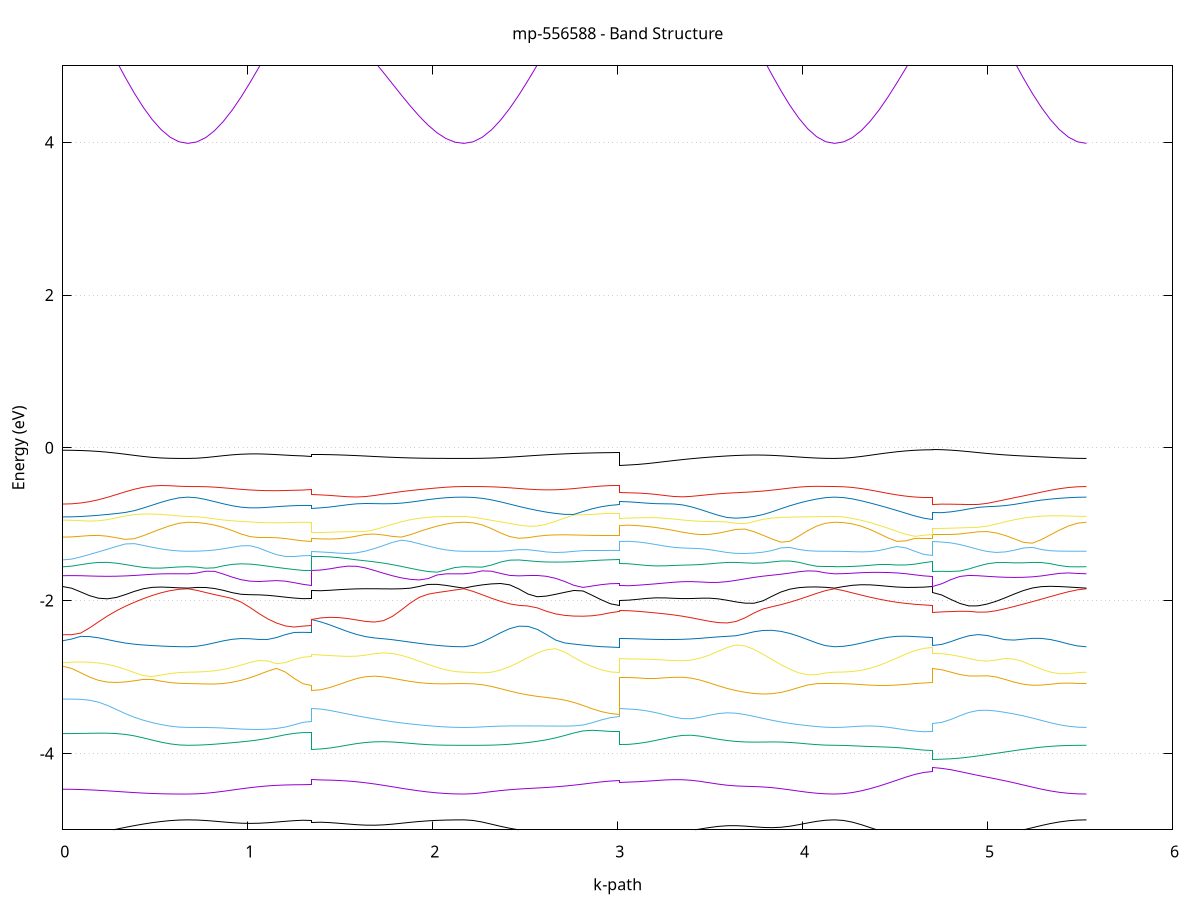 set title 'mp-556588 - Band Structure'
set xlabel 'k-path'
set ylabel 'Energy (eV)'
set grid y
set yrange [-5:5]
set terminal png size 800,600
set output 'mp-556588_bands_gnuplot.png'
plot '-' using 1:2 with lines notitle, '-' using 1:2 with lines notitle, '-' using 1:2 with lines notitle, '-' using 1:2 with lines notitle, '-' using 1:2 with lines notitle, '-' using 1:2 with lines notitle, '-' using 1:2 with lines notitle, '-' using 1:2 with lines notitle, '-' using 1:2 with lines notitle, '-' using 1:2 with lines notitle, '-' using 1:2 with lines notitle, '-' using 1:2 with lines notitle, '-' using 1:2 with lines notitle, '-' using 1:2 with lines notitle, '-' using 1:2 with lines notitle, '-' using 1:2 with lines notitle, '-' using 1:2 with lines notitle, '-' using 1:2 with lines notitle, '-' using 1:2 with lines notitle, '-' using 1:2 with lines notitle, '-' using 1:2 with lines notitle, '-' using 1:2 with lines notitle, '-' using 1:2 with lines notitle, '-' using 1:2 with lines notitle, '-' using 1:2 with lines notitle, '-' using 1:2 with lines notitle, '-' using 1:2 with lines notitle, '-' using 1:2 with lines notitle, '-' using 1:2 with lines notitle, '-' using 1:2 with lines notitle, '-' using 1:2 with lines notitle, '-' using 1:2 with lines notitle, '-' using 1:2 with lines notitle, '-' using 1:2 with lines notitle, '-' using 1:2 with lines notitle, '-' using 1:2 with lines notitle, '-' using 1:2 with lines notitle, '-' using 1:2 with lines notitle, '-' using 1:2 with lines notitle, '-' using 1:2 with lines notitle, '-' using 1:2 with lines notitle, '-' using 1:2 with lines notitle, '-' using 1:2 with lines notitle, '-' using 1:2 with lines notitle, '-' using 1:2 with lines notitle, '-' using 1:2 with lines notitle, '-' using 1:2 with lines notitle, '-' using 1:2 with lines notitle, '-' using 1:2 with lines notitle, '-' using 1:2 with lines notitle, '-' using 1:2 with lines notitle, '-' using 1:2 with lines notitle, '-' using 1:2 with lines notitle, '-' using 1:2 with lines notitle, '-' using 1:2 with lines notitle, '-' using 1:2 with lines notitle, '-' using 1:2 with lines notitle, '-' using 1:2 with lines notitle, '-' using 1:2 with lines notitle, '-' using 1:2 with lines notitle, '-' using 1:2 with lines notitle, '-' using 1:2 with lines notitle, '-' using 1:2 with lines notitle, '-' using 1:2 with lines notitle, '-' using 1:2 with lines notitle, '-' using 1:2 with lines notitle
0.000000 -19.762564
0.048331 -19.771164
0.096663 -19.795464
0.144994 -19.830964
0.193325 -19.873064
0.241656 -19.917864
0.289988 -19.962564
0.338319 -20.005064
0.386650 -20.043964
0.434981 -20.078264
0.483313 -20.107164
0.531644 -20.130164
0.579975 -20.146764
0.628306 -20.156764
0.676638 -20.160164
0.676638 -20.160164
0.724522 -20.156164
0.772405 -20.144164
0.820289 -20.124164
0.868173 -20.096364
0.916057 -20.060864
0.963941 -20.017864
1.011825 -19.967764
1.059709 -19.910864
1.107593 -19.847664
1.155476 -19.778764
1.203360 -19.705364
1.251244 -19.629464
1.299128 -19.557764
1.347012 -19.519564
1.347012 -19.263864
1.395349 -19.321464
1.443686 -19.403064
1.492023 -19.485964
1.540360 -19.567564
1.588698 -19.646564
1.637035 -19.722064
1.685372 -19.793264
1.733709 -19.859464
1.782046 -19.920164
1.830383 -19.974764
1.878721 -20.022964
1.927058 -20.064264
1.975395 -20.098564
2.023732 -20.125364
2.072069 -20.144664
2.120406 -20.156264
2.168743 -20.160164
2.168743 -20.160164
2.218279 -20.156464
2.267814 -20.145264
2.317349 -20.126764
2.366884 -20.101164
2.416419 -20.068664
2.465955 -20.029664
2.515490 -19.984564
2.565025 -19.933964
2.614560 -19.878564
2.664095 -19.818964
2.713631 -19.755964
2.763166 -19.690564
2.812701 -19.623664
2.862236 -19.556264
2.911771 -19.489464
2.961307 -19.425264
3.010842 -19.382164
3.010842 -19.197364
3.059263 -19.216664
3.107685 -19.245064
3.156107 -19.276764
3.204529 -19.311964
3.252951 -19.351064
3.301372 -19.394164
3.349794 -19.441464
3.398216 -19.492764
3.446638 -19.547664
3.495060 -19.605264
3.543481 -19.664564
3.591903 -19.724564
3.640325 -19.783964
3.688747 -19.841764
3.737169 -19.896964
3.785590 -19.948464
3.834012 -19.995664
3.882434 -20.037764
3.930856 -20.074364
3.979278 -20.104764
4.027699 -20.128864
4.076121 -20.146164
4.124543 -20.156664
4.172965 -20.160164
4.172965 -20.160164
4.221210 -20.157564
4.269456 -20.149764
4.317701 -20.137164
4.365947 -20.120164
4.414193 -20.099664
4.462438 -20.076764
4.510684 -20.053064
4.558929 -20.030564
4.607175 -20.011664
4.655421 -19.998964
4.703666 -19.994464
4.703666 -19.685964
4.752566 -19.691164
4.801465 -19.706264
4.850365 -19.730364
4.899264 -19.762264
4.948164 -19.799964
4.997063 -19.841664
5.045963 -19.885464
5.094863 -19.929564
5.143762 -19.972464
5.192662 -20.012864
5.241561 -20.049764
5.290461 -20.082264
5.339360 -20.109664
5.388260 -20.131464
5.437160 -20.147364
5.486059 -20.156964
5.534959 -20.160164
e
0.000000 -19.051064
0.048331 -19.040064
0.096663 -19.008764
0.144994 -18.961864
0.193325 -18.904364
0.241656 -18.840864
0.289988 -18.775064
0.338319 -18.710064
0.386650 -18.648564
0.434981 -18.593164
0.483313 -18.546264
0.531644 -18.510764
0.579975 -18.489064
0.628306 -18.479564
0.676638 -18.477164
0.676638 -18.477164
0.724522 -18.481164
0.772405 -18.494164
0.820289 -18.518664
0.868173 -18.557564
0.916057 -18.612364
0.963941 -18.681464
1.011825 -18.761764
1.059709 -18.849664
1.107593 -18.942164
1.155476 -19.036964
1.203360 -19.131664
1.251244 -19.223364
1.299128 -19.304664
1.347012 -19.346164
1.347012 -19.198864
1.395349 -19.143364
1.443686 -19.068564
1.492023 -18.997764
1.540360 -18.933764
1.588698 -18.877264
1.637035 -18.826764
1.685372 -18.780064
1.733709 -18.735564
1.782046 -18.692164
1.830383 -18.649764
1.878721 -18.608964
1.927058 -18.570864
1.975395 -18.537264
2.023732 -18.509964
2.072069 -18.490864
2.120406 -18.480364
2.168743 -18.477164
2.168743 -18.477164
2.218279 -18.510864
2.267814 -18.563664
2.317349 -18.617964
2.366884 -18.671264
2.416419 -18.722664
2.465955 -18.772064
2.515490 -18.819664
2.565025 -18.865964
2.614560 -18.911764
2.664095 -18.958364
2.713631 -19.006564
2.763166 -19.057264
2.812701 -19.110664
2.862236 -19.166764
2.911771 -19.225064
2.961307 -19.283864
3.010842 -19.325164
3.010842 -19.178864
3.059263 -19.160764
3.107685 -19.135964
3.156107 -19.109864
3.204529 -19.081764
3.252951 -19.051264
3.301372 -19.017764
3.349794 -18.981164
3.398216 -18.941364
3.446638 -18.898964
3.495060 -18.855164
3.543481 -18.814064
3.591903 -18.787064
3.640325 -18.774564
3.688747 -18.763664
3.737169 -18.749264
3.785590 -18.730364
3.834012 -18.706964
3.882434 -18.679164
3.930856 -18.647464
3.979278 -18.612364
4.027699 -18.574764
4.076121 -18.535764
4.124543 -18.498564
4.172965 -18.477164
4.172965 -18.477164
4.221210 -18.538164
4.269456 -18.622664
4.317701 -18.708564
4.365947 -18.792964
4.414193 -18.873764
4.462438 -18.948964
4.510684 -19.016364
4.558929 -19.073364
4.607175 -19.117264
4.655421 -19.144964
4.703666 -19.154464
4.703666 -18.995664
4.752566 -18.995464
4.801465 -18.994364
4.850365 -18.990864
4.899264 -18.983564
4.948164 -18.971164
4.997063 -18.953064
5.045963 -18.929164
5.094863 -18.899564
5.143762 -18.864364
5.192662 -18.824164
5.241561 -18.779264
5.290461 -18.730264
5.339360 -18.677964
5.388260 -18.623064
5.437160 -18.566864
5.486059 -18.512264
5.534959 -18.477164
e
0.000000 -18.373564
0.048331 -18.374664
0.096663 -18.378064
0.144994 -18.383264
0.193325 -18.390064
0.241656 -18.397764
0.289988 -18.405864
0.338319 -18.413964
0.386650 -18.421364
0.434981 -18.427564
0.483313 -18.431664
0.531644 -18.432264
0.579975 -18.428164
0.628306 -18.421864
0.676638 -18.418964
0.676638 -18.418964
0.724522 -18.417764
0.772405 -18.414164
0.820289 -18.408264
0.868173 -18.400264
0.916057 -18.390464
0.963941 -18.379464
1.011825 -18.367664
1.059709 -18.355664
1.107593 -18.344264
1.155476 -18.333864
1.203360 -18.325164
1.251244 -18.318564
1.299128 -18.314464
1.347012 -18.313064
1.347012 -18.774164
1.395349 -18.769564
1.443686 -18.755364
1.492023 -18.731664
1.540360 -18.698364
1.588698 -18.657364
1.637035 -18.612064
1.685372 -18.566764
1.733709 -18.525664
1.782046 -18.491564
1.830383 -18.466064
1.878721 -18.448964
1.927058 -18.438564
1.975395 -18.432464
2.023732 -18.428264
2.072069 -18.424264
2.120406 -18.420564
2.168743 -18.418964
2.168743 -18.418964
2.218279 -18.388464
2.267814 -18.347564
2.317349 -18.320964
2.366884 -18.321864
2.416419 -18.349464
2.465955 -18.391264
2.515490 -18.437764
2.565025 -18.483864
2.614560 -18.525964
2.664095 -18.561664
2.713631 -18.589064
2.763166 -18.607164
2.812701 -18.616164
2.862236 -18.617164
2.911771 -18.612964
2.961307 -18.607364
3.010842 -18.604764
3.010842 -18.715364
3.059263 -18.712764
3.107685 -18.705564
3.156107 -18.695564
3.204529 -18.685764
3.252951 -18.680464
3.301372 -18.683064
3.349794 -18.694064
3.398216 -18.710064
3.446638 -18.725964
3.495060 -18.737464
3.543481 -18.738564
3.591903 -18.717464
3.640325 -18.673864
3.688747 -18.621464
3.737169 -18.566264
3.785590 -18.510664
3.834012 -18.456964
3.882434 -18.408364
3.930856 -18.370164
3.979278 -18.350064
4.027699 -18.352364
4.076121 -18.372064
4.124543 -18.400264
4.172965 -18.418964
4.172965 -18.418964
4.221210 -18.362064
4.269456 -18.290564
4.317701 -18.228864
4.365947 -18.182664
4.414193 -18.153264
4.462438 -18.136464
4.510684 -18.127164
4.558929 -18.121864
4.607175 -18.118964
4.655421 -18.117464
4.703666 -18.116964
4.703666 -18.544464
4.752566 -18.539364
4.801465 -18.524464
4.850365 -18.501864
4.899264 -18.473764
4.948164 -18.442264
4.997063 -18.409264
5.045963 -18.376064
5.094863 -18.344164
5.143762 -18.315164
5.192662 -18.291264
5.241561 -18.275264
5.290461 -18.270764
5.339360 -18.280464
5.388260 -18.305164
5.437160 -18.342364
5.486059 -18.386964
5.534959 -18.418964
e
0.000000 -18.045264
0.048331 -18.045264
0.096663 -18.045364
0.144994 -18.046064
0.193325 -18.047564
0.241656 -18.049964
0.289988 -18.053064
0.338319 -18.056464
0.386650 -18.059464
0.434981 -18.061464
0.483313 -18.061864
0.531644 -18.060364
0.579975 -18.057364
0.628306 -18.053864
0.676638 -18.052364
0.676638 -18.052364
0.724522 -18.078164
0.772405 -18.122264
0.820289 -18.166064
0.868173 -18.203264
0.916057 -18.230464
0.963941 -18.247764
1.011825 -18.257164
1.059709 -18.261264
1.107593 -18.261864
1.155476 -18.260564
1.203360 -18.258364
1.251244 -18.256264
1.299128 -18.254664
1.347012 -18.254164
1.347012 -18.036364
1.395349 -18.040064
1.443686 -18.050064
1.492023 -18.064764
1.540360 -18.081864
1.588698 -18.099564
1.637035 -18.116164
1.685372 -18.129964
1.733709 -18.139764
1.782046 -18.144164
1.830383 -18.142664
1.878721 -18.135664
1.927058 -18.124364
1.975395 -18.109864
2.023732 -18.093564
2.072069 -18.076164
2.120406 -18.060164
2.168743 -18.052364
2.168743 -18.052364
2.218279 -18.069364
2.267814 -18.099464
2.317349 -18.123764
2.366884 -18.130164
2.416419 -18.120164
2.465955 -18.106764
2.515490 -18.098464
2.565025 -18.098264
2.614560 -18.107064
2.664095 -18.124664
2.713631 -18.150664
2.763166 -18.183664
2.812701 -18.221064
2.862236 -18.259264
2.911771 -18.293364
2.961307 -18.317564
3.010842 -18.326464
3.010842 -18.305664
3.059263 -18.312864
3.107685 -18.332364
3.156107 -18.359064
3.204529 -18.386364
3.252951 -18.407064
3.301372 -18.415164
3.349794 -18.408964
3.398216 -18.390764
3.446638 -18.365064
3.495060 -18.335364
3.543481 -18.304464
3.591903 -18.274464
3.640325 -18.246764
3.688747 -18.222764
3.737169 -18.203464
3.785590 -18.189264
3.834012 -18.180364
3.882434 -18.175164
3.930856 -18.169864
3.979278 -18.157164
4.027699 -18.132764
4.076121 -18.100664
4.124543 -18.069064
4.172965 -18.052364
4.172965 -18.052364
4.221210 -18.050864
4.269456 -18.046464
4.317701 -18.038664
4.365947 -18.028664
4.414193 -18.019864
4.462438 -18.013564
4.510684 -18.009464
4.558929 -18.006564
4.607175 -18.004764
4.655421 -18.003664
4.703666 -18.003264
4.703666 -18.187564
4.752566 -18.185764
4.801465 -18.180664
4.850365 -18.173164
4.899264 -18.164264
4.948164 -18.154864
4.997063 -18.145464
5.045963 -18.136264
5.094863 -18.127464
5.143762 -18.119064
5.192662 -18.110764
5.241561 -18.102364
5.290461 -18.093264
5.339360 -18.083164
5.388260 -18.072464
5.437160 -18.062564
5.486059 -18.055164
5.534959 -18.052364
e
0.000000 -17.932364
0.048331 -17.932364
0.096663 -17.932264
0.144994 -17.931864
0.193325 -17.931164
0.241656 -17.930164
0.289988 -17.930064
0.338319 -17.932064
0.386650 -17.936964
0.434981 -17.945364
0.483313 -17.956264
0.531644 -17.968464
0.579975 -17.980164
0.628306 -17.989064
0.676638 -17.992564
0.676638 -17.992564
0.724522 -17.972464
0.772405 -17.944364
0.820289 -17.923464
0.868173 -17.910964
0.916057 -17.905264
0.963941 -17.904164
1.011825 -17.905964
1.059709 -17.909264
1.107593 -17.913164
1.155476 -17.916864
1.203360 -17.920064
1.251244 -17.922464
1.299128 -17.923864
1.347012 -17.924364
1.347012 -17.867964
1.395349 -17.866664
1.443686 -17.863664
1.492023 -17.860664
1.540360 -17.859164
1.588698 -17.860064
1.637035 -17.863464
1.685372 -17.868864
1.733709 -17.875864
1.782046 -17.883964
1.830383 -17.893064
1.878721 -17.903564
1.927058 -17.915964
1.975395 -17.930864
2.023732 -17.948064
2.072069 -17.966864
2.120406 -17.984264
2.168743 -17.992564
2.168743 -17.992564
2.218279 -17.978064
2.267814 -17.953264
2.317349 -17.928964
2.366884 -17.906164
2.416419 -17.884664
2.465955 -17.865464
2.515490 -17.851164
2.565025 -17.845164
2.614560 -17.848664
2.664095 -17.859664
2.713631 -17.874264
2.763166 -17.889064
2.812701 -17.902064
2.862236 -17.912364
2.911771 -17.919564
2.961307 -17.923864
3.010842 -17.925264
3.010842 -17.954964
3.059263 -17.951664
3.107685 -17.942864
3.156107 -17.930764
3.204529 -17.917264
3.252951 -17.903564
3.301372 -17.890164
3.349794 -17.877464
3.398216 -17.865564
3.446638 -17.854464
3.495060 -17.844464
3.543481 -17.835664
3.591903 -17.828164
3.640325 -17.822364
3.688747 -17.819264
3.737169 -17.820464
3.785590 -17.827864
3.834012 -17.842164
3.882434 -17.861764
3.930856 -17.884264
3.979278 -17.907564
4.027699 -17.931064
4.076121 -17.955164
4.124543 -17.978964
4.172965 -17.992564
4.172965 -17.992564
4.221210 -17.991264
4.269456 -17.986964
4.317701 -17.977764
4.365947 -17.960164
4.414193 -17.932164
4.462438 -17.899164
4.510684 -17.868864
4.558929 -17.845764
4.607175 -17.830464
4.655421 -17.821964
4.703666 -17.819264
4.703666 -18.027964
4.752566 -18.024664
4.801465 -18.014764
4.850365 -17.998464
4.899264 -17.976364
4.948164 -17.949764
4.997063 -17.921064
5.045963 -17.893464
5.094863 -17.871364
5.143762 -17.860364
5.192662 -17.866064
5.241561 -17.886964
5.290461 -17.914764
5.339360 -17.941564
5.388260 -17.963564
5.437160 -17.979364
5.486059 -17.989164
5.534959 -17.992564
e
0.000000 -17.698164
0.048331 -17.700164
0.096663 -17.706064
0.144994 -17.715464
0.193325 -17.727464
0.241656 -17.740264
0.289988 -17.752264
0.338319 -17.761364
0.386650 -17.766264
0.434981 -17.766764
0.483313 -17.763664
0.531644 -17.758564
0.579975 -17.753364
0.628306 -17.749464
0.676638 -17.748064
0.676638 -17.748064
0.724522 -17.744864
0.772405 -17.735364
0.820289 -17.719764
0.868173 -17.699464
0.916057 -17.677064
0.963941 -17.655564
1.011825 -17.638264
1.059709 -17.627764
1.107593 -17.624564
1.155476 -17.626564
1.203360 -17.630964
1.251244 -17.635464
1.299128 -17.638764
1.347012 -17.639864
1.347012 -17.750664
1.395349 -17.750664
1.443686 -17.750664
1.492023 -17.750264
1.540360 -17.749364
1.588698 -17.747964
1.637035 -17.746264
1.685372 -17.744664
1.733709 -17.743664
1.782046 -17.743564
1.830383 -17.744264
1.878721 -17.745564
1.927058 -17.747064
1.975395 -17.748064
2.023732 -17.748464
2.072069 -17.748364
2.120406 -17.748164
2.168743 -17.748064
2.168743 -17.748064
2.218279 -17.745964
2.267814 -17.739664
2.317349 -17.729964
2.366884 -17.717364
2.416419 -17.702364
2.465955 -17.684964
2.515490 -17.665364
2.565025 -17.644964
2.614560 -17.627764
2.664095 -17.615364
2.713631 -17.605764
2.763166 -17.597164
2.812701 -17.589264
2.862236 -17.582464
2.911771 -17.577264
2.961307 -17.573864
3.010842 -17.572764
3.010842 -17.587064
3.059263 -17.584864
3.107685 -17.586764
3.156107 -17.600564
3.204529 -17.617864
3.252951 -17.635464
3.301372 -17.651664
3.349794 -17.665664
3.398216 -17.676964
3.446638 -17.685164
3.495060 -17.690564
3.543481 -17.693764
3.591903 -17.695564
3.640325 -17.697364
3.688747 -17.700564
3.737169 -17.705664
3.785590 -17.711764
3.834012 -17.717464
3.882434 -17.722264
3.930856 -17.727064
3.979278 -17.732264
4.027699 -17.737864
4.076121 -17.742964
4.124543 -17.746664
4.172965 -17.748064
4.172965 -17.748064
4.221210 -17.747064
4.269456 -17.743964
4.317701 -17.738464
4.365947 -17.730064
4.414193 -17.717864
4.462438 -17.701064
4.510684 -17.679164
4.558929 -17.654064
4.607175 -17.629964
4.655421 -17.612364
4.703666 -17.605864
4.703666 -17.596164
4.752566 -17.598964
4.801465 -17.606764
4.850365 -17.618764
4.899264 -17.633964
4.948164 -17.651664
4.997063 -17.671464
5.045963 -17.692964
5.094863 -17.715064
5.143762 -17.734664
5.192662 -17.746764
5.241561 -17.750764
5.290461 -17.751264
5.339360 -17.750564
5.388260 -17.749764
5.437160 -17.748964
5.486059 -17.748264
5.534959 -17.748064
e
0.000000 -17.529764
0.048331 -17.530264
0.096663 -17.531164
0.144994 -17.531464
0.193325 -17.530364
0.241656 -17.527764
0.289988 -17.524064
0.338319 -17.519764
0.386650 -17.515564
0.434981 -17.511864
0.483313 -17.508964
0.531644 -17.507064
0.579975 -17.505864
0.628306 -17.505364
0.676638 -17.505264
0.676638 -17.505264
0.724522 -17.505964
0.772405 -17.508064
0.820289 -17.511264
0.868173 -17.515164
0.916057 -17.518964
0.963941 -17.521464
1.011825 -17.520464
1.059709 -17.513464
1.107593 -17.500264
1.155476 -17.482764
1.203360 -17.464064
1.251244 -17.446764
1.299128 -17.434064
1.347012 -17.429164
1.347012 -17.580564
1.395349 -17.579964
1.443686 -17.577964
1.492023 -17.574664
1.540360 -17.570064
1.588698 -17.564264
1.637035 -17.557564
1.685372 -17.550464
1.733709 -17.543364
1.782046 -17.536364
1.830383 -17.529864
1.878721 -17.523864
1.927058 -17.518564
1.975395 -17.514064
2.023732 -17.510364
2.072069 -17.507564
2.120406 -17.505864
2.168743 -17.505264
2.168743 -17.505264
2.218279 -17.506664
2.267814 -17.510964
2.317349 -17.518064
2.366884 -17.527664
2.416419 -17.538864
2.465955 -17.549964
2.515490 -17.557964
2.565025 -17.558164
2.614560 -17.546264
2.664095 -17.522464
2.713631 -17.492664
2.763166 -17.462264
2.812701 -17.434564
2.862236 -17.411764
2.911771 -17.394764
2.961307 -17.384364
3.010842 -17.380864
3.010842 -17.563764
3.059263 -17.566564
3.107685 -17.565564
3.156107 -17.551764
3.204529 -17.532964
3.252951 -17.513164
3.301372 -17.494964
3.349794 -17.480364
3.398216 -17.471264
3.446638 -17.468564
3.495060 -17.472564
3.543481 -17.482364
3.591903 -17.496564
3.640325 -17.512464
3.688747 -17.527364
3.737169 -17.538264
3.785590 -17.543464
3.834012 -17.543164
3.882434 -17.538764
3.930856 -17.531864
3.979278 -17.524064
4.027699 -17.516564
4.076121 -17.510564
4.124543 -17.506564
4.172965 -17.505264
4.172965 -17.505264
4.221210 -17.505764
4.269456 -17.507164
4.317701 -17.509564
4.365947 -17.512564
4.414193 -17.516164
4.462438 -17.519964
4.510684 -17.523564
4.558929 -17.526764
4.607175 -17.529164
4.655421 -17.530464
4.703666 -17.530864
4.703666 -17.478664
4.752566 -17.478564
4.801465 -17.478864
4.850365 -17.480864
4.899264 -17.485864
4.948164 -17.494864
4.997063 -17.507264
5.045963 -17.521364
5.094863 -17.534464
5.143762 -17.543264
5.192662 -17.546164
5.241561 -17.543064
5.290461 -17.535964
5.339360 -17.526964
5.388260 -17.518264
5.437160 -17.511264
5.486059 -17.506764
5.534959 -17.505264
e
0.000000 -17.334564
0.048331 -17.331564
0.096663 -17.323164
0.144994 -17.311064
0.193325 -17.297164
0.241656 -17.283064
0.289988 -17.269764
0.338319 -17.258364
0.386650 -17.249164
0.434981 -17.242264
0.483313 -17.237464
0.531644 -17.234464
0.579975 -17.232864
0.628306 -17.232064
0.676638 -17.231864
0.676638 -17.231864
0.724522 -17.231764
0.772405 -17.231464
0.820289 -17.231264
0.868173 -17.231764
0.916057 -17.233464
0.963941 -17.236764
1.011825 -17.242164
1.059709 -17.249664
1.107593 -17.259264
1.155476 -17.270664
1.203360 -17.283064
1.251244 -17.295164
1.299128 -17.304564
1.347012 -17.308264
1.347012 -17.371364
1.395349 -17.369664
1.443686 -17.364864
1.492023 -17.357264
1.540360 -17.347464
1.588698 -17.336164
1.637035 -17.323864
1.685372 -17.311164
1.733709 -17.298464
1.782046 -17.286164
1.830383 -17.274564
1.878721 -17.263964
1.927058 -17.254564
1.975395 -17.246564
2.023732 -17.240264
2.072069 -17.235664
2.120406 -17.232764
2.168743 -17.231864
2.168743 -17.231864
2.218279 -17.231764
2.267814 -17.231264
2.317349 -17.230364
2.366884 -17.229064
2.416419 -17.227264
2.465955 -17.225164
2.515490 -17.223064
2.565025 -17.221064
2.614560 -17.219364
2.664095 -17.218264
2.713631 -17.217764
2.763166 -17.217764
2.812701 -17.217964
2.862236 -17.218464
2.911771 -17.218864
2.961307 -17.219064
3.010842 -17.219164
3.010842 -17.371164
3.059263 -17.366864
3.107685 -17.355264
3.156107 -17.339164
3.204529 -17.321464
3.252951 -17.303764
3.301372 -17.286964
3.349794 -17.271664
3.398216 -17.257664
3.446638 -17.244964
3.495060 -17.233564
3.543481 -17.223664
3.591903 -17.215664
3.640325 -17.209664
3.688747 -17.205964
3.737169 -17.204664
3.785590 -17.205464
3.834012 -17.207964
3.882434 -17.211864
3.930856 -17.216464
3.979278 -17.221264
4.027699 -17.225564
4.076121 -17.228964
4.124543 -17.231064
4.172965 -17.231864
4.172965 -17.231864
4.221210 -17.233164
4.269456 -17.237064
4.317701 -17.243464
4.365947 -17.252464
4.414193 -17.263864
4.462438 -17.277364
4.510684 -17.292664
4.558929 -17.308464
4.607175 -17.323164
4.655421 -17.334064
4.703666 -17.338164
4.703666 -17.210264
4.752566 -17.211664
4.801465 -17.215664
4.850365 -17.221464
4.899264 -17.227764
4.948164 -17.233464
4.997063 -17.237464
5.045963 -17.239564
5.094863 -17.240064
5.143762 -17.239364
5.192662 -17.237964
5.241561 -17.236364
5.290461 -17.234864
5.339360 -17.233664
5.388260 -17.232764
5.437160 -17.232264
5.486059 -17.231964
5.534959 -17.231864
e
0.000000 -9.029264
0.048331 -9.027264
0.096663 -9.021464
0.144994 -9.011864
0.193325 -8.998864
0.241656 -8.982664
0.289988 -8.963764
0.338319 -8.942164
0.386650 -8.918464
0.434981 -8.892664
0.483313 -8.865264
0.531644 -8.837164
0.579975 -8.810564
0.628306 -8.789664
0.676638 -8.781464
0.676638 -8.781464
0.724522 -8.790164
0.772405 -8.809164
0.820289 -8.827564
0.868173 -8.839264
0.916057 -8.841864
0.963941 -8.834564
1.011825 -8.817464
1.059709 -8.791064
1.107593 -8.756564
1.155476 -8.715164
1.203360 -8.669164
1.251244 -8.622264
1.299128 -8.582364
1.347012 -8.565064
1.347012 -9.184264
1.395349 -9.185564
1.443686 -9.189364
1.492023 -9.194964
1.540360 -9.201164
1.588698 -9.206364
1.637035 -9.208864
1.685372 -9.206764
1.733709 -9.198264
1.782046 -9.181664
1.830383 -9.155664
1.878721 -9.119464
1.927058 -9.072764
1.975395 -9.015864
2.023732 -8.950264
2.072069 -8.879464
2.120406 -8.813464
2.168743 -8.781464
2.168743 -8.781464
2.218279 -8.787264
2.267814 -8.801664
2.317349 -8.818064
2.366884 -8.831164
2.416419 -8.837164
2.465955 -8.834164
2.515490 -8.821164
2.565025 -8.798764
2.614560 -8.768364
2.664095 -8.733464
2.713631 -8.699164
2.763166 -8.671164
2.812701 -8.652964
2.862236 -8.643764
2.911771 -8.640264
2.961307 -8.639464
3.010842 -8.639364
3.010842 -8.678764
3.059263 -8.680964
3.107685 -8.687264
3.156107 -8.696264
3.204529 -8.706464
3.252951 -8.716164
3.301372 -8.723964
3.349794 -8.728764
3.398216 -8.729864
3.446638 -8.727064
3.495060 -8.720364
3.543481 -8.710064
3.591903 -8.696664
3.640325 -8.680764
3.688747 -8.663264
3.737169 -8.645164
3.785590 -8.627964
3.834012 -8.614064
3.882434 -8.610564
3.930856 -8.634064
3.979278 -8.678464
4.027699 -8.721264
4.076121 -8.754164
4.124543 -8.774564
4.172965 -8.781464
4.172965 -8.781464
4.221210 -8.793064
4.269456 -8.825964
4.317701 -8.874864
4.365947 -8.932764
4.414193 -8.993064
4.462438 -9.050664
4.510684 -9.101664
4.558929 -9.143564
4.607175 -9.174664
4.655421 -9.193764
4.703666 -9.200164
4.703666 -9.081864
4.752566 -9.080764
4.801465 -9.077564
4.850365 -9.072364
4.899264 -9.065064
4.948164 -9.055864
4.997063 -9.044564
5.045963 -9.030964
5.094863 -9.014864
5.143762 -8.995564
5.192662 -8.972564
5.241561 -8.945764
5.290461 -8.915064
5.339360 -8.881464
5.388260 -8.846864
5.437160 -8.814664
5.486059 -8.790664
5.534959 -8.781464
e
0.000000 -7.957964
0.048331 -7.962064
0.096663 -7.974364
0.144994 -7.995564
0.193325 -8.026164
0.241656 -8.066464
0.289988 -8.116064
0.338319 -8.173364
0.386650 -8.235664
0.434981 -8.300064
0.483313 -8.363264
0.531644 -8.421764
0.579975 -8.471564
0.628306 -8.506864
0.676638 -8.520064
0.676638 -8.520064
0.724522 -8.499364
0.772405 -8.444664
0.820289 -8.367664
0.868173 -8.276064
0.916057 -8.174864
0.963941 -8.071264
1.011825 -7.990664
1.059709 -7.994464
1.107593 -8.051064
1.155476 -8.118664
1.203360 -8.186764
1.251244 -8.249864
1.299128 -8.299564
1.347012 -8.320064
1.347012 -7.808064
1.395349 -7.809764
1.443686 -7.814664
1.492023 -7.821664
1.540360 -7.829964
1.588698 -7.838764
1.637035 -7.848564
1.685372 -7.860764
1.733709 -7.878864
1.782046 -7.908164
1.830383 -7.954564
1.878721 -8.020964
1.927058 -8.104964
1.975395 -8.200464
2.023732 -8.300964
2.072069 -8.398964
2.120406 -8.482164
2.168743 -8.520064
2.168743 -8.520064
2.218279 -8.512264
2.267814 -8.492064
2.317349 -8.466464
2.366884 -8.441364
2.416419 -8.420464
2.465955 -8.405764
2.515490 -8.397064
2.565025 -8.392964
2.614560 -8.390464
2.664095 -8.385564
2.713631 -8.372864
2.763166 -8.347764
2.812701 -8.309064
2.862236 -8.261764
2.911771 -8.215364
2.961307 -8.181064
3.010842 -8.168264
3.010842 -7.921564
3.059263 -7.918764
3.107685 -7.910864
3.156107 -7.899364
3.204529 -7.886364
3.252951 -7.874564
3.301372 -7.866664
3.349794 -7.865464
3.398216 -7.873864
3.446638 -7.894164
3.495060 -7.927964
3.543481 -7.975964
3.591903 -8.037464
3.640325 -8.110264
3.688747 -8.190964
3.737169 -8.275564
3.785590 -8.359764
3.834012 -8.438464
3.882434 -8.502364
3.930856 -8.533164
3.979278 -8.535264
4.027699 -8.530064
4.076121 -8.524764
4.124543 -8.521264
4.172965 -8.520064
4.172965 -8.520064
4.221210 -8.523364
4.269456 -8.531564
4.317701 -8.541764
4.365947 -8.551964
4.414193 -8.561664
4.462438 -8.570464
4.510684 -8.578064
4.558929 -8.584464
4.607175 -8.589164
4.655421 -8.592164
4.703666 -8.593164
4.703666 -7.773464
4.752566 -7.801264
4.801465 -7.867564
4.850365 -7.948364
4.899264 -8.030464
4.948164 -8.107764
4.997063 -8.177364
5.045963 -8.238064
5.094863 -8.289564
5.143762 -8.332664
5.192662 -8.368564
5.241561 -8.398964
5.290461 -8.425864
5.339360 -8.450764
5.388260 -8.474664
5.437160 -8.496564
5.486059 -8.513464
5.534959 -8.520064
e
0.000000 -7.361864
0.048331 -7.370464
0.096663 -7.394364
0.144994 -7.428464
0.193325 -7.466564
0.241656 -7.502664
0.289988 -7.532364
0.338319 -7.553464
0.386650 -7.565764
0.434981 -7.570464
0.483313 -7.569464
0.531644 -7.565264
0.579975 -7.560164
0.628306 -7.556064
0.676638 -7.554564
0.676638 -7.554564
0.724522 -7.562764
0.772405 -7.586464
0.820289 -7.623864
0.868173 -7.672064
0.916057 -7.726964
0.963941 -7.781864
1.011825 -7.811264
1.059709 -7.753764
1.107593 -7.641364
1.155476 -7.516564
1.203360 -7.390264
1.251244 -7.268964
1.299128 -7.164464
1.347012 -7.114664
1.347012 -6.867364
1.395349 -6.880164
1.443686 -6.915764
1.492023 -6.968664
1.540360 -7.033964
1.588698 -7.108364
1.637035 -7.188764
1.685372 -7.271364
1.733709 -7.351664
1.782046 -7.423464
1.830383 -7.480464
1.878721 -7.518964
1.927058 -7.540964
1.975395 -7.551364
2.023732 -7.554964
2.072069 -7.555364
2.120406 -7.554864
2.168743 -7.554564
2.168743 -7.554564
2.218279 -7.551264
2.267814 -7.540964
2.317349 -7.523064
2.366884 -7.496664
2.416419 -7.461164
2.465955 -7.416664
2.515490 -7.363864
2.565025 -7.304464
2.614560 -7.240564
2.664095 -7.174764
2.713631 -7.110064
2.763166 -7.050064
2.812701 -6.999864
2.862236 -6.973064
2.911771 -6.995064
2.961307 -7.033864
3.010842 -7.049864
3.010842 -7.624364
3.059263 -7.622564
3.107685 -7.617164
3.156107 -7.608764
3.204529 -7.597964
3.252951 -7.585864
3.301372 -7.573264
3.349794 -7.561464
3.398216 -7.551564
3.446638 -7.545164
3.495060 -7.543264
3.543481 -7.546064
3.591903 -7.552464
3.640325 -7.560964
3.688747 -7.569364
3.737169 -7.576364
3.785590 -7.580864
3.834012 -7.582464
3.882434 -7.581164
3.930856 -7.577364
3.979278 -7.571764
4.027699 -7.565564
4.076121 -7.559964
4.124543 -7.555964
4.172965 -7.554564
4.172965 -7.554564
4.221210 -7.532564
4.269456 -7.470264
4.317701 -7.375864
4.365947 -7.258664
4.414193 -7.126164
4.462438 -6.984964
4.510684 -6.840464
4.558929 -6.698664
4.607175 -6.567164
4.655421 -6.460564
4.703666 -6.413264
4.703666 -7.345364
4.752566 -7.317764
4.801465 -7.253064
4.850365 -7.179064
4.899264 -7.114764
4.948164 -7.072164
4.997063 -7.057064
5.045963 -7.069064
5.094863 -7.103764
5.143762 -7.155064
5.192662 -7.217364
5.241561 -7.285264
5.290461 -7.353864
5.339360 -7.418464
5.388260 -7.474464
5.437160 -7.517764
5.486059 -7.545164
5.534959 -7.554564
e
0.000000 -6.277964
0.048331 -6.269564
0.096663 -6.246564
0.144994 -6.213964
0.193325 -6.179164
0.241656 -6.148864
0.289988 -6.125964
0.338319 -6.108464
0.386650 -6.093664
0.434981 -6.080364
0.483313 -6.068264
0.531644 -6.057964
0.579975 -6.050364
0.628306 -6.045964
0.676638 -6.044664
0.676638 -6.044664
0.724522 -6.049764
0.772405 -6.065064
0.820289 -6.090264
0.868173 -6.124764
0.916057 -6.168264
0.963941 -6.220464
1.011825 -6.281464
1.059709 -6.351064
1.107593 -6.429164
1.155476 -6.515164
1.203360 -6.607864
1.251244 -6.703764
1.299128 -6.792564
1.347012 -6.837064
1.347012 -6.515564
1.395349 -6.504264
1.443686 -6.473264
1.492023 -6.428864
1.540360 -6.376564
1.588698 -6.320864
1.637035 -6.266064
1.685372 -6.215864
1.733709 -6.172964
1.782046 -6.138364
1.830383 -6.111264
1.878721 -6.090364
1.927058 -6.074264
1.975395 -6.062064
2.023732 -6.053464
2.072069 -6.048164
2.120406 -6.045464
2.168743 -6.044664
2.168743 -6.044664
2.218279 -6.047764
2.267814 -6.056964
2.317349 -6.071964
2.366884 -6.093364
2.416419 -6.122764
2.465955 -6.162564
2.515490 -6.215664
2.565025 -6.283664
2.614560 -6.366264
2.664095 -6.460964
2.713631 -6.563264
2.763166 -6.667564
2.812701 -6.765864
2.862236 -6.840764
2.911771 -6.861464
2.961307 -6.852764
3.010842 -6.847864
3.010842 -6.200164
3.059263 -6.204964
3.107685 -6.219064
3.156107 -6.241364
3.204529 -6.270864
3.252951 -6.306264
3.301372 -6.346064
3.349794 -6.387364
3.398216 -6.425964
3.446638 -6.456164
3.495060 -6.472664
3.543481 -6.471664
3.591903 -6.452464
3.640325 -6.417164
3.688747 -6.370064
3.737169 -6.316464
3.785590 -6.261464
3.834012 -6.209664
3.882434 -6.163864
3.930856 -6.125664
3.979278 -6.095064
4.027699 -6.071964
4.076121 -6.056164
4.124543 -6.047364
4.172965 -6.044664
4.172965 -6.044664
4.221210 -6.046964
4.269456 -6.054264
4.317701 -6.066764
4.365947 -6.083564
4.414193 -6.103064
4.462438 -6.123264
4.510684 -6.142964
4.558929 -6.161964
4.607175 -6.181364
4.655421 -6.203464
4.703666 -6.218064
4.703666 -6.359864
4.752566 -6.358464
4.801465 -6.353364
4.850365 -6.341464
4.899264 -6.318364
4.948164 -6.280164
4.997063 -6.227164
5.045963 -6.172464
5.094863 -6.143264
5.143762 -6.126864
5.192662 -6.110864
5.241561 -6.093664
5.290461 -6.076264
5.339360 -6.060564
5.388260 -6.049364
5.437160 -6.044464
5.486059 -6.044164
5.534959 -6.044664
e
0.000000 -6.045364
0.048331 -6.044564
0.096663 -6.041664
0.144994 -6.034364
0.193325 -6.018964
0.241656 -5.992164
0.289988 -5.954364
0.338319 -5.910164
0.386650 -5.865864
0.434981 -5.836764
0.483313 -5.862364
0.531644 -5.900764
0.579975 -5.931664
0.628306 -5.950964
0.676638 -5.957364
0.676638 -5.957364
0.724522 -5.952664
0.772405 -5.939364
0.820289 -5.920064
0.868173 -5.898364
0.916057 -5.877864
0.963941 -5.861364
1.011825 -5.850464
1.059709 -5.845664
1.107593 -5.846064
1.155476 -5.849664
1.203360 -5.854464
1.251244 -5.858464
1.299128 -5.860864
1.347012 -5.861664
1.347012 -6.073364
1.395349 -6.070564
1.443686 -6.062464
1.492023 -6.049764
1.540360 -6.033564
1.588698 -6.014264
1.637035 -5.992464
1.685372 -5.968964
1.733709 -5.946464
1.782046 -5.929764
1.830383 -5.922964
1.878721 -5.925164
1.927058 -5.932464
1.975395 -5.941064
2.023732 -5.948664
2.072069 -5.953764
2.120406 -5.956564
2.168743 -5.957364
2.168743 -5.957364
2.218279 -5.954664
2.267814 -5.946964
2.317349 -5.935264
2.366884 -5.920564
2.416419 -5.904364
2.465955 -5.888564
2.515490 -5.876064
2.565025 -5.869564
2.614560 -5.870464
2.664095 -5.877264
2.713631 -5.887464
2.763166 -5.898964
2.812701 -5.910364
2.862236 -5.920564
2.911771 -5.928764
2.961307 -5.934064
3.010842 -5.935864
3.010842 -5.925464
3.059263 -5.926064
3.107685 -5.927464
3.156107 -5.928964
3.204529 -5.929364
3.252951 -5.927964
3.301372 -5.923764
3.349794 -5.916064
3.398216 -5.904464
3.446638 -5.889064
3.495060 -5.870964
3.543481 -5.851764
3.591903 -5.833464
3.640325 -5.817264
3.688747 -5.803364
3.737169 -5.790964
3.785590 -5.779764
3.834012 -5.775264
3.882434 -5.795464
3.930856 -5.834664
3.979278 -5.875164
4.027699 -5.910264
4.076121 -5.936564
4.124543 -5.952264
4.172965 -5.957364
4.172965 -5.957364
4.221210 -5.958664
4.269456 -5.961564
4.317701 -5.964064
4.365947 -5.965164
4.414193 -5.965464
4.462438 -5.966564
4.510684 -5.970864
4.558929 -5.981364
4.607175 -6.000064
4.655421 -6.022764
4.703666 -6.034064
4.703666 -6.129464
4.752566 -6.130364
4.801465 -6.132464
4.850365 -6.135264
4.899264 -6.137364
4.948164 -6.137164
4.997063 -6.132064
5.045963 -6.111764
5.094863 -6.055664
5.143762 -5.984264
5.192662 -5.918464
5.241561 -5.882164
5.290461 -5.899564
5.339360 -5.926164
5.388260 -5.945564
5.437160 -5.955064
5.486059 -5.957364
5.534959 -5.957364
e
0.000000 -5.633464
0.048331 -5.630664
0.096663 -5.623464
0.144994 -5.615964
0.193325 -5.614564
0.241656 -5.626964
0.289988 -5.656364
0.338319 -5.698864
0.386650 -5.746664
0.434981 -5.781964
0.483313 -5.763064
0.531644 -5.730164
0.579975 -5.702464
0.628306 -5.684264
0.676638 -5.677764
0.676638 -5.677764
0.724522 -5.673064
0.772405 -5.659264
0.820289 -5.637964
0.868173 -5.612664
0.916057 -5.591664
0.963941 -5.587964
1.011825 -5.604864
1.059709 -5.632764
1.107593 -5.663364
1.155476 -5.692964
1.203360 -5.719064
1.251244 -5.739964
1.299128 -5.753564
1.347012 -5.758364
1.347012 -5.670664
1.395349 -5.672764
1.443686 -5.679064
1.492023 -5.688864
1.540360 -5.701364
1.588698 -5.715564
1.637035 -5.729964
1.685372 -5.742664
1.733709 -5.750464
1.782046 -5.749864
1.830383 -5.739564
1.878721 -5.723364
1.927058 -5.707264
1.975395 -5.694564
2.023732 -5.686064
2.072069 -5.681064
2.120406 -5.678564
2.168743 -5.677764
2.168743 -5.677764
2.218279 -5.674464
2.267814 -5.665264
2.317349 -5.653164
2.366884 -5.642664
2.416419 -5.639764
2.465955 -5.646764
2.515490 -5.658964
2.565025 -5.667664
2.614560 -5.667264
2.664095 -5.657764
2.713631 -5.642964
2.763166 -5.626464
2.812701 -5.611264
2.862236 -5.599064
2.911771 -5.590364
2.961307 -5.585364
3.010842 -5.583664
3.010842 -5.681064
3.059263 -5.675964
3.107685 -5.662164
3.156107 -5.643764
3.204529 -5.626764
3.252951 -5.617964
3.301372 -5.620464
3.349794 -5.630464
3.398216 -5.641564
3.446638 -5.649564
3.495060 -5.652764
3.543481 -5.650664
3.591903 -5.643864
3.640325 -5.635764
3.688747 -5.633764
3.737169 -5.647264
3.785590 -5.676464
3.834012 -5.708164
3.882434 -5.718064
3.930856 -5.708764
3.979278 -5.696764
4.027699 -5.687364
4.076121 -5.681464
4.124543 -5.678564
4.172965 -5.677764
4.172965 -5.677764
4.221210 -5.675964
4.269456 -5.671464
4.317701 -5.666364
4.365947 -5.662864
4.414193 -5.662264
4.462438 -5.664864
4.510684 -5.670364
4.558929 -5.677664
4.607175 -5.686164
4.655421 -5.693964
4.703666 -5.697464
4.703666 -5.587364
4.752566 -5.588564
4.801465 -5.592264
4.850365 -5.598064
4.899264 -5.606564
4.948164 -5.619164
4.997063 -5.638464
5.045963 -5.666964
5.094863 -5.704864
5.143762 -5.748464
5.192662 -5.790464
5.241561 -5.808864
5.290461 -5.778564
5.339360 -5.741864
5.388260 -5.712964
5.437160 -5.692964
5.486059 -5.681564
5.534959 -5.677764
e
0.000000 -5.231464
0.048331 -5.245764
0.096663 -5.276864
0.144994 -5.311564
0.193325 -5.341864
0.241656 -5.360564
0.289988 -5.365164
0.338319 -5.359764
0.386650 -5.350864
0.434981 -5.343064
0.483313 -5.338964
0.531644 -5.339064
0.579975 -5.341964
0.628306 -5.345464
0.676638 -5.347064
0.676638 -5.347064
0.724522 -5.351664
0.772405 -5.364764
0.820289 -5.384364
0.868173 -5.405764
0.916057 -5.420164
0.963941 -5.414364
1.011825 -5.385364
1.059709 -5.343964
1.107593 -5.299364
1.155476 -5.256664
1.203360 -5.219664
1.251244 -5.190864
1.299128 -5.172664
1.347012 -5.166364
1.347012 -5.389964
1.395349 -5.388764
1.443686 -5.385464
1.492023 -5.380464
1.540360 -5.374964
1.588698 -5.370264
1.637035 -5.367764
1.685372 -5.368564
1.733709 -5.372464
1.782046 -5.377764
1.830383 -5.381964
1.878721 -5.382564
1.927058 -5.378764
1.975395 -5.371164
2.023732 -5.362264
2.072069 -5.354264
2.120406 -5.348864
2.168743 -5.347064
2.168743 -5.347064
2.218279 -5.349564
2.267814 -5.356964
2.317349 -5.367664
2.366884 -5.377964
2.416419 -5.381264
2.465955 -5.372064
2.515490 -5.350164
2.565025 -5.319464
2.614560 -5.284464
2.664095 -5.248464
2.713631 -5.213664
2.763166 -5.181364
2.812701 -5.152864
2.862236 -5.129564
2.911771 -5.113664
2.961307 -5.105964
3.010842 -5.103964
3.010842 -5.290864
3.059263 -5.299164
3.107685 -5.321264
3.156107 -5.350164
3.204529 -5.377564
3.252951 -5.394864
3.301372 -5.398264
3.349794 -5.392064
3.398216 -5.384364
3.446638 -5.381364
3.495060 -5.386264
3.543481 -5.399464
3.591903 -5.419364
3.640325 -5.441664
3.688747 -5.458264
3.737169 -5.460164
3.785590 -5.446664
3.834012 -5.425864
3.882434 -5.404564
3.930856 -5.386464
3.979278 -5.372264
4.027699 -5.361464
4.076121 -5.353664
4.124543 -5.348664
4.172965 -5.347064
4.172965 -5.347064
4.221210 -5.346964
4.269456 -5.347164
4.317701 -5.349064
4.365947 -5.355864
4.414193 -5.372664
4.462438 -5.404864
4.510684 -5.453464
4.558929 -5.511364
4.607175 -5.565464
4.655421 -5.601964
4.703666 -5.614364
4.703666 -5.229864
4.752566 -5.228464
4.801465 -5.226064
4.850365 -5.228364
4.899264 -5.244764
4.948164 -5.276664
4.997063 -5.313464
5.045963 -5.344364
5.094863 -5.363964
5.143762 -5.372364
5.192662 -5.372664
5.241561 -5.368564
5.290461 -5.362764
5.339360 -5.357064
5.388260 -5.352564
5.437160 -5.349464
5.486059 -5.347564
5.534959 -5.347064
e
0.000000 -5.133864
0.048331 -5.122064
0.096663 -5.097464
0.144994 -5.070264
0.193325 -5.043264
0.241656 -5.017164
0.289988 -4.992064
0.338319 -4.968164
0.386650 -4.945764
0.434981 -4.925264
0.483313 -4.907064
0.531644 -4.891864
0.579975 -4.880164
0.628306 -4.872764
0.676638 -4.870164
0.676638 -4.870164
0.724522 -4.872364
0.772405 -4.878564
0.820289 -4.887464
0.868173 -4.897664
0.916057 -4.907064
0.963941 -4.913864
1.011825 -4.916564
1.059709 -4.914464
1.107593 -4.908064
1.155476 -4.898964
1.203360 -4.889164
1.251244 -4.880664
1.299128 -4.874964
1.347012 -4.872964
1.347012 -4.898764
1.395349 -4.900764
1.443686 -4.906264
1.492023 -4.914664
1.540360 -4.924364
1.588698 -4.933364
1.637035 -4.939264
1.685372 -4.940264
1.733709 -4.935764
1.782046 -4.926564
1.830383 -4.914664
1.878721 -4.902464
1.927058 -4.891464
1.975395 -4.882864
2.023732 -4.876764
2.072069 -4.872964
2.120406 -4.870864
2.168743 -4.870164
2.168743 -4.870164
2.218279 -4.878064
2.267814 -4.898864
2.317349 -4.926464
2.366884 -4.954764
2.416419 -4.980064
2.465955 -5.000764
2.515490 -5.017064
2.565025 -5.030064
2.614560 -5.040764
2.664095 -5.049764
2.713631 -5.057364
2.763166 -5.063664
2.812701 -5.068464
2.862236 -5.070964
2.911771 -5.070564
2.961307 -5.067764
3.010842 -5.066164
3.010842 -5.101064
3.059263 -5.097764
3.107685 -5.089364
3.156107 -5.078564
3.204529 -5.066764
3.252951 -5.054364
3.301372 -5.040864
3.349794 -5.025664
3.398216 -5.008364
3.446638 -4.989464
3.495060 -4.970964
3.543481 -4.955964
3.591903 -4.947164
3.640325 -4.946164
3.688747 -4.951864
3.737169 -4.960964
3.785590 -4.969164
3.834012 -4.972264
3.882434 -4.967364
3.930856 -4.953664
3.979278 -4.933264
4.027699 -4.910364
4.076121 -4.889564
4.124543 -4.875264
4.172965 -4.870164
4.172965 -4.870164
4.221210 -4.878064
4.269456 -4.900264
4.317701 -4.933364
4.365947 -4.972064
4.414193 -5.009464
4.462438 -5.038264
4.510684 -5.054864
4.558929 -5.061164
4.607175 -5.061564
4.655421 -5.060264
4.703666 -5.059564
4.703666 -5.056964
4.752566 -5.063464
4.801465 -5.080664
4.850365 -5.101364
4.899264 -5.113064
4.948164 -5.109664
4.997063 -5.096164
5.045963 -5.077064
5.094863 -5.054564
5.143762 -5.029264
5.192662 -5.001764
5.241561 -4.973064
5.290461 -4.944664
5.339360 -4.918764
5.388260 -4.897464
5.437160 -4.882064
5.486059 -4.873064
5.534959 -4.870164
e
0.000000 -4.469264
0.048331 -4.470164
0.096663 -4.473064
0.144994 -4.477564
0.193325 -4.483464
0.241656 -4.490264
0.289988 -4.497864
0.338319 -4.505664
0.386650 -4.513164
0.434981 -4.519764
0.483313 -4.524964
0.531644 -4.528564
0.579975 -4.530764
0.628306 -4.531864
0.676638 -4.532164
0.676638 -4.532164
0.724522 -4.529564
0.772405 -4.522164
0.820289 -4.510564
0.868173 -4.496164
0.916057 -4.480064
0.963941 -4.463964
1.011825 -4.448864
1.059709 -4.435964
1.107593 -4.425764
1.155476 -4.418364
1.203360 -4.413564
1.251244 -4.410964
1.299128 -4.409764
1.347012 -4.409464
1.347012 -4.346764
1.395349 -4.347464
1.443686 -4.349964
1.492023 -4.354664
1.540360 -4.361764
1.588698 -4.371764
1.637035 -4.384664
1.685372 -4.400264
1.733709 -4.417964
1.782046 -4.436864
1.830383 -4.456064
1.878721 -4.474464
1.927058 -4.491164
1.975395 -4.505464
2.023732 -4.516964
2.072069 -4.525364
2.120406 -4.530464
2.168743 -4.532164
2.168743 -4.532164
2.218279 -4.527464
2.267814 -4.515464
2.317349 -4.500664
2.366884 -4.486764
2.416419 -4.475464
2.465955 -4.466764
2.515490 -4.459764
2.565025 -4.453264
2.614560 -4.446264
2.664095 -4.437964
2.713631 -4.427964
2.763166 -4.415964
2.812701 -4.402064
2.862236 -4.387064
2.911771 -4.372764
2.961307 -4.362064
3.010842 -4.358064
3.010842 -4.377364
3.059263 -4.375764
3.107685 -4.371164
3.156107 -4.364164
3.204529 -4.355964
3.252951 -4.348364
3.301372 -4.343964
3.349794 -4.344864
3.398216 -4.352464
3.446638 -4.366364
3.495060 -4.384164
3.543481 -4.402164
3.591903 -4.416764
3.640325 -4.425964
3.688747 -4.430764
3.737169 -4.434164
3.785590 -4.439364
3.834012 -4.448364
3.882434 -4.461464
3.930856 -4.477264
3.979278 -4.493964
4.027699 -4.509364
4.076121 -4.521664
4.124543 -4.529464
4.172965 -4.532164
4.172965 -4.532164
4.221210 -4.527064
4.269456 -4.512464
4.317701 -4.489964
4.365947 -4.461164
4.414193 -4.427264
4.462438 -4.389664
4.510684 -4.349964
4.558929 -4.310564
4.607175 -4.275164
4.655421 -4.249464
4.703666 -4.239864
4.703666 -4.189864
4.752566 -4.196264
4.801465 -4.213764
4.850365 -4.237664
4.899264 -4.263164
4.948164 -4.287864
4.997063 -4.311264
5.045963 -4.334564
5.094863 -4.358964
5.143762 -4.385264
5.192662 -4.413064
5.241561 -4.441164
5.290461 -4.467864
5.339360 -4.491164
5.388260 -4.509564
5.437160 -4.522464
5.486059 -4.529764
5.534959 -4.532164
e
0.000000 -3.740864
0.048331 -3.740364
0.096663 -3.738864
0.144994 -3.736964
0.193325 -3.735464
0.241656 -3.735864
0.289988 -3.740464
0.338319 -3.751564
0.386650 -3.770564
0.434981 -3.796564
0.483313 -3.825664
0.531644 -3.853164
0.579975 -3.875164
0.628306 -3.889164
0.676638 -3.893964
0.676638 -3.893964
0.724522 -3.892264
0.772405 -3.887264
0.820289 -3.879864
0.868173 -3.870664
0.916057 -3.860464
0.963941 -3.849664
1.011825 -3.837364
1.059709 -3.822364
1.107593 -3.803164
1.155476 -3.779864
1.203360 -3.756164
1.251244 -3.737764
1.299128 -3.727664
1.347012 -3.724564
1.347012 -3.946564
1.395349 -3.942164
1.443686 -3.929964
1.492023 -3.911864
1.540360 -3.891364
1.588698 -3.872064
1.637035 -3.857364
1.685372 -3.848864
1.733709 -3.846964
1.782046 -3.850864
1.830383 -3.858964
1.878721 -3.868764
1.927058 -3.878264
1.975395 -3.885764
2.023732 -3.890564
2.072069 -3.892964
2.120406 -3.893764
2.168743 -3.893964
2.168743 -3.893964
2.218279 -3.894064
2.267814 -3.893864
2.317349 -3.892064
2.366884 -3.887664
2.416419 -3.880364
2.465955 -3.870364
2.515490 -3.857764
2.565025 -3.842064
2.614560 -3.822264
2.664095 -3.797064
2.713631 -3.766264
2.763166 -3.732664
2.812701 -3.705864
2.862236 -3.698064
2.911771 -3.704164
2.961307 -3.713264
3.010842 -3.717564
3.010842 -3.885964
3.059263 -3.882064
3.107685 -3.870764
3.156107 -3.853164
3.204529 -3.830964
3.252951 -3.806264
3.301372 -3.782164
3.349794 -3.764764
3.398216 -3.762064
3.446638 -3.774564
3.495060 -3.794564
3.543481 -3.814764
3.591903 -3.831564
3.640325 -3.843664
3.688747 -3.850464
3.737169 -3.852664
3.785590 -3.851764
3.834012 -3.850364
3.882434 -3.851364
3.930856 -3.856564
3.979278 -3.865564
4.027699 -3.876064
4.076121 -3.885364
4.124543 -3.891764
4.172965 -3.893964
4.172965 -3.893964
4.221210 -3.895764
4.269456 -3.900364
4.317701 -3.905664
4.365947 -3.910264
4.414193 -3.913964
4.462438 -3.917964
4.510684 -3.923964
4.558929 -3.933364
4.607175 -3.945664
4.655421 -3.957064
4.703666 -3.961964
4.703666 -4.077164
4.752566 -4.075964
4.801465 -4.071064
4.850365 -4.061764
4.899264 -4.048664
4.948164 -4.033264
4.997063 -4.016564
5.045963 -3.999264
5.094863 -3.981664
5.143762 -3.964264
5.192662 -3.947364
5.241561 -3.931864
5.290461 -3.918464
5.339360 -3.907864
5.388260 -3.900564
5.437160 -3.896364
5.486059 -3.894464
5.534959 -3.893964
e
0.000000 -3.288864
0.048331 -3.289364
0.096663 -3.292564
0.144994 -3.303864
0.193325 -3.329964
0.241656 -3.372864
0.289988 -3.425764
0.338319 -3.479264
0.386650 -3.526564
0.434981 -3.565464
0.483313 -3.596964
0.531644 -3.622764
0.579975 -3.642864
0.628306 -3.655964
0.676638 -3.660564
0.676638 -3.660564
0.724522 -3.660664
0.772405 -3.661264
0.820289 -3.663564
0.868173 -3.668264
0.916057 -3.674764
0.963941 -3.681164
1.011825 -3.685664
1.059709 -3.686664
1.107593 -3.683064
1.155476 -3.673364
1.203360 -3.654764
1.251244 -3.625464
1.299128 -3.593864
1.347012 -3.579164
1.347012 -3.412064
1.395349 -3.419464
1.443686 -3.437764
1.492023 -3.460864
1.540360 -3.484564
1.588698 -3.507264
1.637035 -3.528664
1.685372 -3.548864
1.733709 -3.567864
1.782046 -3.585264
1.830383 -3.600764
1.878721 -3.614464
1.927058 -3.626764
1.975395 -3.637664
2.023732 -3.646964
2.072069 -3.654264
2.120406 -3.658964
2.168743 -3.660564
2.168743 -3.660564
2.218279 -3.658564
2.267814 -3.653364
2.317349 -3.647464
2.366884 -3.642864
2.416419 -3.640564
2.465955 -3.639964
2.515490 -3.640364
2.565025 -3.640964
2.614560 -3.641664
2.664095 -3.642364
2.713631 -3.642564
2.763166 -3.640264
2.812701 -3.628264
2.862236 -3.598864
2.911771 -3.562064
2.961307 -3.532064
3.010842 -3.519464
3.010842 -3.416564
3.059263 -3.419164
3.107685 -3.427364
3.156107 -3.442664
3.204529 -3.465664
3.252951 -3.494564
3.301372 -3.523864
3.349794 -3.544464
3.398216 -3.545964
3.446638 -3.527864
3.495060 -3.501264
3.543481 -3.478864
3.591903 -3.468964
3.640325 -3.474164
3.688747 -3.491364
3.737169 -3.515164
3.785590 -3.541164
3.834012 -3.566164
3.882434 -3.588464
3.930856 -3.607264
3.979278 -3.623164
4.027699 -3.637164
4.076121 -3.649064
4.124543 -3.657464
4.172965 -3.660564
4.172965 -3.660564
4.221210 -3.657464
4.269456 -3.650164
4.317701 -3.642964
4.365947 -3.640564
4.414193 -3.645764
4.462438 -3.658264
4.510684 -3.675464
4.558929 -3.693064
4.607175 -3.707564
4.655421 -3.716664
4.703666 -3.719764
4.703666 -3.608264
4.752566 -3.593964
4.801465 -3.556064
4.850365 -3.507564
4.899264 -3.463964
4.948164 -3.438564
4.997063 -3.434664
5.045963 -3.445364
5.094863 -3.463064
5.143762 -3.484064
5.192662 -3.508364
5.241561 -3.536564
5.290461 -3.567664
5.339360 -3.598264
5.388260 -3.624864
5.437160 -3.644664
5.486059 -3.656564
5.534959 -3.660564
e
0.000000 -2.859464
0.048331 -2.888364
0.096663 -2.944364
0.144994 -3.001264
0.193325 -3.044264
0.241656 -3.066864
0.289988 -3.071664
0.338319 -3.064464
0.386650 -3.049664
0.434981 -3.031764
0.483313 -3.032164
0.531644 -3.055064
0.579975 -3.072764
0.628306 -3.082864
0.676638 -3.086064
0.676638 -3.086064
0.724522 -3.087964
0.772405 -3.091464
0.820289 -3.091964
0.868173 -3.085264
0.916057 -3.069264
0.963941 -3.043764
1.011825 -3.009864
1.059709 -2.969064
1.107593 -2.923964
1.155476 -2.887564
1.203360 -2.934964
1.251244 -3.018764
1.299128 -3.087664
1.347012 -3.115164
1.347012 -3.177564
1.395349 -3.166664
1.443686 -3.137964
1.492023 -3.099364
1.540360 -3.057964
1.588698 -3.020864
1.637035 -2.996264
1.685372 -2.989264
1.733709 -2.998064
1.782046 -3.016264
1.830383 -3.037764
1.878721 -3.057864
1.927058 -3.073864
1.975395 -3.084164
2.023732 -3.088964
2.072069 -3.089264
2.120406 -3.087264
2.168743 -3.086064
2.168743 -3.086064
2.218279 -3.089364
2.267814 -3.100864
2.317349 -3.123164
2.366884 -3.152764
2.416419 -3.183864
2.465955 -3.212164
2.515490 -3.235464
2.565025 -3.253464
2.614560 -3.267864
2.664095 -3.282464
2.713631 -3.302664
2.763166 -3.332564
2.812701 -3.372264
2.862236 -3.415464
2.911771 -3.453064
2.961307 -3.478364
3.010842 -3.488164
3.010842 -3.005364
3.059263 -3.007264
3.107685 -3.011764
3.156107 -3.015464
3.204529 -3.015464
3.252951 -3.010864
3.301372 -3.004664
3.349794 -3.003464
3.398216 -3.014764
3.446638 -3.040664
3.495060 -3.076264
3.543481 -3.114364
3.591903 -3.149264
3.640325 -3.177964
3.688747 -3.200364
3.737169 -3.215964
3.785590 -3.222964
3.834012 -3.218764
3.882434 -3.202064
3.930856 -3.173664
3.979278 -3.137864
4.027699 -3.104364
4.076121 -3.087064
4.124543 -3.085264
4.172965 -3.086064
4.172965 -3.086064
4.221210 -3.087664
4.269456 -3.092264
4.317701 -3.099364
4.365947 -3.106664
4.414193 -3.110864
4.462438 -3.110364
4.510684 -3.104964
4.558929 -3.096164
4.607175 -3.086264
4.655421 -3.078564
4.703666 -3.075564
4.703666 -2.892664
4.752566 -2.905864
4.801465 -2.936264
4.850365 -2.967464
4.899264 -2.986064
4.948164 -2.987064
4.997063 -2.984164
5.045963 -2.999464
5.094863 -3.031764
5.143762 -3.066964
5.192662 -3.094264
5.241561 -3.107764
5.290461 -3.106364
5.339360 -3.094864
5.388260 -3.082664
5.437160 -3.079864
5.486059 -3.083764
5.534959 -3.086064
e
0.000000 -2.812264
0.048331 -2.805964
0.096663 -2.802964
0.144994 -2.806664
0.193325 -2.816664
0.241656 -2.834664
0.289988 -2.862564
0.338319 -2.899864
0.386650 -2.942264
0.434981 -2.981564
0.483313 -2.993864
0.531644 -2.975064
0.579975 -2.955464
0.628306 -2.941764
0.676638 -2.936864
0.676638 -2.936864
0.724522 -2.934964
0.772405 -2.929064
0.820289 -2.918164
0.868173 -2.900764
0.916057 -2.875864
0.963941 -2.844264
1.011825 -2.810064
1.059709 -2.784864
1.107593 -2.789164
1.155476 -2.826464
1.203360 -2.810964
1.251244 -2.770964
1.299128 -2.740964
1.347012 -2.729664
1.347012 -2.710664
1.395349 -2.712964
1.443686 -2.718864
1.492023 -2.725864
1.540360 -2.730164
1.588698 -2.727064
1.637035 -2.713864
1.685372 -2.694964
1.733709 -2.684364
1.782046 -2.691964
1.830383 -2.716464
1.878721 -2.752164
1.927058 -2.793464
1.975395 -2.835464
2.023732 -2.874364
2.072069 -2.906664
2.120406 -2.928864
2.168743 -2.936864
2.168743 -2.936864
2.218279 -2.941364
2.267814 -2.946264
2.317349 -2.937464
2.366884 -2.909464
2.416419 -2.864464
2.465955 -2.807664
2.515490 -2.745764
2.565025 -2.687464
2.614560 -2.643264
2.664095 -2.629464
2.713631 -2.672364
2.763166 -2.744064
2.812701 -2.809864
2.862236 -2.863664
2.911771 -2.905664
2.961307 -2.933964
3.010842 -2.944164
3.010842 -2.763264
3.059263 -2.763464
3.107685 -2.764264
3.156107 -2.766664
3.204529 -2.771164
3.252951 -2.777964
3.301372 -2.785164
3.349794 -2.787564
3.398216 -2.778064
3.446638 -2.753064
3.495060 -2.714064
3.543481 -2.665064
3.591903 -2.613764
3.640325 -2.580464
3.688747 -2.591864
3.737169 -2.638464
3.785590 -2.701364
3.834012 -2.770264
3.882434 -2.837864
3.930856 -2.898264
3.979278 -2.945264
4.027699 -2.971364
4.076121 -2.968364
4.124543 -2.947764
4.172965 -2.936864
4.172965 -2.936864
4.221210 -2.935064
4.269456 -2.927964
4.317701 -2.912064
4.365947 -2.885164
4.414193 -2.847564
4.462438 -2.801464
4.510684 -2.750464
4.558929 -2.699664
4.607175 -2.655464
4.655421 -2.625064
4.703666 -2.614164
4.703666 -2.690064
4.752566 -2.694964
4.801465 -2.709264
4.850365 -2.731464
4.899264 -2.758364
4.948164 -2.783364
4.997063 -2.792764
5.045963 -2.777464
5.094863 -2.758264
5.143762 -2.764964
5.192662 -2.800464
5.241561 -2.848564
5.290461 -2.896364
5.339360 -2.935264
5.388260 -2.957164
5.437160 -2.956564
5.486059 -2.943764
5.534959 -2.936864
e
0.000000 -2.525164
0.048331 -2.502764
0.096663 -2.468264
0.144994 -2.471264
0.193325 -2.487164
0.241656 -2.510264
0.289988 -2.534864
0.338319 -2.555764
0.386650 -2.570764
0.434981 -2.581064
0.483313 -2.588564
0.531644 -2.594564
0.579975 -2.599564
0.628306 -2.602964
0.676638 -2.604164
0.676638 -2.604164
0.724522 -2.597264
0.772405 -2.578464
0.820289 -2.552864
0.868173 -2.526764
0.916057 -2.506464
0.963941 -2.496864
1.011825 -2.499364
1.059709 -2.508764
1.107593 -2.508264
1.155476 -2.483864
1.203360 -2.445464
1.251244 -2.416864
1.299128 -2.415264
1.347012 -2.418664
1.347012 -2.252164
1.395349 -2.278764
1.443686 -2.318264
1.492023 -2.362064
1.540360 -2.405264
1.588698 -2.443164
1.637035 -2.471664
1.685372 -2.488964
1.733709 -2.499364
1.782046 -2.511764
1.830383 -2.527564
1.878721 -2.543864
1.927058 -2.559464
1.975395 -2.573664
2.023732 -2.586164
2.072069 -2.595864
2.120406 -2.602064
2.168743 -2.604164
2.168743 -2.604164
2.218279 -2.587164
2.267814 -2.542864
2.317349 -2.483664
2.366884 -2.421164
2.416419 -2.366964
2.465955 -2.334864
2.515490 -2.337664
2.565025 -2.376464
2.614560 -2.442964
2.664095 -2.515564
2.713631 -2.554164
2.763166 -2.569064
2.812701 -2.582264
2.862236 -2.594064
2.911771 -2.602964
2.961307 -2.608164
3.010842 -2.609864
3.010842 -2.496364
3.059263 -2.497564
3.107685 -2.500764
3.156107 -2.504564
3.204529 -2.507864
3.252951 -2.509664
3.301372 -2.509464
3.349794 -2.506864
3.398216 -2.501664
3.446638 -2.493864
3.495060 -2.484264
3.543481 -2.474664
3.591903 -2.467864
3.640325 -2.459664
3.688747 -2.435764
3.737169 -2.408164
3.785590 -2.390964
3.834012 -2.388964
3.882434 -2.402464
3.930856 -2.429564
3.979278 -2.466964
4.027699 -2.510564
4.076121 -2.554564
4.124543 -2.589964
4.172965 -2.604164
4.172965 -2.604164
4.221210 -2.598064
4.269456 -2.580864
4.317701 -2.556064
4.365947 -2.527864
4.414193 -2.500864
4.462438 -2.479564
4.510684 -2.467664
4.558929 -2.465864
4.607175 -2.471064
4.655421 -2.477464
4.703666 -2.480264
4.703666 -2.587464
4.752566 -2.572764
4.801465 -2.537064
4.850365 -2.495164
4.899264 -2.460264
4.948164 -2.444964
4.997063 -2.456064
5.045963 -2.484964
5.094863 -2.511464
5.143762 -2.516764
5.192662 -2.504864
5.241561 -2.493964
5.290461 -2.494664
5.339360 -2.509464
5.388260 -2.535664
5.437160 -2.566864
5.486059 -2.593464
5.534959 -2.604164
e
0.000000 -2.446964
0.048331 -2.446164
0.096663 -2.425264
0.144994 -2.356564
0.193325 -2.277864
0.241656 -2.201464
0.289988 -2.133064
0.338319 -2.074064
0.386650 -2.022164
0.434981 -1.975064
0.483313 -1.933064
0.531644 -1.897464
0.579975 -1.870064
0.628306 -1.852164
0.676638 -1.845164
0.676638 -1.845164
0.724522 -1.865264
0.772405 -1.893664
0.820289 -1.921264
0.868173 -1.945864
0.916057 -1.972364
0.963941 -2.018764
1.011825 -2.089664
1.059709 -2.168064
1.107593 -2.238464
1.155476 -2.293464
1.203360 -2.331364
1.251244 -2.346064
1.299128 -2.333764
1.347012 -2.324764
1.347012 -2.241764
1.395349 -2.226464
1.443686 -2.218864
1.492023 -2.222264
1.540360 -2.234764
1.588698 -2.253364
1.637035 -2.272264
1.685372 -2.280864
1.733709 -2.262464
1.782046 -2.206764
1.830383 -2.123164
1.878721 -2.032164
1.927058 -1.957464
1.975395 -1.916164
2.023732 -1.895164
2.072069 -1.878664
2.120406 -1.861164
2.168743 -1.845164
2.168743 -1.845164
2.218279 -1.879464
2.267814 -1.923564
2.317349 -1.968264
2.366884 -2.009364
2.416419 -2.042564
2.465955 -2.062264
2.515490 -2.070664
2.565025 -2.094764
2.614560 -2.138864
2.664095 -2.173664
2.713631 -2.193264
2.763166 -2.202464
2.812701 -2.204364
2.862236 -2.198364
2.911771 -2.182664
2.961307 -2.158464
3.010842 -2.140964
3.010842 -2.129864
3.059263 -2.132564
3.107685 -2.139764
3.156107 -2.149764
3.204529 -2.161164
3.252951 -2.173264
3.301372 -2.186964
3.349794 -2.203864
3.398216 -2.224464
3.446638 -2.247564
3.495060 -2.270164
3.543481 -2.287764
3.591903 -2.292464
3.640325 -2.273164
3.688747 -2.225764
3.737169 -2.162064
3.785590 -2.110364
3.834012 -2.080564
3.882434 -2.053164
3.930856 -2.021164
3.979278 -1.984764
4.027699 -1.945464
4.076121 -1.905464
4.124543 -1.868764
4.172965 -1.845164
4.172965 -1.845164
4.221210 -1.869464
4.269456 -1.898864
4.317701 -1.927964
4.365947 -1.955664
4.414193 -1.981164
4.462438 -2.003564
4.510684 -2.022164
4.558929 -2.036864
4.607175 -2.048264
4.655421 -2.056264
4.703666 -2.059264
4.703666 -2.149264
4.752566 -2.147764
4.801465 -2.143764
4.850365 -2.139264
4.899264 -2.140864
4.948164 -2.150964
4.997063 -2.149864
5.045963 -2.132764
5.094863 -2.106764
5.143762 -2.077164
5.192662 -2.046164
5.241561 -2.014364
5.290461 -1.981564
5.339360 -1.947964
5.388260 -1.914864
5.437160 -1.884164
5.486059 -1.859064
5.534959 -1.845164
e
0.000000 -1.816064
0.048331 -1.838064
0.096663 -1.886264
0.144994 -1.935364
0.193325 -1.968564
0.241656 -1.976664
0.289988 -1.958464
0.338319 -1.921564
0.386650 -1.879664
0.434981 -1.845564
0.483313 -1.826664
0.531644 -1.822464
0.579975 -1.826764
0.628306 -1.833064
0.676638 -1.836564
0.676638 -1.836564
0.724522 -1.827464
0.772405 -1.828364
0.820289 -1.841464
0.868173 -1.865364
0.916057 -1.895964
0.963941 -1.917164
1.011825 -1.922664
1.059709 -1.924464
1.107593 -1.930764
1.155476 -1.941864
1.203360 -1.954864
1.251244 -1.966564
1.299128 -1.974564
1.347012 -1.977364
1.347012 -1.873364
1.395349 -1.870864
1.443686 -1.864764
1.492023 -1.857264
1.540360 -1.850764
1.588698 -1.846364
1.637035 -1.844564
1.685372 -1.844864
1.733709 -1.846064
1.782046 -1.846864
1.830383 -1.845264
1.878721 -1.837164
1.927058 -1.814764
1.975395 -1.788064
2.023732 -1.787464
2.072069 -1.800764
2.120406 -1.819664
2.168743 -1.836564
2.168743 -1.836564
2.218279 -1.812764
2.267814 -1.794364
2.317349 -1.781364
2.366884 -1.776164
2.416419 -1.793564
2.465955 -1.847364
2.515490 -1.914264
2.565025 -1.949264
2.614560 -1.940864
2.664095 -1.917664
2.713631 -1.891864
2.763166 -1.867464
2.812701 -1.873864
2.862236 -1.930464
2.911771 -1.989564
2.961307 -2.041764
3.010842 -2.068864
3.010842 -1.998264
3.059263 -1.993964
3.107685 -1.983264
3.156107 -1.971364
3.204529 -1.964064
3.252951 -1.964264
3.301372 -1.969564
3.349794 -1.973664
3.398216 -1.972764
3.446638 -1.968664
3.495060 -1.967864
3.543481 -1.976764
3.591903 -1.995364
3.640325 -2.016964
3.688747 -2.033364
3.737169 -2.034364
3.785590 -2.003164
3.834012 -1.943664
3.882434 -1.887964
3.930856 -1.850364
3.979278 -1.830464
4.027699 -1.822264
4.076121 -1.821164
4.124543 -1.825964
4.172965 -1.836564
4.172965 -1.836564
4.221210 -1.816264
4.269456 -1.799564
4.317701 -1.792164
4.365947 -1.793964
4.414193 -1.802164
4.462438 -1.813064
4.510684 -1.822564
4.558929 -1.827364
4.607175 -1.826864
4.655421 -1.823664
4.703666 -1.821764
4.703666 -1.889464
4.752566 -1.926764
4.801465 -1.984464
4.850365 -2.037164
4.899264 -2.069564
4.948164 -2.068664
4.997063 -2.045564
5.045963 -2.009364
5.094863 -1.963964
5.143762 -1.914764
5.192662 -1.869264
5.241561 -1.835364
5.290461 -1.817264
5.339360 -1.812764
5.388260 -1.815964
5.437160 -1.822064
5.486059 -1.829364
5.534959 -1.836564
e
0.000000 -1.673864
0.048331 -1.672864
0.096663 -1.674064
0.144994 -1.677664
0.193325 -1.680764
0.241656 -1.681964
0.289988 -1.680664
0.338319 -1.676864
0.386650 -1.670864
0.434981 -1.663164
0.483313 -1.655264
0.531644 -1.649864
0.579975 -1.648364
0.628306 -1.648864
0.676638 -1.649364
0.676638 -1.649364
0.724522 -1.639164
0.772405 -1.615364
0.820289 -1.616764
0.868173 -1.652564
0.916057 -1.692664
0.963941 -1.725864
1.011825 -1.745564
1.059709 -1.750164
1.107593 -1.743864
1.155476 -1.738264
1.203360 -1.745264
1.251244 -1.765364
1.299128 -1.786864
1.347012 -1.796064
1.347012 -1.605564
1.395349 -1.599664
1.443686 -1.583964
1.492023 -1.563964
1.540360 -1.548964
1.588698 -1.550764
1.637035 -1.572564
1.685372 -1.605764
1.733709 -1.641364
1.782046 -1.674564
1.830383 -1.701964
1.878721 -1.721464
1.927058 -1.729764
1.975395 -1.711564
2.023732 -1.664664
2.072069 -1.649764
2.120406 -1.649564
2.168743 -1.649364
2.168743 -1.649364
2.218279 -1.636164
2.267814 -1.610464
2.317349 -1.615064
2.366884 -1.643664
2.416419 -1.670064
2.465955 -1.676264
2.515490 -1.671964
2.565025 -1.670964
2.614560 -1.681764
2.664095 -1.708064
2.713631 -1.749164
2.763166 -1.799964
2.812701 -1.827264
2.862236 -1.809164
2.911771 -1.790964
2.961307 -1.778864
3.010842 -1.774664
3.010842 -1.807664
3.059263 -1.805264
3.107685 -1.798764
3.156107 -1.790164
3.204529 -1.780664
3.252951 -1.770164
3.301372 -1.759764
3.349794 -1.752364
3.398216 -1.751064
3.446638 -1.756064
3.495060 -1.762164
3.543481 -1.761664
3.591903 -1.751564
3.640325 -1.734664
3.688747 -1.715064
3.737169 -1.696064
3.785590 -1.680164
3.834012 -1.667464
3.882434 -1.654964
3.930856 -1.639464
3.979278 -1.622564
4.027699 -1.610564
4.076121 -1.615164
4.124543 -1.637164
4.172965 -1.649364
4.172965 -1.649364
4.221210 -1.647164
4.269456 -1.641264
4.317701 -1.634664
4.365947 -1.630764
4.414193 -1.630264
4.462438 -1.632464
4.510684 -1.637864
4.558929 -1.648064
4.607175 -1.662664
4.655421 -1.676264
4.703666 -1.681864
4.703666 -1.815164
4.752566 -1.779164
4.801465 -1.725764
4.850365 -1.683964
4.899264 -1.670364
4.948164 -1.674164
4.997063 -1.681964
5.045963 -1.689364
5.094863 -1.694464
5.143762 -1.696464
5.192662 -1.694964
5.241561 -1.689164
5.290461 -1.677364
5.339360 -1.660164
5.388260 -1.643564
5.437160 -1.637564
5.486059 -1.644364
5.534959 -1.649364
e
0.000000 -1.557464
0.048331 -1.548764
0.096663 -1.529864
0.144994 -1.511364
0.193325 -1.500164
0.241656 -1.499764
0.289988 -1.509864
0.338319 -1.527364
0.386650 -1.547464
0.434981 -1.564764
0.483313 -1.574464
0.531644 -1.574164
0.579975 -1.567064
0.628306 -1.559364
0.676638 -1.556164
0.676638 -1.556164
0.724522 -1.561464
0.772405 -1.575864
0.820289 -1.570964
0.868173 -1.544464
0.916057 -1.525664
0.963941 -1.518664
1.011825 -1.522164
1.059709 -1.533564
1.107593 -1.548964
1.155476 -1.564764
1.203360 -1.579464
1.251244 -1.593564
1.299128 -1.604664
1.347012 -1.608764
1.347012 -1.420064
1.395349 -1.422164
1.443686 -1.427964
1.492023 -1.437564
1.540360 -1.451364
1.588698 -1.466464
1.637035 -1.479364
1.685372 -1.492764
1.733709 -1.509164
1.782046 -1.529164
1.830383 -1.552064
1.878721 -1.576464
1.927058 -1.600064
1.975395 -1.619764
2.023732 -1.627864
2.072069 -1.598164
2.120406 -1.566964
2.168743 -1.556164
2.168743 -1.556164
2.218279 -1.559164
2.267814 -1.561764
2.317349 -1.534964
2.366884 -1.495564
2.416419 -1.470564
2.465955 -1.467964
2.515490 -1.478164
2.565025 -1.488764
2.614560 -1.494364
2.664095 -1.495764
2.713631 -1.494864
2.763166 -1.490864
2.812701 -1.484264
2.862236 -1.476564
2.911771 -1.469864
2.961307 -1.465464
3.010842 -1.463964
3.010842 -1.513164
3.059263 -1.517664
3.107685 -1.528464
3.156107 -1.539764
3.204529 -1.545764
3.252951 -1.544764
3.301372 -1.540064
3.349794 -1.535864
3.398216 -1.532864
3.446638 -1.527964
3.495060 -1.519164
3.543481 -1.508564
3.591903 -1.500664
3.640325 -1.500264
3.688747 -1.506064
3.737169 -1.510764
3.785590 -1.507064
3.834012 -1.494364
3.882434 -1.482264
3.930856 -1.482064
3.979278 -1.498464
4.027699 -1.527264
4.076121 -1.550764
4.124543 -1.556164
4.172965 -1.556164
4.172965 -1.556164
4.221210 -1.555464
4.269456 -1.552564
4.317701 -1.546164
4.365947 -1.537464
4.414193 -1.531364
4.462438 -1.531364
4.510684 -1.534164
4.558929 -1.533064
4.607175 -1.522564
4.655421 -1.503664
4.703666 -1.490464
4.703666 -1.615264
4.752566 -1.616464
4.801465 -1.618364
4.850365 -1.612764
4.899264 -1.585564
4.948164 -1.549164
4.997063 -1.518864
5.045963 -1.502464
5.094863 -1.501464
5.143762 -1.505864
5.192662 -1.505464
5.241561 -1.500364
5.290461 -1.500964
5.339360 -1.516664
5.388260 -1.540564
5.437160 -1.556364
5.486059 -1.557764
5.534959 -1.556164
e
0.000000 -1.467164
0.048331 -1.456164
0.096663 -1.428764
0.144994 -1.395564
0.193325 -1.361864
0.241656 -1.327364
0.289988 -1.291464
0.338319 -1.258464
0.386650 -1.254364
0.434981 -1.277164
0.483313 -1.301764
0.531644 -1.323064
0.579975 -1.339664
0.628306 -1.350364
0.676638 -1.354164
0.676638 -1.354164
0.724522 -1.352664
0.772405 -1.347564
0.820289 -1.337664
0.868173 -1.321964
0.916057 -1.301764
0.963941 -1.283264
1.011825 -1.281464
1.059709 -1.310864
1.107593 -1.356864
1.155476 -1.398564
1.203360 -1.421764
1.251244 -1.422764
1.299128 -1.412664
1.347012 -1.406864
1.347012 -1.361264
1.395349 -1.363364
1.443686 -1.369864
1.492023 -1.378964
1.540360 -1.383464
1.588698 -1.374764
1.637035 -1.351664
1.685372 -1.318364
1.733709 -1.279164
1.782046 -1.237964
1.830383 -1.209064
1.878721 -1.225764
1.927058 -1.255464
1.975395 -1.286164
2.023732 -1.314064
2.072069 -1.336064
2.120406 -1.349664
2.168743 -1.354164
2.168743 -1.354164
2.218279 -1.354464
2.267814 -1.355164
2.317349 -1.355564
2.366884 -1.353364
2.416419 -1.344364
2.465955 -1.332764
2.515490 -1.333964
2.565025 -1.347564
2.614560 -1.362964
2.664095 -1.370264
2.713631 -1.366064
2.763166 -1.355464
2.812701 -1.345664
2.862236 -1.340764
2.911771 -1.340764
2.961307 -1.342864
3.010842 -1.343964
3.010842 -1.220564
3.059263 -1.223264
3.107685 -1.231764
3.156107 -1.246264
3.204529 -1.265364
3.252951 -1.285464
3.301372 -1.301964
3.349794 -1.311364
3.398216 -1.314964
3.446638 -1.319664
3.495060 -1.331964
3.543481 -1.351164
3.591903 -1.370064
3.640325 -1.381464
3.688747 -1.383064
3.737169 -1.377564
3.785590 -1.366064
3.834012 -1.344964
3.882434 -1.310664
3.930856 -1.304264
3.979278 -1.330264
4.027699 -1.346564
4.076121 -1.352764
4.124543 -1.354064
4.172965 -1.354164
4.172965 -1.354164
4.221210 -1.355664
4.269456 -1.359364
4.317701 -1.362064
4.365947 -1.358564
4.414193 -1.343964
4.462438 -1.317964
4.510684 -1.291964
4.558929 -1.310464
4.607175 -1.354364
4.655421 -1.395064
4.703666 -1.415564
4.703666 -1.230364
4.752566 -1.233364
4.801465 -1.244564
4.850365 -1.266164
4.899264 -1.296264
4.948164 -1.328864
4.997063 -1.356364
5.045963 -1.369564
5.094863 -1.362764
5.143762 -1.341164
5.192662 -1.311964
5.241561 -1.303064
5.290461 -1.330864
5.339360 -1.347264
5.388260 -1.352164
5.437160 -1.353264
5.486059 -1.353864
5.534959 -1.354164
e
0.000000 -1.168964
0.048331 -1.165764
0.096663 -1.157564
0.144994 -1.148664
0.193325 -1.146864
0.241656 -1.157164
0.289988 -1.177364
0.338319 -1.198264
0.386650 -1.189364
0.434981 -1.150364
0.483313 -1.105364
0.531644 -1.060364
0.579975 -1.019364
0.628306 -0.987464
0.676638 -0.973964
0.676638 -0.973964
0.724522 -0.977964
0.772405 -0.990064
0.820289 -1.011164
0.868173 -1.042664
0.916057 -1.083364
0.963941 -1.127664
1.011825 -1.161864
1.059709 -1.172564
1.107593 -1.172564
1.155476 -1.176564
1.203360 -1.187664
1.251244 -1.203264
1.299128 -1.217764
1.347012 -1.224064
1.347012 -1.190364
1.395349 -1.192064
1.443686 -1.193964
1.492023 -1.189964
1.540360 -1.176864
1.588698 -1.155564
1.637035 -1.133064
1.685372 -1.129064
1.733709 -1.140964
1.782046 -1.159164
1.830383 -1.168964
1.878721 -1.137564
1.927058 -1.097064
1.975395 -1.058764
2.023732 -1.025164
2.072069 -0.998364
2.120406 -0.980364
2.168743 -0.973964
2.168743 -0.973964
2.218279 -0.981864
2.267814 -1.009264
2.317349 -1.057364
2.366884 -1.114164
2.416419 -1.161664
2.465955 -1.183964
2.515490 -1.176664
2.565025 -1.157664
2.614560 -1.144964
2.664095 -1.139964
2.713631 -1.138964
2.763166 -1.140664
2.812701 -1.143664
2.862236 -1.146264
2.911771 -1.147464
2.961307 -1.147564
3.010842 -1.147564
3.010842 -1.010464
3.059263 -1.012364
3.107685 -1.018364
3.156107 -1.028464
3.204529 -1.042564
3.252951 -1.060264
3.301372 -1.081064
3.349794 -1.103564
3.398216 -1.123764
3.446638 -1.135264
3.495060 -1.132964
3.543481 -1.117564
3.591903 -1.093564
3.640325 -1.067664
3.688747 -1.064164
3.737169 -1.098364
3.785590 -1.144264
3.834012 -1.192564
3.882434 -1.235164
3.930856 -1.223664
3.979278 -1.155764
4.027699 -1.084064
4.076121 -1.024664
4.124543 -0.986764
4.172965 -0.973964
4.172965 -0.973964
4.221210 -0.979164
4.269456 -0.995764
4.317701 -1.026364
4.365947 -1.070764
4.414193 -1.124164
4.462438 -1.179764
4.510684 -1.224864
4.558929 -1.217864
4.607175 -1.185164
4.655421 -1.186164
4.703666 -1.191964
4.703666 -1.133564
4.752566 -1.134564
4.801465 -1.134364
4.850365 -1.127764
4.899264 -1.114064
4.948164 -1.099064
4.997063 -1.096464
5.045963 -1.113764
5.094863 -1.146764
5.143762 -1.190164
5.192662 -1.236164
5.241561 -1.248964
5.290461 -1.201764
5.339360 -1.140064
5.388260 -1.077464
5.437160 -1.023864
5.486059 -0.987264
5.534959 -0.973964
e
0.000000 -0.946064
0.048331 -0.948764
0.096663 -0.954764
0.144994 -0.958864
0.193325 -0.955064
0.241656 -0.940164
0.289988 -0.916864
0.338319 -0.891564
0.386650 -0.873764
0.434981 -0.866764
0.483313 -0.866964
0.531644 -0.872064
0.579975 -0.881164
0.628306 -0.892264
0.676638 -0.898464
0.676638 -0.898464
0.724522 -0.902464
0.772405 -0.913764
0.820289 -0.929364
0.868173 -0.944464
0.916057 -0.955564
0.963941 -0.963364
1.011825 -0.970064
1.059709 -0.976464
1.107593 -0.981064
1.155476 -0.981864
1.203360 -0.979664
1.251244 -0.976264
1.299128 -0.973664
1.347012 -0.972764
1.347012 -1.111064
1.395349 -1.108964
1.443686 -1.104564
1.492023 -1.100564
1.540360 -1.098464
1.588698 -1.098164
1.637035 -1.094964
1.685372 -1.072764
1.733709 -1.037564
1.782046 -1.001164
1.830383 -0.968164
1.878721 -0.941364
1.927058 -0.921764
1.975395 -0.908964
2.023732 -0.901864
2.072069 -0.898864
2.120406 -0.898364
2.168743 -0.898464
2.168743 -0.898464
2.218279 -0.907664
2.267814 -0.927964
2.317349 -0.948664
2.366884 -0.968964
2.416419 -0.990264
2.465955 -1.011264
2.515490 -1.025864
2.565025 -1.024464
2.614560 -1.000964
2.664095 -0.962264
2.713631 -0.918364
2.763166 -0.879064
2.812701 -0.875964
2.862236 -0.870464
2.911771 -0.863564
2.961307 -0.858164
3.010842 -0.856164
3.010842 -0.920464
3.059263 -0.919464
3.107685 -0.916664
3.156107 -0.913864
3.204529 -0.914464
3.252951 -0.921164
3.301372 -0.932364
3.349794 -0.944464
3.398216 -0.954364
3.446638 -0.961264
3.495060 -0.964864
3.543481 -0.966164
3.591903 -0.970764
3.640325 -0.988164
3.688747 -0.992964
3.737169 -0.964964
3.785590 -0.935964
3.834012 -0.919264
3.882434 -0.911364
3.930856 -0.907464
3.979278 -0.905164
4.027699 -0.903464
4.076121 -0.901664
4.124543 -0.899564
4.172965 -0.898464
4.172965 -0.898464
4.221210 -0.905164
4.269456 -0.923264
4.317701 -0.948764
4.365947 -0.978964
4.414193 -1.013864
4.462438 -1.052964
4.510684 -1.093764
4.558929 -1.131564
4.607175 -1.158564
4.655421 -1.144964
4.703666 -1.132464
4.703666 -1.056664
4.752566 -1.055264
4.801465 -1.051864
4.850365 -1.047964
4.899264 -1.044564
4.948164 -1.039564
4.997063 -1.025064
5.045963 -0.998964
5.094863 -0.969464
5.143762 -0.942464
5.192662 -0.920664
5.241561 -0.904964
5.290461 -0.895064
5.339360 -0.890364
5.388260 -0.889964
5.437160 -0.892564
5.486059 -0.896364
5.534959 -0.898464
e
0.000000 -0.904964
0.048331 -0.903364
0.096663 -0.898864
0.144994 -0.891964
0.193325 -0.882864
0.241656 -0.872164
0.289988 -0.860364
0.338319 -0.845764
0.386650 -0.822164
0.434981 -0.788464
0.483313 -0.750664
0.531644 -0.713064
0.579975 -0.679664
0.628306 -0.654964
0.676638 -0.645364
0.676638 -0.645364
0.724522 -0.653964
0.772405 -0.675764
0.820289 -0.703964
0.868173 -0.732764
0.916057 -0.758164
0.963941 -0.776664
1.011825 -0.785764
1.059709 -0.785464
1.107593 -0.778864
1.155476 -0.770364
1.203360 -0.762764
1.251244 -0.757264
1.299128 -0.754064
1.347012 -0.753064
1.347012 -0.788964
1.395349 -0.785264
1.443686 -0.775164
1.492023 -0.760564
1.540360 -0.744864
1.588698 -0.732964
1.637035 -0.728764
1.685372 -0.730464
1.733709 -0.732364
1.782046 -0.730864
1.830383 -0.723864
1.878721 -0.711564
1.927058 -0.695364
1.975395 -0.678364
2.023732 -0.663764
2.072069 -0.653264
2.120406 -0.647264
2.168743 -0.645364
2.168743 -0.645364
2.218279 -0.649364
2.267814 -0.661264
2.317349 -0.681064
2.366884 -0.707064
2.416419 -0.736664
2.465955 -0.766564
2.515490 -0.794664
2.565025 -0.819764
2.614560 -0.841464
2.664095 -0.858964
2.713631 -0.870964
2.763166 -0.871864
2.812701 -0.833364
2.862236 -0.798264
2.911771 -0.770764
2.961307 -0.753064
3.010842 -0.746864
3.010842 -0.704264
3.059263 -0.707064
3.107685 -0.714664
3.156107 -0.724064
3.204529 -0.730764
3.252951 -0.732864
3.301372 -0.734864
3.349794 -0.746764
3.398216 -0.772564
3.446638 -0.807164
3.495060 -0.845364
3.543481 -0.882764
3.591903 -0.912164
3.640325 -0.920864
3.688747 -0.913264
3.737169 -0.898364
3.785590 -0.874164
3.834012 -0.838064
3.882434 -0.797464
3.930856 -0.758664
3.979278 -0.724164
4.027699 -0.694564
4.076121 -0.670064
4.124543 -0.652264
4.172965 -0.645364
4.172965 -0.645364
4.221210 -0.651564
4.269456 -0.668564
4.317701 -0.693364
4.365947 -0.722564
4.414193 -0.753864
4.462438 -0.786564
4.510684 -0.820864
4.558929 -0.856664
4.607175 -0.891964
4.655421 -0.921064
4.703666 -0.933364
4.703666 -0.852664
4.752566 -0.848964
4.801465 -0.838164
4.850365 -0.821064
4.899264 -0.799864
4.948164 -0.780164
4.997063 -0.770564
5.045963 -0.765664
5.094863 -0.756464
5.143762 -0.740964
5.192662 -0.721264
5.241561 -0.701464
5.290461 -0.684564
5.339360 -0.671264
5.388260 -0.660964
5.437160 -0.652964
5.486059 -0.647464
5.534959 -0.645364
e
0.000000 -0.736164
0.048331 -0.732764
0.096663 -0.722264
0.144994 -0.704464
0.193325 -0.679364
0.241656 -0.647864
0.289988 -0.612064
0.338319 -0.575664
0.386650 -0.542564
0.434981 -0.516364
0.483313 -0.499664
0.531644 -0.493464
0.579975 -0.496164
0.628306 -0.502964
0.676638 -0.506664
0.676638 -0.506664
0.724522 -0.506864
0.772405 -0.508864
0.820289 -0.514564
0.868173 -0.523364
0.916057 -0.533464
0.963941 -0.543164
1.011825 -0.551364
1.059709 -0.557364
1.107593 -0.560664
1.155476 -0.560964
1.203360 -0.558764
1.251244 -0.555464
1.299128 -0.552564
1.347012 -0.551464
1.347012 -0.614164
1.395349 -0.616464
1.443686 -0.622864
1.492023 -0.631764
1.540360 -0.640264
1.588698 -0.643764
1.637035 -0.637864
1.685372 -0.623964
1.733709 -0.606764
1.782046 -0.589464
1.830383 -0.573564
1.878721 -0.559464
1.927058 -0.546964
1.975395 -0.535564
2.023732 -0.524864
2.072069 -0.515564
2.120406 -0.509064
2.168743 -0.506664
2.168743 -0.506664
2.218279 -0.506764
2.267814 -0.507564
2.317349 -0.510264
2.366884 -0.515664
2.416419 -0.523364
2.465955 -0.532264
2.515490 -0.540864
2.565025 -0.547464
2.614560 -0.550464
2.664095 -0.548964
2.713631 -0.543064
2.763166 -0.533564
2.812701 -0.521964
2.862236 -0.510264
2.911771 -0.500464
2.961307 -0.493964
3.010842 -0.491764
3.010842 -0.587464
3.059263 -0.588464
3.107685 -0.591864
3.156107 -0.598564
3.204529 -0.609364
3.252951 -0.623364
3.301372 -0.636564
3.349794 -0.641364
3.398216 -0.635364
3.446638 -0.624064
3.495060 -0.612264
3.543481 -0.602064
3.591903 -0.593964
3.640325 -0.587664
3.688747 -0.581764
3.737169 -0.574964
3.785590 -0.565964
3.834012 -0.554364
3.882434 -0.540764
3.930856 -0.526664
3.979278 -0.514464
4.027699 -0.506464
4.076121 -0.503864
4.124543 -0.505264
4.172965 -0.506664
4.172965 -0.506664
4.221210 -0.509664
4.269456 -0.518664
4.317701 -0.533364
4.365947 -0.552664
4.414193 -0.574564
4.462438 -0.596664
4.510684 -0.616564
4.558929 -0.632664
4.607175 -0.644064
4.655421 -0.650764
4.703666 -0.652964
4.703666 -0.736764
4.752566 -0.736964
4.801465 -0.737764
4.850365 -0.739864
4.899264 -0.742464
4.948164 -0.741264
4.997063 -0.726964
5.045963 -0.703464
5.094863 -0.678464
5.143762 -0.654064
5.192662 -0.630064
5.241561 -0.605464
5.290461 -0.580364
5.339360 -0.556164
5.388260 -0.535264
5.437160 -0.519464
5.486059 -0.509864
5.534959 -0.506664
e
0.000000 -0.031364
0.048331 -0.032264
0.096663 -0.035164
0.144994 -0.040064
0.193325 -0.047364
0.241656 -0.057264
0.289988 -0.069564
0.338319 -0.083764
0.386650 -0.098764
0.434981 -0.112964
0.483313 -0.124764
0.531644 -0.132764
0.579975 -0.137064
0.628306 -0.138664
0.676638 -0.138964
0.676638 -0.138964
0.724522 -0.135864
0.772405 -0.127364
0.820289 -0.115464
0.868173 -0.102864
0.916057 -0.091764
0.963941 -0.083764
1.011825 -0.079764
1.059709 -0.079664
1.107593 -0.083064
1.155476 -0.088764
1.203360 -0.095464
1.251244 -0.101664
1.299128 -0.106064
1.347012 -0.107664
1.347012 -0.086864
1.395349 -0.087464
1.443686 -0.089464
1.492023 -0.092664
1.540360 -0.096864
1.588698 -0.101964
1.637035 -0.107564
1.685372 -0.113464
1.733709 -0.119164
1.782046 -0.124364
1.830383 -0.128764
1.878721 -0.132364
1.927058 -0.134964
1.975395 -0.136764
2.023732 -0.137864
2.072069 -0.138464
2.120406 -0.138864
2.168743 -0.138964
2.168743 -0.138964
2.218279 -0.138464
2.267814 -0.136764
2.317349 -0.133564
2.366884 -0.128564
2.416419 -0.121964
2.465955 -0.114364
2.515490 -0.106264
2.565025 -0.098364
2.614560 -0.091064
2.664095 -0.084564
2.713631 -0.078864
2.763166 -0.074064
2.812701 -0.070064
2.862236 -0.066864
2.911771 -0.064464
2.961307 -0.062964
3.010842 -0.062464
3.010842 -0.227164
3.059263 -0.224764
3.107685 -0.217764
3.156107 -0.207364
3.204529 -0.194564
3.252951 -0.180764
3.301372 -0.167164
3.349794 -0.154264
3.398216 -0.142464
3.446638 -0.131864
3.495060 -0.122364
3.543481 -0.113864
3.591903 -0.106364
3.640325 -0.100264
3.688747 -0.096064
3.737169 -0.094264
3.785590 -0.095064
3.834012 -0.098564
3.882434 -0.104564
3.930856 -0.112064
3.979278 -0.120364
4.027699 -0.127964
4.076121 -0.133964
4.124543 -0.137764
4.172965 -0.138964
4.172965 -0.138964
4.221210 -0.135664
4.269456 -0.126464
4.317701 -0.112964
4.365947 -0.097064
4.414193 -0.080564
4.462438 -0.064964
4.510684 -0.051264
4.558929 -0.040164
4.607175 -0.031964
4.655421 -0.026964
4.703666 -0.025264
4.703666 -0.022264
4.752566 -0.024364
4.801465 -0.030164
4.850365 -0.039164
4.899264 -0.050164
4.948164 -0.062064
4.997063 -0.073564
5.045963 -0.083864
5.094863 -0.092664
5.143762 -0.100164
5.192662 -0.106664
5.241561 -0.112664
5.290461 -0.118564
5.339360 -0.124364
5.388260 -0.129964
5.437160 -0.134664
5.486059 -0.137864
5.534959 -0.138964
e
0.000000 6.308236
0.048331 6.182636
0.096663 5.978736
0.144994 5.755836
0.193325 5.525136
0.241656 5.293236
0.289988 5.065636
0.338319 4.847436
0.386650 4.643336
0.434981 4.458336
0.483313 4.297236
0.531644 4.165236
0.579975 4.066836
0.628306 4.006136
0.676638 3.985536
0.676638 3.985536
0.724522 4.004536
0.772405 4.060636
0.820289 4.151436
0.868173 4.273236
0.916057 4.421636
0.963941 4.591836
1.011825 4.778936
1.059709 4.978236
1.107593 5.184636
1.155476 5.392636
1.203360 5.594736
1.251244 5.779936
1.299128 5.925536
1.347012 5.986136
1.347012 5.649036
1.395349 5.633236
1.443686 5.587936
1.492023 5.517036
1.540360 5.424836
1.588698 5.315136
1.637035 5.191036
1.685372 5.055736
1.733709 4.912736
1.782046 4.765536
1.830383 4.618436
1.878721 4.475636
1.927058 4.342236
1.975395 4.223136
2.023732 4.123636
2.072069 4.048336
2.120406 4.001436
2.168743 3.985536
2.168743 3.985536
2.218279 4.005736
2.267814 4.065336
2.317349 4.161236
2.366884 4.289036
2.416419 4.443536
2.465955 4.618936
2.515490 4.809836
2.565025 5.010436
2.614560 5.214436
2.664095 5.414536
2.713631 5.600736
2.763166 5.759636
2.812701 5.876736
2.862236 5.946836
2.911771 5.980236
2.961307 5.993036
3.010842 5.996136
3.010842 5.316336
3.059263 5.330836
3.107685 5.373636
3.156107 5.442436
3.204529 5.533736
3.252951 5.642036
3.301372 5.759636
3.349794 5.875436
3.398216 5.974536
3.446638 6.038336
3.495060 6.049436
3.543481 5.998336
3.591903 5.887136
3.640325 5.727436
3.688747 5.534536
3.737169 5.322536
3.785590 5.102936
3.834012 4.885036
3.882434 4.676636
3.930856 4.484836
3.979278 4.316036
4.027699 4.176636
4.076121 4.072236
4.124543 4.007436
4.172965 3.985536
4.172965 3.985536
4.221210 4.004736
4.269456 4.061636
4.317701 4.153536
4.365947 4.276436
4.414193 4.425536
4.462438 4.595536
4.510684 4.780236
4.558929 4.972636
4.607175 5.162236
4.655421 5.326036
4.703666 5.401736
4.703666 6.345136
4.752566 6.347036
4.801465 6.346136
4.850365 6.306136
4.899264 6.167236
4.948164 5.966036
4.997063 5.743736
5.045963 5.514736
5.094863 5.285336
5.143762 5.060636
5.192662 4.844936
5.241561 4.642736
5.290461 4.458836
5.339360 4.298236
5.388260 4.166136
5.437160 4.067336
5.486059 4.006236
5.534959 3.985536
e
0.000000 6.485236
0.048331 6.583036
0.096663 6.705436
0.144994 6.798736
0.193325 6.860736
0.241656 6.895736
0.289988 6.909736
0.338319 6.909936
0.386650 6.903236
0.434981 6.895936
0.483313 6.893036
0.531644 6.897136
0.579975 6.908136
0.628306 6.921436
0.676638 6.927936
0.676638 6.927936
0.724522 6.916836
0.772405 6.892836
0.820289 6.869436
0.868173 6.852236
0.916057 6.842236
0.963941 6.837636
1.011825 6.834836
1.059709 6.828836
1.107593 6.813736
1.155476 6.783036
1.203360 6.732136
1.251244 6.661936
1.299128 6.587536
1.347012 6.550936
1.347012 6.363136
1.395349 6.377236
1.443686 6.417136
1.492023 6.478236
1.540360 6.554836
1.588698 6.641536
1.637035 6.732736
1.685372 6.822836
1.733709 6.905636
1.782046 6.974736
1.830383 7.022836
1.878721 7.041636
1.927058 7.029836
1.975395 7.002136
2.023732 6.972736
2.072069 6.948736
2.120406 6.933236
2.168743 6.927936
2.168743 6.927936
2.218279 6.915136
2.267814 6.885236
2.317349 6.850036
2.366884 6.814736
2.416419 6.780736
2.465955 6.747636
2.515490 6.714936
2.565025 6.683236
2.614560 6.654136
2.664095 6.631936
2.713631 6.624136
2.763166 6.642636
2.812701 6.700436
2.862236 6.800236
2.911771 6.925936
2.961307 7.044736
3.010842 7.099636
3.010842 6.523636
3.059263 6.531236
3.107685 6.553536
3.156107 6.589736
3.204529 6.638436
3.252951 6.697936
3.301372 6.767336
3.349794 6.847036
3.398216 6.939936
3.446638 7.049036
3.495060 7.154236
3.543481 7.131936
3.591903 7.057736
3.640325 6.992736
3.688747 6.939736
3.737169 6.896636
3.785590 6.862236
3.834012 6.836536
3.882434 6.820636
3.930856 6.815936
3.979278 6.823736
4.027699 6.844436
4.076121 6.876036
4.124543 6.910636
4.172965 6.927936
4.172965 6.927936
4.221210 6.926936
4.269456 6.919536
4.317701 6.893836
4.365947 6.838336
4.414193 6.750436
4.462438 6.633836
4.510684 6.493636
4.558929 6.336236
4.607175 6.171836
4.655421 6.023236
4.703666 5.952536
4.703666 6.857536
4.752566 6.806136
4.801465 6.685036
4.850365 6.568436
4.899264 6.536136
4.948164 6.560336
4.997063 6.602936
5.045963 6.651136
5.094863 6.699036
5.143762 6.743136
5.192662 6.781236
5.241561 6.813036
5.290461 6.839636
5.339360 6.862836
5.388260 6.884436
5.437160 6.904836
5.486059 6.921236
5.534959 6.927936
e
0.000000 7.656336
0.048331 7.668336
0.096663 7.699736
0.144994 7.736636
0.193325 7.761436
0.241656 7.761036
0.289988 7.731536
0.338319 7.676236
0.386650 7.601636
0.434981 7.516036
0.483313 7.427036
0.531644 7.342136
0.579975 7.268536
0.628306 7.215736
0.676638 7.195836
0.676638 7.195836
0.724522 7.219136
0.772405 7.278336
0.820289 7.357536
0.868173 7.445836
0.916057 7.535136
0.963941 7.617636
1.011825 7.684636
1.059709 7.727336
1.107593 7.740436
1.155476 7.726636
1.203360 7.696636
1.251244 7.663936
1.299128 7.639836
1.347012 7.631136
1.347012 7.523436
1.395349 7.520336
1.443686 7.511036
1.492023 7.495036
1.540360 7.472036
1.588698 7.441836
1.637035 7.404836
1.685372 7.362236
1.733709 7.316036
1.782046 7.269536
1.830383 7.228436
1.878721 7.201836
1.927058 7.194236
1.975395 7.195536
2.023732 7.197036
2.072069 7.197036
2.120406 7.196236
2.168743 7.195836
2.168743 7.195836
2.218279 7.216236
2.267814 7.267836
2.317349 7.335536
2.366884 7.409336
2.416419 7.482136
2.465955 7.548736
2.515490 7.605136
2.565025 7.648636
2.614560 7.678536
2.664095 7.695436
2.713631 7.700936
2.763166 7.697136
2.812701 7.685836
2.862236 7.666636
2.911771 7.634236
2.961307 7.582936
3.010842 7.549736
3.010842 7.742836
3.059263 7.741136
3.107685 7.735636
3.156107 7.724536
3.204529 7.705436
3.252951 7.674636
3.301372 7.628336
3.349794 7.562836
3.398216 7.477736
3.446638 7.380736
3.495060 7.306836
3.543481 7.390536
3.591903 7.554036
3.640325 7.716736
3.688747 7.836736
3.737169 7.881636
3.785590 7.862536
3.834012 7.803636
3.882434 7.719336
3.930856 7.619136
3.979278 7.511236
4.027699 7.403436
4.076121 7.304636
4.124543 7.227636
4.172965 7.195836
4.172965 7.195836
4.221210 7.193536
4.269456 7.190836
4.317701 7.198536
4.365947 7.226636
4.414193 7.276736
4.462438 7.344236
4.510684 7.424036
4.558929 7.510236
4.607175 7.594936
4.655421 7.663736
4.703666 7.692236
4.703666 7.612536
4.752566 7.652236
4.801465 7.744236
4.850365 7.846736
4.899264 7.926436
4.948164 7.943836
4.997063 7.899736
5.045963 7.831036
5.094863 7.755236
5.143762 7.677936
5.192662 7.600636
5.241561 7.523936
5.290461 7.448336
5.339360 7.375536
5.388260 7.308336
5.437160 7.251236
5.486059 7.210836
5.534959 7.195836
e
0.000000 8.535836
0.048331 8.518236
0.096663 8.480836
0.144994 8.438236
0.193325 8.394536
0.241656 8.353236
0.289988 8.320836
0.338319 8.302336
0.386650 8.297436
0.434981 8.302136
0.483313 8.311636
0.531644 8.321836
0.579975 8.330336
0.628306 8.335836
0.676638 8.337736
0.676638 8.337736
0.724522 8.334536
0.772405 8.325536
0.820289 8.311836
0.868173 8.295536
0.916057 8.279436
0.963941 8.267236
1.011825 8.263836
1.059709 8.274436
1.107593 8.301936
1.155476 8.344136
1.203360 8.393736
1.251244 8.441336
1.299128 8.476336
1.347012 8.489336
1.347012 8.183036
1.395349 8.181336
1.443686 8.176736
1.492023 8.170136
1.540360 8.163136
1.588698 8.157236
1.637035 8.154036
1.685372 8.155336
1.733709 8.162336
1.782046 8.175936
1.830383 8.195936
1.878721 8.221036
1.927058 8.249036
1.975395 8.276836
2.023732 8.301736
2.072069 8.321136
2.120406 8.333436
2.168743 8.337736
2.168743 8.337736
2.218279 8.340236
2.267814 8.347736
2.317349 8.360436
2.366884 8.377936
2.416419 8.400236
2.465955 8.426536
2.515490 8.455036
2.565025 8.480436
2.614560 8.487936
2.664095 8.453136
2.713631 8.370236
2.763166 8.258336
2.812701 8.133536
2.862236 8.006836
2.911771 7.894536
2.961307 7.821836
3.010842 7.799336
3.010842 8.149236
3.059263 8.147836
3.107685 8.144336
3.156107 8.140836
3.204529 8.139836
3.252951 8.142936
3.301372 8.149036
3.349794 8.154036
3.398216 8.155236
3.446638 8.156536
3.495060 8.163336
3.543481 8.176636
3.591903 8.195936
3.640325 8.227936
3.688747 8.295136
3.737169 8.407936
3.785590 8.440536
3.834012 8.412336
3.882434 8.386536
3.930856 8.367236
3.979278 8.354036
4.027699 8.345736
4.076121 8.340836
4.124543 8.338436
4.172965 8.337736
4.172965 8.337736
4.221210 8.342736
4.269456 8.357036
4.317701 8.378336
4.365947 8.401736
4.414193 8.418336
4.462438 8.412836
4.510684 8.372636
4.558929 8.304636
4.607175 8.227836
4.655421 8.162436
4.703666 8.134936
4.703666 8.259936
4.752566 8.255136
4.801465 8.239036
4.850365 8.211036
4.899264 8.184936
4.948164 8.196536
4.997063 8.242736
5.045963 8.284436
5.094863 8.310336
5.143762 8.324536
5.192662 8.332036
5.241561 8.336036
5.290461 8.338036
5.339360 8.338836
5.388260 8.338836
5.437160 8.338436
5.486059 8.337936
5.534959 8.337736
e
0.000000 8.601436
0.048331 8.604536
0.096663 8.606736
0.144994 8.614036
0.193325 8.644936
0.241656 8.709336
0.289988 8.799536
0.338319 8.896636
0.386650 8.977236
0.434981 9.025336
0.483313 9.045836
0.531644 9.052136
0.579975 9.053036
0.628306 9.052636
0.676638 9.052436
0.676638 9.052436
0.724522 9.049636
0.772405 9.042036
0.820289 9.031036
0.868173 9.018536
0.916057 9.005236
0.963941 8.990036
1.011825 8.966936
1.059709 8.926636
1.107593 8.871936
1.155476 8.818636
1.203360 8.777236
1.251244 8.750336
1.299128 8.735836
1.347012 8.731436
1.347012 9.154036
1.395349 9.155636
1.443686 9.161036
1.492023 9.170336
1.540360 9.181636
1.588698 9.188436
1.637035 9.183736
1.685372 9.170236
1.733709 9.156536
1.782046 9.148436
1.830383 9.146236
1.878721 9.143536
1.927058 9.131836
1.975395 9.111036
2.023732 9.088036
2.072069 9.068836
2.120406 9.056536
2.168743 9.052436
2.168743 9.052436
2.218279 9.046336
2.267814 9.029736
2.317349 9.006236
2.366884 8.980636
2.416419 8.955336
2.465955 8.927036
2.515490 8.885636
2.565025 8.828536
2.614560 8.764436
2.664095 8.678536
2.713631 8.592536
2.763166 8.524236
2.812701 8.472436
2.862236 8.434536
2.911771 8.408736
2.961307 8.393636
3.010842 8.388636
3.010842 8.765736
3.059263 8.754136
3.107685 8.720536
3.156107 8.668936
3.204529 8.605136
3.252951 8.537536
3.301372 8.477336
3.349794 8.438436
3.398216 8.430636
3.446638 8.451036
3.495060 8.488536
3.543481 8.531336
3.591903 8.566036
3.640325 8.570536
3.688747 8.542936
3.737169 8.515036
3.785590 8.601036
3.834012 8.744336
3.882434 8.852636
3.930856 8.922636
3.979278 8.970736
4.027699 9.006136
4.076121 9.031636
4.124543 9.047136
4.172965 9.052436
4.172965 9.052436
4.221210 9.037236
4.269456 8.994436
4.317701 8.930936
4.365947 8.856436
4.414193 8.783636
4.462438 8.729336
4.510684 8.706936
4.558929 8.710336
4.607175 8.724236
4.655421 8.738236
4.703666 8.744436
4.703666 8.290636
4.752566 8.303836
4.801465 8.339036
4.850365 8.382636
4.899264 8.422436
4.948164 8.464236
4.997063 8.523136
5.045963 8.607336
5.094863 8.709736
5.143762 8.811236
5.192662 8.886836
5.241561 8.932136
5.290461 8.963336
5.339360 8.989936
5.388260 9.013936
5.437160 9.034036
5.486059 9.047536
5.534959 9.052436
e
0.000000 8.964636
0.048331 8.972136
0.096663 8.993236
0.144994 9.025236
0.193325 9.064936
0.241656 9.110036
0.289988 9.159536
0.338319 9.215036
0.386650 9.284636
0.434981 9.376536
0.483313 9.482236
0.531644 9.579536
0.579975 9.632036
0.628306 9.657436
0.676638 9.665736
0.676638 9.665736
0.724522 9.645236
0.772405 9.595336
0.820289 9.527336
0.868173 9.446536
0.916057 9.357736
0.963941 9.268036
1.011825 9.189636
1.059709 9.137636
1.107593 9.114136
1.155476 9.105236
1.203360 9.100036
1.251244 9.094636
1.299128 9.089936
1.347012 9.088036
1.347012 9.298836
1.395349 9.307336
1.443686 9.327936
1.492023 9.342136
1.540360 9.340336
1.588698 9.340336
1.637035 9.354336
1.685372 9.377836
1.733709 9.397536
1.782046 9.404736
1.830383 9.401636
1.878721 9.402436
1.927058 9.424236
1.975395 9.470636
2.023732 9.532336
2.072069 9.595436
2.120406 9.645536
2.168743 9.665736
2.168743 9.665736
2.218279 9.628036
2.267814 9.547336
2.317349 9.451036
2.366884 9.351436
2.416419 9.255836
2.465955 9.168536
2.515490 9.073536
2.565025 8.948436
2.614560 8.832136
2.664095 8.785236
2.713631 8.794836
2.763166 8.819036
2.812701 8.837536
2.862236 8.845036
2.911771 8.845236
2.961307 8.843436
3.010842 8.842536
3.010842 9.286436
3.059263 9.286636
3.107685 9.285436
3.156107 9.276936
3.204529 9.251236
3.252951 9.201436
3.301372 9.132236
3.349794 9.055036
3.398216 8.978736
3.446638 8.908136
3.495060 8.845236
3.543481 8.791436
3.591903 8.754436
3.640325 8.754936
3.688747 8.796836
3.737169 8.859436
3.785590 8.933036
3.834012 9.023436
3.882434 9.141136
3.930856 9.274136
3.979278 9.398936
4.027699 9.504236
4.076121 9.587336
4.124543 9.644236
4.172965 9.665736
4.172965 9.665736
4.221210 9.632036
4.269456 9.551936
4.317701 9.451336
4.365947 9.345336
4.414193 9.242236
4.462438 9.146836
4.510684 9.062036
4.558929 8.990036
4.607175 8.932936
4.655421 8.894136
4.703666 8.879736
4.703666 8.652836
4.752566 8.640136
4.801465 8.624236
4.850365 8.639336
4.899264 8.699936
4.948164 8.786536
4.997063 8.865536
5.045963 8.921336
5.094863 8.964336
5.143762 9.014236
5.192662 9.093536
5.241561 9.202536
5.290461 9.320336
5.339360 9.431736
5.388260 9.527536
5.437160 9.601736
5.486059 9.649336
5.534959 9.665736
e
0.000000 9.235636
0.048331 9.246136
0.096663 9.274636
0.144994 9.313036
0.193325 9.351536
0.241656 9.382936
0.289988 9.406836
0.338319 9.431036
0.386650 9.464136
0.434981 9.507936
0.483313 9.557636
0.531644 9.611136
0.579975 9.683036
0.628306 9.739336
0.676638 9.759336
0.676638 9.759336
0.724522 9.764836
0.772405 9.769436
0.820289 9.761936
0.868173 9.739836
0.916057 9.705636
0.963941 9.665036
1.011825 9.624536
1.059709 9.590136
1.107593 9.566636
1.155476 9.555736
1.203360 9.548336
1.251244 9.507936
1.299128 9.464336
1.347012 9.447736
1.347012 9.435436
1.395349 9.431736
1.443686 9.427536
1.492023 9.444536
1.540360 9.495336
1.588698 9.563336
1.637035 9.627236
1.685372 9.660636
1.733709 9.666636
1.782046 9.662136
1.830383 9.661336
1.878721 9.671836
1.927058 9.691536
1.975395 9.715136
2.023732 9.737036
2.072069 9.752536
2.120406 9.759036
2.168743 9.759336
2.168743 9.759336
2.218279 9.764136
2.267814 9.751036
2.317349 9.698836
2.366884 9.598336
2.416419 9.461536
2.465955 9.317236
2.515490 9.210836
2.565025 9.178436
2.614560 9.183536
2.664095 9.195736
2.713631 9.204436
2.763166 9.214636
2.812701 9.235636
2.862236 9.267036
2.911771 9.296936
2.961307 9.313836
3.010842 9.318336
3.010842 9.648936
3.059263 9.639436
3.107685 9.611536
3.156107 9.570236
3.204529 9.528536
3.252951 9.497036
3.301372 9.471836
3.349794 9.438236
3.398216 9.387536
3.446638 9.329636
3.495060 9.280436
3.543481 9.250936
3.591903 9.244336
3.640325 9.255436
3.688747 9.274336
3.737169 9.296936
3.785590 9.328936
3.834012 9.377336
3.882434 9.443336
3.930856 9.522636
3.979278 9.605236
4.027699 9.677336
4.076121 9.727636
4.124543 9.752936
4.172965 9.759336
4.172965 9.759336
4.221210 9.763036
4.269456 9.766036
4.317701 9.759136
4.365947 9.727636
4.414193 9.661736
4.462438 9.577536
4.510684 9.494636
4.558929 9.424536
4.607175 9.372736
4.655421 9.341436
4.703666 9.331036
4.703666 8.834036
4.752566 8.851136
4.801465 8.888436
4.850365 8.931136
4.899264 8.977736
4.948164 9.036036
4.997063 9.120036
5.045963 9.231536
5.094863 9.346536
5.143762 9.430836
5.192662 9.484136
5.241561 9.529736
5.290461 9.577636
5.339360 9.628636
5.388260 9.678536
5.437160 9.720836
5.486059 9.749236
5.534959 9.759336
e
0.000000 9.795636
0.048331 9.802136
0.096663 9.817336
0.144994 9.833436
0.193325 9.853336
0.241656 9.886136
0.289988 9.935536
0.338319 9.991836
0.386650 10.032036
0.434981 10.056236
0.483313 10.074436
0.531644 10.090436
0.579975 10.105036
0.628306 10.116336
0.676638 10.120736
0.676638 10.120736
0.724522 10.116336
0.772405 10.102236
0.820289 10.077136
0.868173 10.040436
0.916057 9.993936
0.963941 9.941036
1.011825 9.884336
1.059709 9.823536
1.107593 9.754736
1.155476 9.677736
1.203360 9.610536
1.251244 9.596136
1.299128 9.606536
1.347012 9.612036
1.347012 9.719336
1.395349 9.728336
1.443686 9.750936
1.492023 9.775136
1.540360 9.782636
1.588698 9.766536
1.637035 9.756836
1.685372 9.776336
1.733709 9.806736
1.782046 9.850036
1.830383 9.908536
1.878721 9.970636
1.927058 10.025536
1.975395 10.067136
2.023732 10.094536
2.072069 10.110536
2.120406 10.118436
2.168743 10.120736
2.168743 10.120736
2.218279 10.100536
2.267814 10.036336
2.317349 9.945736
2.366884 9.862036
2.416419 9.794636
2.465955 9.735436
2.515490 9.680536
2.565025 9.632236
2.614560 9.596336
2.664095 9.579836
2.713631 9.582936
2.763166 9.592736
2.812701 9.591336
2.862236 9.576436
2.911771 9.564136
2.961307 9.564836
3.010842 9.568436
3.010842 9.847036
3.059263 9.839736
3.107685 9.821636
3.156107 9.796836
3.204529 9.761836
3.252951 9.712336
3.301372 9.653436
3.349794 9.599836
3.398216 9.563036
3.446638 9.538836
3.495060 9.519436
3.543481 9.502136
3.591903 9.489336
3.640325 9.487636
3.688747 9.505036
3.737169 9.544936
3.785590 9.602436
3.834012 9.670636
3.882434 9.745236
3.930856 9.824236
3.979278 9.906836
4.027699 9.989036
4.076121 10.059836
4.124543 10.105536
4.172965 10.120736
4.172965 10.120736
4.221210 10.114836
4.269456 10.080336
4.317701 10.019136
4.365947 9.966536
4.414193 9.949636
4.462438 9.963436
4.510684 9.996136
4.558929 10.041136
4.607175 10.092936
4.655421 10.141836
4.703666 10.164736
4.703666 9.212136
4.752566 9.220236
4.801465 9.242636
4.850365 9.275336
4.899264 9.313636
4.948164 9.354436
4.997063 9.396536
5.045963 9.441336
5.094863 9.497736
5.143762 9.585336
5.192662 9.696436
5.241561 9.804136
5.290461 9.897336
5.339360 9.974836
5.388260 10.037736
5.437160 10.084436
5.486059 10.112036
5.534959 10.120736
e
0.000000 9.859936
0.048331 9.863736
0.096663 9.877536
0.144994 9.904836
0.193325 9.940636
0.241656 9.977436
0.289988 10.012936
0.338319 10.054336
0.386650 10.118136
0.434981 10.198036
0.483313 10.278636
0.531644 10.352236
0.579975 10.414436
0.628306 10.461836
0.676638 10.483536
0.676638 10.483536
0.724522 10.478136
0.772405 10.447336
0.820289 10.381636
0.868173 10.299036
0.916057 10.209236
0.963941 10.116136
1.011825 10.022936
1.059709 9.934936
1.107593 9.861436
1.155476 9.808436
1.203360 9.772536
1.251244 9.749136
1.299128 9.735836
1.347012 9.731536
1.347012 9.995036
1.395349 9.984036
1.443686 9.954136
1.492023 9.915336
1.540360 9.887536
1.588698 9.884036
1.637035 9.891036
1.685372 9.916436
1.733709 9.984236
1.782046 10.082636
1.830383 10.190436
1.878721 10.292636
1.927058 10.374036
1.975395 10.425936
2.023732 10.456036
2.072069 10.473036
2.120406 10.481236
2.168743 10.483536
2.168743 10.483536
2.218279 10.461436
2.267814 10.453736
2.317349 10.467936
2.366884 10.476336
2.416419 10.457936
2.465955 10.408636
2.515490 10.337336
2.565025 10.253236
2.614560 10.163036
2.664095 10.072436
2.713631 9.988436
2.763166 9.920736
2.812701 9.878636
2.862236 9.859036
2.911771 9.847036
2.961307 9.835136
3.010842 9.829136
3.010842 10.122036
3.059263 10.112636
3.107685 10.087136
3.156107 10.053736
3.204529 10.024336
3.252951 10.008936
3.301372 10.009836
3.349794 10.024236
3.398216 10.048636
3.446638 10.080936
3.495060 10.118336
3.543481 10.155236
3.591903 10.180736
3.640325 10.191936
3.688747 10.200736
3.737169 10.213536
3.785590 10.231636
3.834012 10.254036
3.882434 10.278736
3.930856 10.304336
3.979278 10.330836
4.027699 10.360936
4.076121 10.399836
4.124543 10.449036
4.172965 10.483536
4.172965 10.483536
4.221210 10.461036
4.269456 10.461336
4.317701 10.488136
4.365947 10.509836
4.414193 10.514436
4.462438 10.504536
4.510684 10.485836
4.558929 10.461536
4.607175 10.431336
4.655421 10.396936
4.703666 10.378236
4.703666 10.078036
4.752566 10.073536
4.801465 10.061136
4.850365 10.043636
4.899264 10.024336
4.948164 10.006536
4.997063 9.993636
5.045963 9.989536
5.094863 9.998236
5.143762 10.023036
5.192662 10.064636
5.241561 10.121036
5.290461 10.186936
5.339360 10.255236
5.388260 10.320336
5.437160 10.382436
5.486059 10.443236
5.534959 10.483536
e
0.000000 10.170136
0.048331 10.172536
0.096663 10.182036
0.144994 10.205136
0.193325 10.247036
0.241656 10.308536
0.289988 10.384336
0.338319 10.465536
0.386650 10.540136
0.434981 10.593136
0.483313 10.615136
0.531644 10.611536
0.579975 10.593736
0.628306 10.570936
0.676638 10.557036
0.676638 10.557036
0.724522 10.544136
0.772405 10.528536
0.820289 10.535836
0.868173 10.559436
0.916057 10.590936
0.963941 10.618636
1.011825 10.627236
1.059709 10.606736
1.107593 10.563336
1.155476 10.510936
1.203360 10.459236
1.251244 10.415236
1.299128 10.384836
1.347012 10.373936
1.347012 10.507736
1.395349 10.498936
1.443686 10.476436
1.492023 10.448036
1.540360 10.419236
1.588698 10.394036
1.637035 10.377036
1.685372 10.371136
1.733709 10.375336
1.782046 10.386836
1.830383 10.403736
1.878721 10.426636
1.927058 10.457836
1.975395 10.495436
2.023732 10.527236
2.072069 10.546736
2.120406 10.555136
2.168743 10.557036
2.168743 10.557036
2.218279 10.592136
2.267814 10.636836
2.317349 10.661436
2.366884 10.667336
2.416419 10.667636
2.465955 10.668936
2.515490 10.668336
2.565025 10.663036
2.614560 10.654036
2.664095 10.645336
2.713631 10.641936
2.763166 10.646436
2.812701 10.632736
2.862236 10.580436
2.911771 10.531436
2.961307 10.498936
3.010842 10.487736
3.010842 10.321436
3.059263 10.325736
3.107685 10.336036
3.156107 10.345436
3.204529 10.347036
3.252951 10.339136
3.301372 10.324436
3.349794 10.306736
3.398216 10.288636
3.446638 10.272336
3.495060 10.260036
3.543481 10.257236
3.591903 10.275136
3.640325 10.316636
3.688747 10.369436
3.737169 10.425236
3.785590 10.479636
3.834012 10.529536
3.882434 10.572436
3.930856 10.605636
3.979278 10.626436
4.027699 10.631336
4.076121 10.617336
4.124543 10.585036
4.172965 10.557036
4.172965 10.557036
4.221210 10.605036
4.269456 10.683836
4.317701 10.767736
4.365947 10.840636
4.414193 10.852736
4.462438 10.802936
4.510684 10.731636
4.558929 10.657336
4.607175 10.593136
4.655421 10.552036
4.703666 10.538636
4.703666 10.569436
4.752566 10.569336
4.801465 10.568636
4.850365 10.567036
4.899264 10.565136
4.948164 10.565036
4.997063 10.569836
5.045963 10.582636
5.094863 10.604336
5.143762 10.634036
5.192662 10.668036
5.241561 10.699536
5.290461 10.719036
5.339360 10.717636
5.388260 10.693036
5.437160 10.649736
5.486059 10.595736
5.534959 10.557036
e
0.000000 10.656236
0.048331 10.666236
0.096663 10.694536
0.144994 10.735636
0.193325 10.781736
0.241656 10.822436
0.289988 10.848936
0.338319 10.860836
0.386650 10.869436
0.434981 10.891236
0.483313 10.935636
0.531644 10.995036
0.579975 11.054036
0.628306 11.098436
0.676638 11.115336
0.676638 11.115336
0.724522 11.126736
0.772405 11.151736
0.820289 11.162736
0.868173 11.126136
0.916057 11.059936
0.963941 10.993436
1.011825 10.942136
1.059709 10.911836
1.107593 10.893836
1.155476 10.876536
1.203360 10.856136
1.251244 10.835536
1.299128 10.820036
1.347012 10.814336
1.347012 10.773636
1.395349 10.767136
1.443686 10.752936
1.492023 10.738436
1.540360 10.727536
1.588698 10.722036
1.637035 10.721936
1.685372 10.726636
1.733709 10.735836
1.782046 10.750336
1.830383 10.772936
1.878721 10.808436
1.927058 10.863036
1.975395 10.937936
2.023732 11.019936
2.072069 11.081736
2.120406 11.108936
2.168743 11.115336
2.168743 11.115336
2.218279 11.120836
2.267814 11.140436
2.317349 11.175036
2.366884 11.190136
2.416419 11.149236
2.465955 11.093736
2.515490 11.036736
2.565025 10.979836
2.614560 10.922136
2.664095 10.861836
2.713631 10.798236
2.763166 10.736136
2.812701 10.711036
2.862236 10.753136
2.911771 10.826736
2.961307 10.911936
3.010842 10.960136
3.010842 10.623536
3.059263 10.623936
3.107685 10.627336
3.156107 10.639036
3.204529 10.665036
3.252951 10.707336
3.301372 10.763936
3.349794 10.828936
3.398216 10.891436
3.446638 10.934536
3.495060 10.957036
3.543481 10.969936
3.591903 10.978936
3.640325 10.987136
3.688747 10.997036
3.737169 11.010736
3.785590 11.030136
3.834012 11.056036
3.882434 11.087436
3.930856 11.120436
3.979278 11.146336
4.027699 11.153036
4.076121 11.139436
4.124543 11.122336
4.172965 11.115336
4.172965 11.115336
4.221210 11.104836
4.269456 11.080036
4.317701 11.051736
4.365947 11.035736
4.414193 11.075136
4.462438 11.163036
4.510684 11.254236
4.558929 11.330536
4.607175 11.385636
4.655421 11.418536
4.703666 11.429436
4.703666 10.930036
4.752566 10.934336
4.801465 10.946836
4.850365 10.965636
4.899264 10.988336
4.948164 11.011236
4.997063 11.030436
5.045963 11.043536
5.094863 11.049836
5.143762 11.050636
5.192662 11.048636
5.241561 11.048636
5.290461 11.057136
5.339360 11.078036
5.388260 11.103636
5.437160 11.117536
5.486059 11.117336
5.534959 11.115336
e
0.000000 11.208036
0.048331 11.203736
0.096663 11.192136
0.144994 11.176736
0.193325 11.163836
0.241656 11.161736
0.289988 11.177736
0.338319 11.211736
0.386650 11.255036
0.434981 11.297836
0.483313 11.333636
0.531644 11.359236
0.579975 11.374536
0.628306 11.381536
0.676638 11.383336
0.676638 11.383336
0.724522 11.368636
0.772405 11.330736
0.820289 11.292036
0.868173 11.285536
0.916057 11.296736
0.963941 11.306536
1.011825 11.312636
1.059709 11.315036
1.107593 11.309236
1.155476 11.289736
1.203360 11.259136
1.251244 11.228236
1.299128 11.206636
1.347012 11.199036
1.347012 10.909036
1.395349 10.912136
1.443686 10.919336
1.492023 10.930636
1.540360 10.950336
1.588698 10.982636
1.637035 11.029036
1.685372 11.087436
1.733709 11.151536
1.782046 11.211736
1.830383 11.258136
1.878721 11.284736
1.927058 11.292136
1.975395 11.287336
2.023732 11.285836
2.072069 11.309536
2.120406 11.357036
2.168743 11.383336
2.168743 11.383336
2.218279 11.372236
2.267814 11.341336
2.317349 11.301536
2.366884 11.293036
2.416419 11.345136
2.465955 11.404736
2.515490 11.451136
2.565025 11.482036
2.614560 11.501736
2.664095 11.515236
2.713631 11.525936
2.763166 11.535736
2.812701 11.544836
2.862236 11.546736
2.911771 11.446336
2.961307 11.321636
3.010842 11.259736
3.010842 11.042536
3.059263 11.067836
3.107685 11.062036
3.156107 11.042036
3.204529 11.022536
3.252951 11.008036
3.301372 11.001436
3.349794 11.005736
3.398216 11.028436
3.446638 11.081536
3.495060 11.160436
3.543481 11.246136
3.591903 11.318636
3.640325 11.365736
3.688747 11.399136
3.737169 11.425036
3.785590 11.440536
3.834012 11.441236
3.882434 11.425036
3.930856 11.395836
3.979278 11.365136
4.027699 11.350536
4.076121 11.358836
4.124543 11.375336
4.172965 11.383336
4.172965 11.383336
4.221210 11.390036
4.269456 11.404236
4.317701 11.422236
4.365947 11.449736
4.414193 11.492136
4.462438 11.548636
4.510684 11.614636
4.558929 11.683536
4.607175 11.745436
4.655421 11.788836
4.703666 11.804436
4.703666 11.354336
4.752566 11.357436
4.801465 11.367336
4.850365 11.385436
4.899264 11.413336
4.948164 11.451836
4.997063 11.500736
5.045963 11.557736
5.094863 11.614336
5.143762 11.606736
5.192662 11.552836
5.241561 11.490036
5.290461 11.425636
5.339360 11.369336
5.388260 11.334836
5.437160 11.336436
5.486059 11.365136
5.534959 11.383336
e
0.000000 11.613836
0.048331 11.617936
0.096663 11.631036
0.144994 11.654336
0.193325 11.688036
0.241656 11.730136
0.289988 11.777236
0.338319 11.823736
0.386650 11.861836
0.434981 11.878336
0.483313 11.857236
0.531644 11.801436
0.579975 11.735336
0.628306 11.683236
0.676638 11.663336
0.676638 11.663336
0.724522 11.659736
0.772405 11.652336
0.820289 11.647536
0.868173 11.649836
0.916057 11.660536
0.963941 11.676736
1.011825 11.692336
1.059709 11.697336
1.107593 11.682536
1.155476 11.661536
1.203360 11.651436
1.251244 11.650236
1.299128 11.651736
1.347012 11.652536
1.347012 11.256336
1.395349 11.278836
1.443686 11.336936
1.492023 11.409336
1.540360 11.474536
1.588698 11.520936
1.637035 11.551536
1.685372 11.576236
1.733709 11.603436
1.782046 11.639336
1.830383 11.685636
1.878721 11.736036
1.927058 11.774436
1.975395 11.782736
2.023732 11.760236
2.072069 11.721536
2.120406 11.682036
2.168743 11.663336
2.168743 11.663336
2.218279 11.673036
2.267814 11.700936
2.317349 11.741636
2.366884 11.787236
2.416419 11.832236
2.465955 11.872136
2.515490 11.898836
2.565025 11.903436
2.614560 11.888336
2.664095 11.864236
2.713631 11.837736
2.763166 11.800436
2.812701 11.718436
2.862236 11.598936
2.911771 11.568136
2.961307 11.571636
3.010842 11.573236
3.010842 11.084136
3.059263 11.079836
3.107685 11.144336
3.156107 11.248436
3.204529 11.349436
3.252951 11.392636
3.301372 11.396836
3.349794 11.390236
3.398216 11.381236
3.446638 11.374436
3.495060 11.374936
3.543481 11.389136
3.591903 11.429036
3.640325 11.500136
3.688747 11.582936
3.737169 11.661736
3.785590 11.728236
3.834012 11.775236
3.882434 11.796636
3.930856 11.793136
3.979278 11.771536
4.027699 11.739536
4.076121 11.704336
4.124543 11.675136
4.172965 11.663336
4.172965 11.663336
4.221210 11.678436
4.269456 11.722936
4.317701 11.790536
4.365947 11.869336
4.414193 11.944636
4.462438 11.994836
4.510684 12.011236
4.558929 12.016136
4.607175 12.019136
4.655421 12.022136
4.703666 12.023736
4.703666 11.828036
4.752566 11.823636
4.801465 11.812036
4.850365 11.796136
4.899264 11.777636
4.948164 11.756736
4.997063 11.732136
5.045963 11.702636
5.094863 11.670536
5.143762 11.694336
5.192662 11.752736
5.241561 11.806936
5.290461 11.847636
5.339360 11.857036
5.388260 11.819936
5.437160 11.754636
5.486059 11.691636
5.534959 11.663336
e
0.000000 12.327236
0.048331 12.327836
0.096663 12.328036
0.144994 12.325136
0.193325 12.318336
0.241656 12.309036
0.289988 12.298236
0.338319 12.282036
0.386650 12.242836
0.434981 12.191936
0.483313 12.160636
0.531644 12.150936
0.579975 12.143736
0.628306 12.134036
0.676638 12.129436
0.676638 12.129436
0.724522 12.137336
0.772405 12.152336
0.820289 12.156436
0.868173 12.135036
0.916057 12.083636
0.963941 12.010236
1.011825 11.929836
1.059709 11.862836
1.107593 11.831436
1.155476 11.832136
1.203360 11.846036
1.251244 11.862336
1.299128 11.875036
1.347012 11.879736
1.347012 11.812536
1.395349 11.813636
1.443686 11.819736
1.492023 11.838436
1.540360 11.879636
1.588698 11.946636
1.637035 12.029936
1.685372 12.111836
1.733709 12.170036
1.782046 12.185336
1.830383 12.165536
1.878721 12.133836
1.927058 12.112336
1.975395 12.115936
2.023732 12.136336
2.072069 12.147136
2.120406 12.137736
2.168743 12.129436
2.168743 12.129436
2.218279 12.139136
2.267814 12.161836
2.317349 12.184636
2.366884 12.198236
2.416419 12.197836
2.465955 12.185036
2.515490 12.167536
2.565025 12.151036
2.614560 12.127836
2.664095 12.083836
2.713631 12.013936
2.763166 11.932536
2.812701 11.880836
2.862236 11.864636
2.911771 11.860736
2.961307 11.860336
3.010842 11.860636
3.010842 11.449736
3.059263 11.450736
3.107685 11.453836
3.156107 11.462036
3.204529 11.493536
3.252951 11.590336
3.301372 11.724036
3.349794 11.858836
3.398216 11.980936
3.446638 12.081236
3.495060 12.152636
3.543481 12.194236
3.591903 12.212036
3.640325 12.214636
3.688747 12.208836
3.737169 12.199736
3.785590 12.192136
3.834012 12.192236
3.882434 12.206836
3.930856 12.234136
3.979278 12.235636
4.027699 12.192036
4.076121 12.156436
4.124543 12.135936
4.172965 12.129436
4.172965 12.129436
4.221210 12.120736
4.269456 12.099736
4.317701 12.076736
4.365947 12.060436
4.414193 12.056636
4.462438 12.077136
4.510684 12.124136
4.558929 12.171036
4.607175 12.205836
4.655421 12.225236
4.703666 12.230936
4.703666 12.013336
4.752566 12.020436
4.801465 12.039236
4.850365 12.064836
4.899264 12.093136
4.948164 12.120936
4.997063 12.146936
5.045963 12.170436
5.094863 12.191636
5.143762 12.209836
5.192662 12.221236
5.241561 12.211436
5.290461 12.165636
5.339360 12.123536
5.388260 12.115036
5.437160 12.123136
5.486059 12.128336
5.534959 12.129436
e
0.000000 12.506636
0.048331 12.505336
0.096663 12.500836
0.144994 12.490736
0.193325 12.471536
0.241656 12.440536
0.289988 12.397436
0.338319 12.350336
0.386650 12.324036
0.434981 12.319836
0.483313 12.322936
0.531644 12.332536
0.579975 12.354036
0.628306 12.383836
0.676638 12.400636
0.676638 12.400636
0.724522 12.410036
0.772405 12.422436
0.820289 12.417236
0.868173 12.409436
0.916057 12.412736
0.963941 12.428736
1.011825 12.454736
1.059709 12.488636
1.107593 12.528236
1.155476 12.571436
1.203360 12.614636
1.251244 12.653336
1.299128 12.681136
1.347012 12.691436
1.347012 12.250636
1.395349 12.255736
1.443686 12.269936
1.492023 12.289836
1.540360 12.311436
1.588698 12.330736
1.637035 12.344936
1.685372 12.354936
1.733709 12.368736
1.782046 12.394836
1.830383 12.418036
1.878721 12.418936
1.927058 12.400936
1.975395 12.378736
2.023732 12.363436
2.072069 12.364336
2.120406 12.384336
2.168743 12.400636
2.168743 12.400636
2.218279 12.408036
2.267814 12.424836
2.317349 12.438336
2.366884 12.450636
2.416419 12.472536
2.465955 12.506436
2.515490 12.543636
2.565025 12.572436
2.614560 12.590436
2.664095 12.603436
2.713631 12.616936
2.763166 12.632536
2.812701 12.649036
2.862236 12.664736
2.911771 12.677736
2.961307 12.686336
3.010842 12.689336
3.010842 12.283236
3.059263 12.285836
3.107685 12.293136
3.156107 12.305036
3.204529 12.321136
3.252951 12.341436
3.301372 12.365936
3.349794 12.394936
3.398216 12.429436
3.446638 12.472536
3.495060 12.527536
3.543481 12.592936
3.591903 12.659336
3.640325 12.708536
3.688747 12.706136
3.737169 12.643836
3.785590 12.564136
3.834012 12.481636
3.882434 12.401436
3.930856 12.329936
3.979278 12.303036
4.027699 12.335436
4.076121 12.369236
4.124543 12.392336
4.172965 12.400636
4.172965 12.400636
4.221210 12.388836
4.269456 12.384836
4.317701 12.401836
4.365947 12.434536
4.414193 12.475636
4.462438 12.514836
4.510684 12.533436
4.558929 12.517136
4.607175 12.488636
4.655421 12.467036
4.703666 12.459336
4.703666 12.581336
4.752566 12.581736
4.801465 12.582536
4.850365 12.582136
4.899264 12.578936
4.948164 12.571036
4.997063 12.556036
5.045963 12.530636
5.094863 12.490336
5.143762 12.433236
5.192662 12.365536
5.241561 12.307736
5.290461 12.286036
5.339360 12.283836
5.388260 12.293236
5.437160 12.321336
5.486059 12.367336
5.534959 12.400636
e
0.000000 12.710236
0.048331 12.714236
0.096663 12.725036
0.144994 12.739736
0.193325 12.755236
0.241656 12.770036
0.289988 12.783236
0.338319 12.791136
0.386650 12.774136
0.434981 12.713536
0.483313 12.645236
0.531644 12.589236
0.579975 12.547436
0.628306 12.515636
0.676638 12.500336
0.676638 12.500336
0.724522 12.503036
0.772405 12.528836
0.820289 12.602036
0.868173 12.708636
0.916057 12.828536
0.963941 12.940136
1.011825 13.024336
1.059709 13.082236
1.107593 13.115836
1.155476 13.125036
1.203360 13.117736
1.251244 13.102736
1.299128 13.088436
1.347012 13.082436
1.347012 12.997636
1.395349 13.001836
1.443686 13.012936
1.492023 13.027036
1.540360 13.039036
1.588698 13.041936
1.637035 13.027136
1.685372 12.985736
1.733709 12.921736
1.782046 12.854536
1.830383 12.804436
1.878721 12.780136
1.927058 12.768636
1.975395 12.739436
2.023732 12.670436
2.072069 12.589836
2.120406 12.527736
2.168743 12.500336
2.168743 12.500336
2.218279 12.503736
2.267814 12.521736
2.317349 12.570836
2.366884 12.649136
2.416419 12.741036
2.465955 12.831936
2.515490 12.909836
2.565025 12.987236
2.614560 13.075936
2.664095 13.161836
2.713631 13.239536
2.763166 13.312236
2.812701 13.381436
2.862236 13.445936
2.911771 13.501836
2.961307 13.542336
3.010842 13.557836
3.010842 13.252136
3.059263 13.259136
3.107685 13.276936
3.156107 13.295536
3.204529 13.303436
3.252951 13.296536
3.301372 13.276836
3.349794 13.242436
3.398216 13.189836
3.446638 13.125036
3.495060 13.054736
3.543481 12.982336
3.591903 12.909536
3.640325 12.839536
3.688747 12.786836
3.737169 12.751136
3.785590 12.712636
3.834012 12.679436
3.882434 12.653436
3.930856 12.628636
3.979278 12.598936
4.027699 12.564936
4.076121 12.532536
4.124543 12.509036
4.172965 12.500336
4.172965 12.500336
4.221210 12.537836
4.269456 12.608636
4.317701 12.670636
4.365947 12.693236
4.414193 12.679436
4.462438 12.652836
4.510684 12.637436
4.558929 12.648336
4.607175 12.666136
4.655421 12.677936
4.703666 12.681736
4.703666 13.204536
4.752566 13.195536
4.801465 13.170136
4.850365 13.131136
4.899264 13.081036
4.948164 13.022536
4.997063 12.960536
5.045963 12.902336
5.094863 12.856336
5.143762 12.828936
5.192662 12.820036
5.241561 12.824036
5.290461 12.810336
5.339360 12.742736
5.388260 12.672836
5.437160 12.604436
5.486059 12.538936
5.534959 12.500336
e
0.000000 13.016536
0.048331 13.018936
0.096663 13.025336
0.144994 13.033036
0.193325 13.034636
0.241656 13.019036
0.289988 12.978736
0.338319 12.919536
0.386650 12.870936
0.434981 12.864136
0.483313 12.873336
0.531644 12.883536
0.579975 12.890336
0.628306 12.892836
0.676638 12.893136
0.676638 12.893136
0.724522 12.899036
0.772405 12.916336
0.820289 12.943736
0.868173 12.980136
0.916057 13.027536
0.963941 13.091336
1.011825 13.158636
1.059709 13.200936
1.107593 13.242836
1.155476 13.295436
1.203360 13.350436
1.251244 13.397236
1.299128 13.428036
1.347012 13.438636
1.347012 13.609436
1.395349 13.599836
1.443686 13.569936
1.492023 13.519636
1.540360 13.452736
1.588698 13.377036
1.637035 13.304836
1.685372 13.250836
1.733709 13.218536
1.782046 13.198636
1.830383 13.180036
1.878721 13.146736
1.927058 13.067236
1.975395 12.969736
2.023732 12.916136
2.072069 12.898636
2.120406 12.893936
2.168743 12.893136
2.168743 12.893136
2.218279 12.895836
2.267814 12.902036
2.317349 12.906736
2.366884 12.907836
2.416419 12.910536
2.465955 12.928736
2.515490 12.981536
2.565025 13.064336
2.614560 13.164236
2.664095 13.283536
2.713631 13.411036
2.763166 13.526236
2.812701 13.613036
2.862236 13.664436
2.911771 13.683536
2.961307 13.684236
3.010842 13.682036
3.010842 13.518636
3.059263 13.515636
3.107685 13.506736
3.156107 13.490636
3.204529 13.462336
3.252951 13.421836
3.301372 13.375036
3.349794 13.331636
3.398216 13.298236
3.446638 13.267936
3.495060 13.229836
3.543481 13.177336
3.591903 13.112536
3.640325 13.047536
3.688747 13.003136
3.737169 12.990136
3.785590 12.989236
3.834012 12.981636
3.882434 12.965436
3.930856 12.946836
3.979278 12.931136
4.027699 12.918136
4.076121 12.906136
4.124543 12.896736
4.172965 12.893136
4.172965 12.893136
4.221210 12.889636
4.269456 12.883236
4.317701 12.888336
4.365947 12.925036
4.414193 12.987136
4.462438 13.056736
4.510684 13.129036
4.558929 13.202536
4.607175 13.270336
4.655421 13.319736
4.703666 13.337836
4.703666 13.353036
4.752566 13.351936
4.801465 13.348236
4.850365 13.341936
4.899264 13.334536
4.948164 13.326836
4.997063 13.314236
5.045963 13.278736
5.094863 13.201936
5.143762 13.104136
5.192662 13.004836
5.241561 12.913636
5.290461 12.858036
5.339360 12.867436
5.388260 12.881236
5.437160 12.889536
5.486059 12.892636
5.534959 12.893136
e
0.000000 13.612236
0.048331 13.606136
0.096663 13.588336
0.144994 13.560536
0.193325 13.526236
0.241656 13.490536
0.289988 13.456936
0.338319 13.424236
0.386650 13.388636
0.434981 13.347736
0.483313 13.302836
0.531644 13.258436
0.579975 13.221336
0.628306 13.197336
0.676638 13.189136
0.676638 13.189136
0.724522 13.185936
0.772405 13.178236
0.820289 13.171036
0.868173 13.169636
0.916057 13.177836
0.963941 13.199836
1.011825 13.256536
1.059709 13.364236
1.107593 13.486036
1.155476 13.602136
1.203360 13.706536
1.251244 13.796036
1.299128 13.862136
1.347012 13.887736
1.347012 13.839436
1.395349 13.847536
1.443686 13.873236
1.492023 13.917636
1.540360 13.975636
1.588698 14.023436
1.637035 14.013936
1.685372 13.935236
1.733709 13.807336
1.782046 13.652136
1.830383 13.488336
1.878721 13.340736
1.927058 13.253936
1.975395 13.222936
2.023732 13.208436
2.072069 13.198536
2.120406 13.191636
2.168743 13.189136
2.168743 13.189136
2.218279 13.189036
2.267814 13.191336
2.317349 13.202236
2.366884 13.227236
2.416419 13.266736
2.465955 13.316936
2.515490 13.374136
2.565025 13.435736
2.614560 13.500636
2.664095 13.568036
2.713631 13.635536
2.763166 13.697736
2.812701 13.746536
2.862236 13.779736
2.911771 13.803236
2.961307 13.818236
3.010842 13.823336
3.010842 13.594236
3.059263 13.592036
3.107685 13.588036
3.156107 13.591136
3.204529 13.614036
3.252951 13.656136
3.301372 13.702236
3.349794 13.735036
3.398216 13.742336
3.446638 13.722136
3.495060 13.682936
3.543481 13.637036
3.591903 13.591636
3.640325 13.546836
3.688747 13.500036
3.737169 13.450136
3.785590 13.398436
3.834012 13.347436
3.882434 13.299936
3.930856 13.258236
3.979278 13.225436
4.027699 13.203836
4.076121 13.193236
4.124543 13.189736
4.172965 13.189136
4.172965 13.189136
4.221210 13.196736
4.269456 13.219536
4.317701 13.258336
4.365947 13.314936
4.414193 13.389636
4.462438 13.476536
4.510684 13.564536
4.558929 13.641636
4.607175 13.701036
4.655421 13.740436
4.703666 13.755036
4.703666 13.721236
4.752566 13.713636
4.801465 13.691036
4.850365 13.653836
4.899264 13.602436
4.948164 13.537836
4.997063 13.465036
5.045963 13.402536
5.094863 13.370936
5.143762 13.353836
5.192662 13.336236
5.241561 13.313636
5.290461 13.285636
5.339360 13.255036
5.388260 13.226636
5.437160 13.205236
5.486059 13.193036
5.534959 13.189136
e
0.000000 14.508236
0.048331 14.486436
0.096663 14.437736
0.144994 14.382436
0.193325 14.333936
0.241656 14.302636
0.289988 14.294836
0.338319 14.311236
0.386650 14.346836
0.434981 14.393436
0.483313 14.441736
0.531644 14.483136
0.579975 14.511336
0.628306 14.525636
0.676638 14.529536
0.676638 14.529536
0.724522 14.537236
0.772405 14.555036
0.820289 14.564536
0.868173 14.549436
0.916057 14.520036
0.963941 14.488536
1.011825 14.461636
1.059709 14.443636
1.107593 14.436936
1.155476 14.440836
1.203360 14.450036
1.251244 14.454736
1.299128 14.449736
1.347012 14.444736
1.347012 14.029136
1.395349 14.034336
1.443686 14.049936
1.492023 14.075536
1.540360 14.108836
1.588698 14.153836
1.637035 14.228236
1.685372 14.323336
1.733709 14.420536
1.782046 14.506936
1.830383 14.570536
1.878721 14.600336
1.927058 14.598436
1.975395 14.580536
2.023732 14.559836
2.072069 14.543136
2.120406 14.532836
2.168743 14.529536
2.168743 14.529536
2.218279 14.530336
2.267814 14.533236
2.317349 14.538036
2.366884 14.541836
2.416419 14.534636
2.465955 14.508036
2.515490 14.466736
2.565025 14.419036
2.614560 14.371836
2.664095 14.331236
2.713631 14.305136
2.763166 14.304436
2.812701 14.337136
2.862236 14.395836
2.911771 14.454936
2.961307 14.491836
3.010842 14.503236
3.010842 14.466236
3.059263 14.463136
3.107685 14.453636
3.156107 14.439136
3.204529 14.422736
3.252951 14.407836
3.301372 14.396836
3.349794 14.390036
3.398216 14.385336
3.446638 14.377736
3.495060 14.361636
3.543481 14.334536
3.591903 14.298536
3.640325 14.260136
3.688747 14.228336
3.737169 14.212136
3.785590 14.218236
3.834012 14.248136
3.882434 14.298036
3.930856 14.360236
3.979278 14.424236
4.027699 14.478736
4.076121 14.513236
4.124543 14.526836
4.172965 14.529536
4.172965 14.529536
4.221210 14.519236
4.269456 14.490636
4.317701 14.449736
4.365947 14.403036
4.414193 14.357436
4.462438 14.320836
4.510684 14.301436
4.558929 14.305736
4.607175 14.332536
4.655421 14.368636
4.703666 14.389036
4.703666 14.723236
4.752566 14.726436
4.801465 14.729136
4.850365 14.702236
4.899264 14.638536
4.948164 14.564436
4.997063 14.496836
5.045963 14.445336
5.094863 14.413736
5.143762 14.400836
5.192662 14.402836
5.241561 14.414736
5.290461 14.432236
5.339360 14.453036
5.388260 14.476336
5.437160 14.500436
5.486059 14.520936
5.534959 14.529536
e
0.000000 14.703536
0.048331 14.724736
0.096663 14.772936
0.144994 14.830936
0.193325 14.889436
0.241656 14.937936
0.289988 14.962336
0.338319 14.952536
0.386650 14.913236
0.434981 14.859436
0.483313 14.805436
0.531644 14.761136
0.579975 14.731736
0.628306 14.717036
0.676638 14.712936
0.676638 14.712936
0.724522 14.707136
0.772405 14.695536
0.820289 14.697536
0.868173 14.728636
0.916057 14.777236
0.963941 14.829036
1.011825 14.875836
1.059709 14.911936
1.107593 14.931936
1.155476 14.931436
1.203360 14.908936
1.251244 14.871636
1.299128 14.838336
1.347012 14.825636
1.347012 14.681236
1.395349 14.692636
1.443686 14.721836
1.492023 14.747936
1.540360 14.740336
1.588698 14.715136
1.637035 14.715536
1.685372 14.759836
1.733709 14.826936
1.782046 14.851736
1.830383 14.837636
1.878721 14.829336
1.927058 14.827536
1.975395 14.815436
2.023732 14.787136
2.072069 14.752036
2.120406 14.723636
2.168743 14.712936
2.168743 14.712936
2.218279 14.710036
2.267814 14.701836
2.317349 14.689936
2.366884 14.679036
2.416419 14.679936
2.465955 14.700736
2.515490 14.734936
2.565025 14.771136
2.614560 14.800336
2.664095 14.817636
2.713631 14.823136
2.763166 14.820136
2.812701 14.813536
2.862236 14.810236
2.911771 14.817436
2.961307 14.833736
3.010842 14.842736
3.010842 14.854536
3.059263 14.859836
3.107685 14.877536
3.156107 14.908936
3.204529 14.946936
3.252951 14.973836
3.301372 14.973836
3.349794 14.956136
3.398216 14.942236
3.446638 14.944536
3.495060 14.962036
3.543481 14.984936
3.591903 15.004036
3.640325 15.015036
3.688747 15.016436
3.737169 15.005336
3.785590 14.978636
3.834012 14.935836
3.882434 14.881436
3.930856 14.823236
3.979278 14.770236
4.027699 14.731236
4.076121 14.712736
4.124543 14.711136
4.172965 14.712936
4.172965 14.712936
4.221210 14.712736
4.269456 14.712036
4.317701 14.711536
4.365947 14.713836
4.414193 14.721636
4.462438 14.734536
4.510684 14.743636
4.558929 14.712636
4.607175 14.620436
4.655421 14.530336
4.703666 14.490236
4.703666 14.866936
4.752566 14.855836
4.801465 14.830936
4.850365 14.825636
4.899264 14.853336
4.948164 14.894336
4.997063 14.937336
5.045963 14.975036
5.094863 14.998736
5.143762 14.997736
5.192662 14.968636
5.241561 14.922236
5.290461 14.871736
5.339360 14.824736
5.388260 14.783536
5.437160 14.748836
5.486059 14.723136
5.534959 14.712936
e
0.000000 15.136036
0.048331 15.136436
0.096663 15.138436
0.144994 15.143836
0.193325 15.153136
0.241656 15.166036
0.289988 15.181836
0.338319 15.199436
0.386650 15.216136
0.434981 15.230536
0.483313 15.243936
0.531644 15.257636
0.579975 15.270436
0.628306 15.279836
0.676638 15.283336
0.676638 15.283336
0.724522 15.291636
0.772405 15.312536
0.820289 15.336536
0.868173 15.353036
0.916057 15.356036
0.963941 15.346536
1.011825 15.330036
1.059709 15.311036
1.107593 15.290336
1.155476 15.262936
1.203360 15.226436
1.251244 15.196336
1.299128 15.182936
1.347012 15.180136
1.347012 15.013636
1.395349 15.000736
1.443686 14.970236
1.492023 14.947036
1.540360 14.964336
1.588698 15.003936
1.637035 15.015736
1.685372 14.992336
1.733709 14.970336
1.782046 15.010136
1.830383 15.093736
1.878721 15.161136
1.927058 15.199436
1.975395 15.221936
2.023732 15.242336
2.072069 15.262536
2.120406 15.277736
2.168743 15.283336
2.168743 15.283336
2.218279 15.287636
2.267814 15.299236
2.317349 15.315936
2.366884 15.336236
2.416419 15.359836
2.465955 15.387536
2.515490 15.419536
2.565025 15.454336
2.614560 15.482536
2.664095 15.485336
2.713631 15.456336
2.763166 15.413036
2.812701 15.372436
2.862236 15.344036
2.911771 15.330836
2.961307 15.329636
3.010842 15.331236
3.010842 15.257536
3.059263 15.254436
3.107685 15.245036
3.156107 15.229936
3.204529 15.214036
3.252951 15.209036
3.301372 15.226136
3.349794 15.256236
3.398216 15.283036
3.446638 15.301336
3.495060 15.317036
3.543481 15.339336
3.591903 15.370236
3.640325 15.399736
3.688747 15.414136
3.737169 15.412536
3.785590 15.404236
3.834012 15.395736
3.882434 15.387336
3.930856 15.374736
3.979278 15.354936
4.027699 15.330236
4.076121 15.306436
4.124543 15.289436
4.172965 15.283336
4.172965 15.283336
4.221210 15.279236
4.269456 15.266136
4.317701 15.240936
4.365947 15.198236
4.414193 15.132436
4.462438 15.042536
4.510684 14.939736
4.558929 14.865836
4.607175 14.850836
4.655421 14.849336
4.703666 14.848136
4.703666 15.315936
4.752566 15.321736
4.801465 15.336036
4.850365 15.335336
4.899264 15.294736
4.948164 15.252236
4.997063 15.219736
5.045963 15.196536
5.094863 15.181736
5.143762 15.178636
5.192662 15.188936
5.241561 15.206536
5.290461 15.225636
5.339360 15.243936
5.388260 15.259936
5.437160 15.272536
5.486059 15.280536
5.534959 15.283336
e
0.000000 15.877336
0.048331 15.854836
0.096663 15.799436
0.144994 15.732136
0.193325 15.667436
0.241656 15.613136
0.289988 15.574036
0.338319 15.552436
0.386650 15.548236
0.434981 15.559736
0.483313 15.584036
0.531644 15.617136
0.579975 15.653536
0.628306 15.684136
0.676638 15.696536
0.676638 15.696536
0.724522 15.689036
0.772405 15.670036
0.820289 15.647336
0.868173 15.628036
0.916057 15.613936
0.963941 15.598836
1.011825 15.572836
1.059709 15.529536
1.107593 15.472236
1.155476 15.417936
1.203360 15.386036
1.251244 15.373236
1.299128 15.367936
1.347012 15.366136
1.347012 15.359336
1.395349 15.356936
1.443686 15.347536
1.492023 15.327536
1.540360 15.299536
1.588698 15.280636
1.637035 15.301336
1.685372 15.362736
1.733709 15.435536
1.782046 15.502636
1.830383 15.564236
1.878721 15.629236
1.927058 15.690736
1.975395 15.716236
2.023732 15.712336
2.072069 15.704036
2.120406 15.698436
2.168743 15.696536
2.168743 15.696536
2.218279 15.701436
2.267814 15.714936
2.317349 15.733136
2.366884 15.751436
2.416419 15.766036
2.465955 15.774636
2.515490 15.775636
2.565025 15.768536
2.614560 15.760136
2.664095 15.769036
2.713631 15.797036
2.763166 15.799036
2.812701 15.758636
2.862236 15.710336
2.911771 15.663536
2.961307 15.625536
3.010842 15.610036
3.010842 15.461436
3.059263 15.473436
3.107685 15.504036
3.156107 15.541336
3.204529 15.574136
3.252951 15.595736
3.301372 15.603836
3.349794 15.600736
3.398216 15.594236
3.446638 15.590636
3.495060 15.591436
3.543481 15.594636
3.591903 15.600836
3.640325 15.615136
3.688747 15.642436
3.737169 15.673636
3.785590 15.689336
3.834012 15.681336
3.882434 15.659736
3.930856 15.640736
3.979278 15.635136
4.027699 15.645236
4.076121 15.665736
4.124543 15.687136
4.172965 15.696536
4.172965 15.696536
4.221210 15.692336
4.269456 15.680436
4.317701 15.663436
4.365947 15.644636
4.414193 15.626636
4.462438 15.608336
4.510684 15.583436
4.558929 15.545436
4.607175 15.499136
4.655421 15.463136
4.703666 15.450236
4.703666 15.518636
4.752566 15.495636
4.801465 15.445036
4.850365 15.412536
4.899264 15.435436
4.948164 15.479236
4.997063 15.529036
5.045963 15.576636
5.094863 15.609236
5.143762 15.616436
5.192662 15.607836
5.241561 15.599736
5.290461 15.599836
5.339360 15.610836
5.388260 15.632536
5.437160 15.660736
5.486059 15.686136
5.534959 15.696536
e
0.000000 16.035736
0.048331 16.022936
0.096663 15.991236
0.144994 15.950136
0.193325 15.907136
0.241656 15.871636
0.289988 15.857236
0.338319 15.874436
0.386650 15.920336
0.434981 15.978436
0.483313 16.029836
0.531644 16.061736
0.579975 16.071636
0.628306 16.067536
0.676638 16.063536
0.676638 16.063436
0.724522 16.068336
0.772405 16.080036
0.820289 16.092736
0.868173 16.099836
0.916057 16.095636
0.963941 16.076436
1.011825 16.041536
1.059709 15.994836
1.107593 15.941536
1.155476 15.886036
1.203360 15.831436
1.251244 15.783136
1.299128 15.748936
1.347012 15.736436
1.347012 15.625536
1.395349 15.638436
1.443686 15.674136
1.492023 15.725836
1.540360 15.785736
1.588698 15.844536
1.637035 15.890336
1.685372 15.915836
1.733709 15.925636
1.782046 15.922736
1.830383 15.903136
1.878721 15.873536
1.927058 15.860036
1.975395 15.894436
2.023732 15.957736
2.072069 16.014436
2.120406 16.051036
2.168743 16.063436
2.168743 16.063436
2.218279 16.069436
2.267814 16.087136
2.317349 16.114136
2.366884 16.143036
2.416419 16.157536
2.465955 16.139236
2.515490 16.089536
2.565025 16.028836
2.614560 15.972836
2.664095 15.924436
2.713631 15.882236
2.763166 15.863636
2.812701 15.858736
2.862236 15.829536
2.911771 15.786736
2.961307 15.751536
3.010842 15.738136
3.010842 16.006336
3.059263 16.014936
3.107685 16.041836
3.156107 16.089036
3.204529 16.154836
3.252951 16.225736
3.301372 16.234436
3.349794 16.231236
3.398216 16.235236
3.446638 16.226136
3.495060 16.199436
3.543481 16.165036
3.591903 16.130736
3.640325 16.100136
3.688747 16.075236
3.737169 16.062436
3.785590 16.071636
3.834012 16.104836
3.882434 16.147536
3.930856 16.178336
3.979278 16.180936
4.027699 16.155336
4.076121 16.115136
4.124543 16.078536
4.172965 16.063436
4.172965 16.063436
4.221210 16.060636
4.269456 16.052236
4.317701 16.037736
4.365947 16.014936
4.414193 15.978636
4.462438 15.920636
4.510684 15.842436
4.558929 15.765136
4.607175 15.707036
4.655421 15.671536
4.703666 15.659136
4.703666 15.973136
4.752566 16.002636
4.801465 16.070636
4.850365 16.134936
4.899264 16.149736
4.948164 16.107236
4.997063 16.038536
5.045963 15.972036
5.094863 15.932436
5.143762 15.936336
5.192662 15.972436
5.241561 16.015836
5.290461 16.050736
5.339360 16.072736
5.388260 16.081136
5.437160 16.077636
5.486059 16.068436
5.534959 16.063436
e
0.000000 16.383136
0.048331 16.407036
0.096663 16.461636
0.144994 16.519436
0.193325 16.562336
0.241656 16.586536
0.289988 16.600536
0.338319 16.612736
0.386650 16.625436
0.434981 16.638036
0.483313 16.648136
0.531644 16.653236
0.579975 16.653836
0.628306 16.652736
0.676638 16.652136
0.676638 16.652036
0.724522 16.651636
0.772405 16.649536
0.820289 16.644436
0.868173 16.634736
0.916057 16.619736
0.963941 16.600636
1.011825 16.580536
1.059709 16.562236
1.107593 16.546936
1.155476 16.534636
1.203360 16.525936
1.251244 16.521036
1.299128 16.519236
1.347012 16.518936
1.347012 16.380436
1.395349 16.373836
1.443686 16.345936
1.492023 16.294836
1.540360 16.240236
1.588698 16.202836
1.637035 16.196436
1.685372 16.221536
1.733709 16.258736
1.782046 16.289036
1.830383 16.322836
1.878721 16.377936
1.927058 16.450836
1.975395 16.525736
2.023732 16.587036
2.072069 16.626436
2.120406 16.646236
2.168743 16.652036
2.168743 16.652036
2.218279 16.644936
2.267814 16.622636
2.317349 16.584136
2.366884 16.533836
2.416419 16.484836
2.465955 16.451536
2.515490 16.431336
2.565025 16.410636
2.614560 16.385336
2.664095 16.357036
2.713631 16.324636
2.763166 16.290836
2.812701 16.268236
2.862236 16.261736
2.911771 16.262036
2.961307 16.262136
3.010842 16.261836
3.010842 16.558236
3.059263 16.540236
3.107685 16.490736
3.156107 16.420736
3.204529 16.346436
3.252951 16.293636
3.301372 16.335536
3.349794 16.411436
3.398216 16.473536
3.446638 16.518236
3.495060 16.550136
3.543481 16.567736
3.591903 16.570736
3.640325 16.562936
3.688747 16.550336
3.737169 16.537336
3.785590 16.526136
3.834012 16.517236
3.882434 16.512636
3.930856 16.518836
3.979278 16.542036
4.027699 16.578336
4.076121 16.615536
4.124543 16.642336
4.172965 16.652036
4.172965 16.652036
4.221210 16.646336
4.269456 16.616836
4.317701 16.547336
4.365947 16.444636
4.414193 16.332436
4.462438 16.237936
4.510684 16.178236
4.558929 16.148536
4.607175 16.136336
4.655421 16.132436
4.703666 16.131636
4.703666 16.531136
4.752566 16.523136
4.801465 16.501236
4.850365 16.481636
4.899264 16.492536
4.948164 16.519436
4.997063 16.512436
5.045963 16.462936
5.094863 16.398136
5.143762 16.343736
5.192662 16.316336
5.241561 16.325236
5.290461 16.369136
5.339360 16.435836
5.388260 16.510636
5.437160 16.580636
5.486059 16.632436
5.534959 16.652036
e
0.000000 16.526636
0.048331 16.539236
0.096663 16.571436
0.144994 16.612636
0.193325 16.655136
0.241656 16.697036
0.289988 16.739136
0.338319 16.785736
0.386650 16.840336
0.434981 16.901036
0.483313 16.959836
0.531644 17.009436
0.579975 17.048536
0.628306 17.075636
0.676638 17.085536
0.676638 17.085536
0.724522 17.078436
0.772405 17.057236
0.820289 17.023636
0.868173 16.981436
0.916057 16.936136
0.963941 16.891736
1.011825 16.847636
1.059709 16.800836
1.107593 16.753336
1.155476 16.712636
1.203360 16.682736
1.251244 16.662436
1.299128 16.649736
1.347012 16.645236
1.347012 16.571036
1.395349 16.565336
1.443686 16.566236
1.492023 16.596136
1.540360 16.653136
1.588698 16.724136
1.637035 16.784136
1.685372 16.783436
1.733709 16.740736
1.782046 16.735936
1.830383 16.785336
1.878721 16.862436
1.927058 16.930336
1.975395 16.967636
2.023732 16.999136
2.072069 17.037836
2.120406 17.071936
2.168743 17.085536
2.168743 17.085536
2.218279 17.069536
2.267814 17.030036
2.317349 16.981936
2.366884 16.934336
2.416419 16.889036
2.465955 16.844136
2.515490 16.796736
2.565025 16.744336
2.614560 16.687836
2.664095 16.635136
2.713631 16.601736
2.763166 16.598536
2.812701 16.620736
2.862236 16.654336
2.911771 16.686136
2.961307 16.707236
3.010842 16.714336
3.010842 16.730336
3.059263 16.737336
3.107685 16.753936
3.156107 16.771536
3.204529 16.780836
3.252951 16.774936
3.301372 16.756636
3.349794 16.743936
3.398216 16.764336
3.446638 16.828236
3.495060 16.904936
3.543481 16.947936
3.591903 16.962436
3.640325 16.971236
3.688747 16.981936
3.737169 16.996336
3.785590 17.014136
3.834012 17.033336
3.882434 17.049736
3.930856 17.059836
3.979278 17.065336
4.027699 17.070436
4.076121 17.076836
4.124543 17.082936
4.172965 17.085536
4.172965 17.085536
4.221210 17.086936
4.269456 17.103536
4.317701 17.145436
4.365947 17.169936
4.414193 17.136036
4.462438 17.083836
4.510684 17.035836
4.558929 16.998936
4.607175 16.974436
4.655421 16.961436
4.703666 16.957436
4.703666 16.646136
4.752566 16.641736
4.801465 16.634436
4.850365 16.631136
4.899264 16.634436
4.948164 16.648336
4.997063 16.672936
5.045963 16.712536
5.094863 16.773436
5.143762 16.853836
5.192662 16.948236
5.241561 17.049036
5.290461 17.146136
5.339360 17.163436
5.388260 17.140136
5.437160 17.115036
5.486059 17.094036
5.534959 17.085536
e
0.000000 17.421136
0.048331 17.387836
0.096663 17.310536
0.144994 17.230336
0.193325 17.176636
0.241656 17.157636
0.289988 17.163036
0.338319 17.178036
0.386650 17.194536
0.434981 17.216236
0.483313 17.253336
0.531644 17.309336
0.579975 17.370036
0.628306 17.415036
0.676638 17.431236
0.676638 17.431236
0.724522 17.426736
0.772405 17.409836
0.820289 17.368736
0.868173 17.294636
0.916057 17.199236
0.963941 17.098836
1.011825 17.006436
1.059709 16.931536
1.107593 16.875436
1.155476 16.832236
1.203360 16.798436
1.251244 16.774836
1.299128 16.761836
1.347012 16.757836
1.347012 17.414036
1.395349 17.427836
1.443686 17.459336
1.492023 17.460836
1.540360 17.350536
1.588698 17.211336
1.637035 17.096736
1.685372 17.068136
1.733709 17.119636
1.782046 17.162636
1.830383 17.143936
1.878721 17.113436
1.927058 17.120536
1.975395 17.184536
2.023732 17.273436
2.072069 17.355236
2.120406 17.411436
2.168743 17.431236
2.168743 17.431236
2.218279 17.435336
2.267814 17.439436
2.317349 17.427836
2.366884 17.389136
2.416419 17.330236
2.465955 17.272536
2.515490 17.229236
2.565025 17.198836
2.614560 17.175236
2.664095 17.157236
2.713631 17.144636
2.763166 17.137736
2.812701 17.137836
2.862236 17.149336
2.911771 17.175136
2.961307 17.206836
3.010842 17.222236
3.010842 17.162836
3.059263 17.156036
3.107685 17.139336
3.156107 17.119636
3.204529 17.102236
3.252951 17.090936
3.301372 17.086336
3.349794 17.084936
3.398216 17.083236
3.446638 17.084536
3.495060 17.108436
3.543481 17.180836
3.591903 17.276136
3.640325 17.354236
3.688747 17.392136
3.737169 17.384236
3.785590 17.360236
3.834012 17.339436
3.882434 17.333336
3.930856 17.347636
3.979278 17.377636
4.027699 17.408736
4.076121 17.426936
4.124543 17.431436
4.172965 17.431236
4.172965 17.431236
4.221210 17.424336
4.269456 17.397636
4.317701 17.359736
4.365947 17.362236
4.414193 17.439636
4.462438 17.537836
4.510684 17.613736
4.558929 17.647936
4.607175 17.664136
4.655421 17.676436
4.703666 17.681836
4.703666 17.133136
4.752566 17.122636
4.801465 17.091936
4.850365 17.044736
4.899264 16.990436
4.948164 16.952236
4.997063 16.963236
5.045963 17.020736
5.094863 17.091436
5.143762 17.151036
5.192662 17.185736
5.241561 17.194036
5.290461 17.186636
5.339360 17.241036
5.388260 17.318536
5.437160 17.380436
5.486059 17.418936
5.534959 17.431236
e
0.000000 17.656236
0.048331 17.653436
0.096663 17.647236
0.144994 17.640336
0.193325 17.634036
0.241656 17.631336
0.289988 17.635636
0.338319 17.649636
0.386650 17.673836
0.434981 17.704636
0.483313 17.733036
0.531644 17.741136
0.579975 17.718236
0.628306 17.689236
0.676638 17.677236
0.676638 17.677236
0.724522 17.657636
0.772405 17.611836
0.820289 17.568036
0.868173 17.545336
0.916057 17.536436
0.963941 17.526736
1.011825 17.508236
1.059709 17.481636
1.107593 17.452936
1.155476 17.427236
1.203360 17.406936
1.251244 17.392336
1.299128 17.383436
1.347012 17.380336
1.347012 17.724636
1.395349 17.716836
1.443686 17.645536
1.492023 17.566936
1.540360 17.566736
1.588698 17.559036
1.637035 17.516336
1.685372 17.450136
1.733709 17.381836
1.782046 17.352236
1.830383 17.402036
1.878721 17.485336
1.927058 17.567936
1.975395 17.635936
2.023732 17.677536
2.072069 17.687236
2.120406 17.681036
2.168743 17.677236
2.168743 17.677236
2.218279 17.678236
2.267814 17.670736
2.317349 17.638936
2.366884 17.595836
2.416419 17.558436
2.465955 17.527336
2.515490 17.508136
2.565025 17.513236
2.614560 17.549936
2.664095 17.610036
2.713631 17.674036
2.763166 17.710436
2.812701 17.701336
2.862236 17.678036
2.911771 17.662636
2.961307 17.659636
3.010842 17.662736
3.010842 17.597836
3.059263 17.608436
3.107685 17.634136
3.156107 17.643636
3.204529 17.625236
3.252951 17.604336
3.301372 17.582836
3.349794 17.556336
3.398216 17.526136
3.446638 17.498636
3.495060 17.479236
3.543481 17.469236
3.591903 17.465236
3.640325 17.462736
3.688747 17.468536
3.737169 17.493436
3.785590 17.521136
3.834012 17.546536
3.882434 17.570436
3.930856 17.592636
3.979278 17.612636
4.027699 17.631836
4.076121 17.652336
4.124543 17.670136
4.172965 17.677236
4.172965 17.677236
4.221210 17.672836
4.269456 17.674236
4.317701 17.689736
4.365947 17.705836
4.414193 17.712036
4.462438 17.714036
4.510684 17.731136
4.558929 17.771836
4.607175 17.804436
4.655421 17.815036
4.703666 17.815536
4.703666 17.415836
4.752566 17.393936
4.801465 17.344236
4.850365 17.293336
4.899264 17.259236
4.948164 17.247736
4.997063 17.253536
5.045963 17.268236
5.094863 17.285736
5.143762 17.306036
5.192662 17.335436
5.241561 17.378636
5.290461 17.435036
5.339360 17.503336
5.388260 17.575636
5.437160 17.634736
5.486059 17.667436
5.534959 17.677236
e
0.000000 18.000536
0.048331 18.019536
0.096663 18.070136
0.144994 18.140536
0.193325 18.210936
0.241656 18.244036
0.289988 18.223036
0.338319 18.169536
0.386650 18.100536
0.434981 18.026636
0.483313 17.960636
0.531644 17.924736
0.579975 17.932636
0.628306 17.957236
0.676638 17.968936
0.676638 17.968936
0.724522 17.980936
0.772405 18.011036
0.820289 18.049336
0.868173 18.084436
0.916057 18.104336
0.963941 18.112436
1.011825 18.127136
1.059709 18.157136
1.107593 18.201536
1.155476 18.253536
1.203360 18.303136
1.251244 18.336336
1.299128 18.346236
1.347012 18.346136
1.347012 17.762436
1.395349 17.743636
1.443686 17.745536
1.492023 17.760636
1.540360 17.788136
1.588698 17.840736
1.637035 17.922236
1.685372 18.021536
1.733709 18.118236
1.782046 18.178236
1.830383 18.174636
1.878721 18.121136
1.927058 18.049936
1.975395 17.985336
2.023732 17.946336
2.072069 17.943236
2.120406 17.959636
2.168743 17.968936
2.168743 17.968936
2.218279 17.956536
2.267814 17.939136
2.317349 17.952336
2.366884 17.998536
2.416419 18.054636
2.465955 18.098036
2.515490 18.116936
2.565025 18.109436
2.614560 18.075836
2.664095 18.021636
2.713631 17.966036
2.763166 17.947236
2.812701 17.981036
2.862236 17.989836
2.911771 17.914336
2.961307 17.829936
3.010842 17.791836
3.010842 17.722236
3.059263 17.715936
3.107685 17.702836
3.156107 17.715536
3.204529 17.769736
3.252951 17.840936
3.301372 17.918336
3.349794 17.988436
3.398216 18.045336
3.446638 18.098936
3.495060 18.148536
3.543481 18.190236
3.591903 18.219436
3.640325 18.221636
3.688747 18.204236
3.737169 18.188436
3.785590 18.173236
3.834012 18.141736
3.882434 18.087136
3.930856 18.026436
3.979278 17.977936
4.027699 17.952236
4.076121 17.950236
4.124543 17.961836
4.172965 17.968936
4.172965 17.968936
4.221210 17.976436
4.269456 17.984936
4.317701 17.979736
4.365947 17.968536
4.414193 17.964436
4.462438 17.968036
4.510684 17.972936
4.558929 17.977336
4.607175 17.984036
4.655421 17.992336
4.703666 17.996136
4.703666 17.685236
4.752566 17.708836
4.801465 17.771736
4.850365 17.861236
4.899264 17.967536
4.948164 18.083136
4.997063 18.199636
5.045963 18.303336
5.094863 18.370136
5.143762 18.375036
5.192662 18.324236
5.241561 18.244836
5.290461 18.155536
5.339360 18.069136
5.388260 17.999436
5.437160 17.963236
5.486059 17.962436
5.534959 17.968936
e
0.000000 18.506636
0.048331 18.534236
0.096663 18.549236
0.144994 18.517936
0.193325 18.494136
0.241656 18.512136
0.289988 18.569736
0.338319 18.620636
0.386650 18.632836
0.434981 18.606336
0.483313 18.565636
0.531644 18.528636
0.579975 18.507536
0.628306 18.505936
0.676638 18.510136
0.676638 18.510336
0.724522 18.502836
0.772405 18.475736
0.820289 18.433036
0.868173 18.395936
0.916057 18.390136
0.963941 18.421136
1.011825 18.471536
1.059709 18.524336
1.107593 18.568736
1.155476 18.595436
1.203360 18.598936
1.251244 18.595236
1.299128 18.603236
1.347012 18.610336
1.347012 18.518236
1.395349 18.533336
1.443686 18.564436
1.492023 18.582736
1.540360 18.558536
1.588698 18.510536
1.637035 18.473936
1.685372 18.458036
1.733709 18.466936
1.782046 18.498036
1.830383 18.524236
1.878721 18.540936
1.927058 18.563536
1.975395 18.574236
2.023732 18.564136
2.072069 18.541836
2.120406 18.519636
2.168743 18.510136
2.168743 18.510236
2.218279 18.510236
2.267814 18.505436
2.317349 18.491236
2.366884 18.475036
2.416419 18.473036
2.465955 18.496236
2.515490 18.537536
2.565025 18.563636
2.614560 18.547836
2.664095 18.492836
2.713631 18.410536
2.763166 18.316236
2.812701 18.223936
2.862236 18.187436
2.911771 18.248636
2.961307 18.328536
3.010842 18.366436
3.010842 18.438936
3.059263 18.412336
3.107685 18.346136
3.156107 18.266036
3.204529 18.190436
3.252951 18.131436
3.301372 18.103036
3.349794 18.121536
3.398216 18.187036
3.446638 18.275136
3.495060 18.368536
3.543481 18.436536
3.591903 18.441136
3.640325 18.461736
3.688747 18.503936
3.737169 18.509536
3.785590 18.474036
3.834012 18.444636
3.882434 18.446536
3.930856 18.468836
3.979278 18.494436
4.027699 18.512936
4.076121 18.518236
4.124543 18.513936
4.172965 18.510336
4.172965 18.510136
4.221210 18.502736
4.269456 18.492336
4.317701 18.494736
4.365947 18.509336
4.414193 18.526236
4.462438 18.537936
4.510684 18.540836
4.558929 18.534636
4.607175 18.523536
4.655421 18.513936
4.703666 18.510236
4.703666 18.295436
4.752566 18.331436
4.801465 18.421936
4.850365 18.528536
4.899264 18.616936
4.948164 18.676136
4.997063 18.710336
5.045963 18.719636
5.094863 18.707836
5.143762 18.701436
5.192662 18.710036
5.241561 18.720336
5.290461 18.722736
5.339360 18.705636
5.388260 18.657436
5.437160 18.590536
5.486059 18.533036
5.534959 18.510236
e
0.000000 18.686736
0.048331 18.686036
0.096663 18.747436
0.144994 18.868336
0.193325 18.926536
0.241656 18.917036
0.289988 18.891836
0.338319 18.872136
0.386650 18.872036
0.434981 18.886636
0.483313 18.902336
0.531644 18.909936
0.579975 18.900436
0.628306 18.874136
0.676638 18.857036
0.676638 18.857536
0.724522 18.862436
0.772405 18.883636
0.820289 18.922036
0.868173 18.966936
0.916057 19.010236
0.963941 19.051936
1.011825 19.093536
1.059709 19.111636
1.107593 19.034036
1.155476 18.950936
1.203360 18.904136
1.251244 18.896336
1.299128 18.905036
1.347012 18.909536
1.347012 18.931136
1.395349 18.903836
1.443686 18.840036
1.492023 18.781136
1.540360 18.766236
1.588698 18.779336
1.637035 18.779236
1.685372 18.733336
1.733709 18.660636
1.782046 18.602536
1.830383 18.606536
1.878721 18.649336
1.927058 18.686236
1.975395 18.725336
2.023732 18.772536
2.072069 18.817136
2.120406 18.847136
2.168743 18.857136
2.168743 18.857036
2.218279 18.854536
2.267814 18.849536
2.317349 18.842636
2.366884 18.831736
2.416419 18.812936
2.465955 18.786236
2.515490 18.762136
2.565025 18.751736
2.614560 18.756836
2.664095 18.777336
2.713631 18.815036
2.763166 18.861336
2.812701 18.897836
2.862236 18.904536
2.911771 18.869436
2.961307 18.809536
3.010842 18.778036
3.010842 18.953636
3.059263 18.923136
3.107685 18.876136
3.156107 18.839536
3.204529 18.811836
3.252951 18.787336
3.301372 18.761236
3.349794 18.732836
3.398216 18.698036
3.446638 18.653836
3.495060 18.605136
3.543481 18.589136
3.591903 18.668936
3.640325 18.787836
3.688747 18.897236
3.737169 18.969936
3.785590 19.046136
3.834012 19.108136
3.882434 19.121336
3.930856 19.089836
3.979278 19.033436
4.027699 18.969936
4.076121 18.912636
4.124543 18.872036
4.172965 18.857236
4.172965 18.856936
4.221210 18.870936
4.269456 18.909136
4.317701 18.968336
4.365947 19.044736
4.414193 19.132736
4.462438 19.224836
4.510684 19.311336
4.558929 19.382136
4.607175 19.415336
4.655421 19.421636
4.703666 19.424336
4.703666 18.921636
4.752566 18.927636
4.801465 18.954436
4.850365 19.018336
4.899264 19.084436
4.948164 19.030436
4.997063 18.971636
5.045963 18.931036
5.094863 18.931236
5.143762 18.966136
5.192662 19.008236
5.241561 19.023436
5.290461 19.001636
5.339360 18.958436
5.388260 18.919536
5.437160 18.890836
5.486059 18.867836
5.534959 18.857136
e
0.000000 19.055036
0.048331 19.062836
0.096663 19.078636
0.144994 19.108836
0.193325 19.215536
0.241656 19.381036
0.289988 19.539636
0.338319 19.631136
0.386650 19.662236
0.434981 19.661036
0.483313 19.614636
0.531644 19.516836
0.579975 19.406736
0.628306 19.327936
0.676638 19.301136
0.676638 19.305336
0.724522 19.308536
0.772405 19.326136
0.820289 19.350936
0.868173 19.375936
0.916057 19.383236
0.963941 19.359936
1.011825 19.291736
1.059709 19.220236
1.107593 19.252336
1.155476 19.323136
1.203360 19.383536
1.251244 19.389036
1.299128 19.354736
1.347012 19.334636
1.347012 19.137736
1.395349 19.130536
1.443686 19.111036
1.492023 19.082836
1.540360 19.045436
1.588698 18.992436
1.637035 18.947536
1.685372 18.945636
1.733709 18.986036
1.782046 19.056336
1.830383 19.166336
1.878721 19.325636
1.927058 19.517536
1.975395 19.668936
2.023732 19.555736
2.072069 19.423636
2.120406 19.333836
2.168743 19.301136
2.168743 19.302036
2.218279 19.315236
2.267814 19.349136
2.317349 19.406036
2.366884 19.474736
2.416419 19.513636
2.465955 19.440836
2.515490 19.319136
2.565025 19.220036
2.614560 19.186636
2.664095 19.207036
2.713631 19.235436
2.763166 19.242836
2.812701 19.220536
2.862236 19.183836
2.911771 19.157336
2.961307 19.146336
3.010842 19.143936
3.010842 19.161836
3.059263 19.201336
3.107685 19.253036
3.156107 19.276536
3.204529 19.281436
3.252951 19.273236
3.301372 19.252236
3.349794 19.220536
3.398216 19.192236
3.446638 19.176936
3.495060 19.196636
3.543481 19.232836
3.591903 19.175736
3.640325 19.095136
3.688747 19.062936
3.737169 19.125036
3.785590 19.216836
3.834012 19.298436
3.882434 19.366336
3.930856 19.416836
3.979278 19.425236
4.027699 19.392036
4.076121 19.348336
4.124543 19.314036
4.172965 19.301536
4.172965 19.300936
4.221210 19.306436
4.269456 19.316736
4.317701 19.331536
4.365947 19.351836
4.414193 19.376936
4.462438 19.399336
4.510684 19.413036
4.558929 19.423936
4.607175 19.458936
4.655421 19.487636
4.703666 19.499736
4.703666 19.184836
4.752566 19.191836
4.801465 19.189336
4.850365 19.152236
4.899264 19.146536
4.948164 19.289236
4.997063 19.402036
5.045963 19.460136
5.094863 19.519036
5.143762 19.573736
5.192662 19.616636
5.241561 19.633636
5.290461 19.622436
5.339360 19.573336
5.388260 19.486936
5.437160 19.395436
5.486059 19.327836
5.534959 19.301736
e
0.000000 19.510636
0.048331 19.524236
0.096663 19.565436
0.144994 19.617036
0.193325 19.652436
0.241656 19.668936
0.289988 19.690836
0.338319 19.745036
0.386650 19.864236
0.434981 20.009836
0.483313 20.069036
0.531644 20.035036
0.579975 20.014836
0.628306 20.005036
0.676638 20.003236
0.676638 20.022036
0.724522 20.006136
0.772405 20.005136
0.820289 19.992936
0.868173 19.952236
0.916057 19.847136
0.963941 19.739136
1.011825 19.669036
1.059709 19.646136
1.107593 19.640736
1.155476 19.638536
1.203360 19.625936
1.251244 19.662036
1.299128 19.750636
1.347012 19.801136
1.347012 19.512036
1.395349 19.539136
1.443686 19.597736
1.492023 19.651836
1.540360 19.697536
1.588698 19.742036
1.637035 19.769336
1.685372 19.813636
1.733709 19.863436
1.782046 19.912736
1.830383 19.950736
1.878721 19.998436
1.927058 19.892036
1.975395 19.801636
2.023732 19.957036
2.072069 20.037036
2.120406 20.010336
2.168743 20.015236
2.168743 20.016236
2.218279 20.014036
2.267814 20.026136
2.317349 20.002536
2.366884 19.915536
2.416419 19.827636
2.465955 19.836136
2.515490 19.903336
2.565025 19.939236
2.614560 19.929936
2.664095 19.887836
2.713631 19.839136
2.763166 19.790636
2.812701 19.752536
2.862236 19.718336
2.911771 19.690136
2.961307 19.671436
3.010842 19.662436
3.010842 19.458936
3.059263 19.491136
3.107685 19.592936
3.156107 19.741736
3.204529 19.895836
3.252951 19.923036
3.301372 19.824536
3.349794 19.703036
3.398216 19.603936
3.446638 19.493136
3.495060 19.407436
3.543481 19.332436
3.591903 19.401236
3.640325 19.531136
3.688747 19.679936
3.737169 19.827036
3.785590 19.924636
3.834012 19.956736
3.882434 19.972036
3.930856 19.987436
3.979278 20.009936
4.027699 20.015836
4.076121 20.020636
4.124543 20.007236
4.172965 20.011936
4.172965 20.002436
4.221210 20.026436
4.269456 20.091136
4.317701 20.150836
4.365947 20.144536
4.414193 20.112736
4.462438 20.126636
4.510684 20.121836
4.558929 20.179036
4.607175 20.272036
4.655421 20.330236
4.703666 20.381336
4.703666 19.299036
4.752566 19.293136
4.801465 19.298736
4.850365 19.327536
4.899264 19.362836
4.948164 19.400536
4.997063 19.494836
5.045963 19.645036
5.094863 19.774436
5.143762 19.877136
5.192662 19.976736
5.241561 20.011736
5.290461 20.060936
5.339360 20.101636
5.388260 20.081736
5.437160 20.047436
5.486059 20.022136
5.534959 20.007036
e
0.000000 20.041736
0.048331 20.037136
0.096663 20.200636
0.144994 20.176236
0.193325 20.069036
0.241656 20.113136
0.289988 20.238636
0.338319 20.278336
0.386650 20.304636
0.434981 20.204636
0.483313 20.132836
0.531644 20.235236
0.579975 20.320836
0.628306 20.358436
0.676638 20.393236
0.676638 20.555436
0.724522 20.375936
0.772405 20.348136
0.820289 20.278036
0.868173 20.213536
0.916057 20.191336
0.963941 20.290236
1.011825 20.298336
1.059709 20.347036
1.107593 20.404436
1.155476 20.518436
1.203360 20.295336
1.251244 20.161336
1.299128 20.075036
1.347012 19.999836
1.347012 19.876736
1.395349 19.890836
1.443686 19.883936
1.492023 19.918836
1.540360 20.055936
1.588698 20.103636
1.637035 20.122636
1.685372 20.175836
1.733709 20.197136
1.782046 20.316636
1.830383 20.145036
1.878721 20.036136
1.927058 20.029536
1.975395 20.054636
2.023732 20.119436
2.072069 20.213936
2.120406 20.408936
2.168743 20.422636
2.168743 20.407436
2.218279 20.411436
2.267814 20.311036
2.317349 20.289436
2.366884 20.274636
2.416419 20.243836
2.465955 20.263236
2.515490 20.345736
2.565025 20.445436
2.614560 20.502636
2.664095 20.649736
2.713631 20.561736
2.763166 20.416136
2.812701 20.297436
2.862236 20.288936
2.911771 20.358436
2.961307 20.370536
3.010842 20.399236
3.010842 20.062836
3.059263 20.102536
3.107685 20.083836
3.156107 20.065736
3.204529 20.068436
3.252951 20.128136
3.301372 20.178036
3.349794 20.286636
3.398216 20.312736
3.446638 20.285136
3.495060 20.324436
3.543481 20.179536
3.591903 20.148336
3.640325 20.080436
3.688747 20.114236
3.737169 20.054436
3.785590 20.128036
3.834012 20.278136
3.882434 20.538936
3.930856 20.427836
3.979278 20.456536
4.027699 20.493536
4.076121 20.565636
4.124543 20.446736
4.172965 20.490536
4.172965 20.475736
4.221210 20.400336
4.269456 20.382336
4.317701 20.370636
4.365947 20.426136
4.414193 20.529936
4.462438 20.613536
4.510684 20.730636
4.558929 20.743736
4.607175 20.726836
4.655421 20.567436
4.703666 20.588036
4.703666 19.835836
4.752566 19.843436
4.801465 19.869736
4.850365 19.898136
4.899264 19.948236
4.948164 20.026636
4.997063 20.170736
5.045963 20.292836
5.094863 20.320436
5.143762 20.333636
5.192662 20.406936
5.241561 20.395336
5.290461 20.308236
5.339360 20.350236
5.388260 20.434736
5.437160 20.366336
5.486059 20.459536
5.534959 20.429836
e
0.000000 20.531736
0.048331 20.581236
0.096663 20.635536
0.144994 20.806636
0.193325 20.990436
0.241656 20.803036
0.289988 21.007136
0.338319 20.898036
0.386650 21.143236
0.434981 20.897336
0.483313 20.794636
0.531644 20.816836
0.579975 20.983036
0.628306 21.096036
0.676638 21.183136
0.676638 21.139436
0.724522 21.107436
0.772405 20.900936
0.820289 20.770136
0.868173 20.839736
0.916057 20.906736
0.963941 20.902436
1.011825 21.020636
1.059709 21.014736
1.107593 20.942636
1.155476 20.931136
1.203360 20.886636
1.251244 20.959236
1.299128 20.947436
1.347012 20.997636
1.347012 20.735236
1.395349 20.729036
1.443686 20.922836
1.492023 20.924136
1.540360 21.175636
1.588698 20.806436
1.637035 21.045936
1.685372 20.761336
1.733709 20.862836
1.782046 21.087236
1.830383 20.991536
1.878721 21.135636
1.927058 21.048836
1.975395 21.045436
2.023732 20.947836
2.072069 21.075936
2.120406 21.051736
2.168743 21.128236
2.168743 21.120036
2.218279 21.092036
2.267814 21.121536
2.317349 20.842736
2.366884 20.782236
2.416419 21.353836
2.465955 20.691636
2.515490 21.044436
2.565025 20.748236
2.614560 21.109036
2.664095 20.737336
2.713631 20.660236
2.763166 20.718536
2.812701 20.665936
2.862236 20.643336
2.911771 20.961836
2.961307 20.746936
3.010842 20.938536
3.010842 20.978236
3.059263 21.156536
3.107685 20.786636
3.156107 20.823336
3.204529 21.049236
3.252951 20.726736
3.301372 20.588136
3.349794 20.740536
3.398216 20.742636
3.446638 20.558536
3.495060 20.815836
3.543481 20.725936
3.591903 20.767936
3.640325 20.805136
3.688747 20.869136
3.737169 20.997136
3.785590 20.715036
3.834012 20.726036
3.882434 20.691936
3.930856 20.928436
3.979278 21.075536
4.027699 21.111236
4.076121 21.023736
4.124543 21.000636
4.172965 21.078836
4.172965 21.067636
4.221210 21.104536
4.269456 21.022336
4.317701 21.089336
4.365947 21.084936
4.414193 20.941736
4.462438 21.207536
4.510684 20.895736
4.558929 20.827736
4.607175 20.964436
4.655421 20.752036
4.703666 20.982736
4.703666 21.164836
4.752566 21.242336
4.801465 21.312736
4.850365 21.345736
4.899264 21.094536
4.948164 21.064436
4.997063 21.854736
5.045963 21.117236
5.094863 20.825136
5.143762 20.996136
5.192662 21.176236
5.241561 20.953536
5.290461 20.849736
5.339360 21.188336
5.388260 20.962436
5.437160 20.968936
5.486059 20.903836
5.534959 21.019636
e
